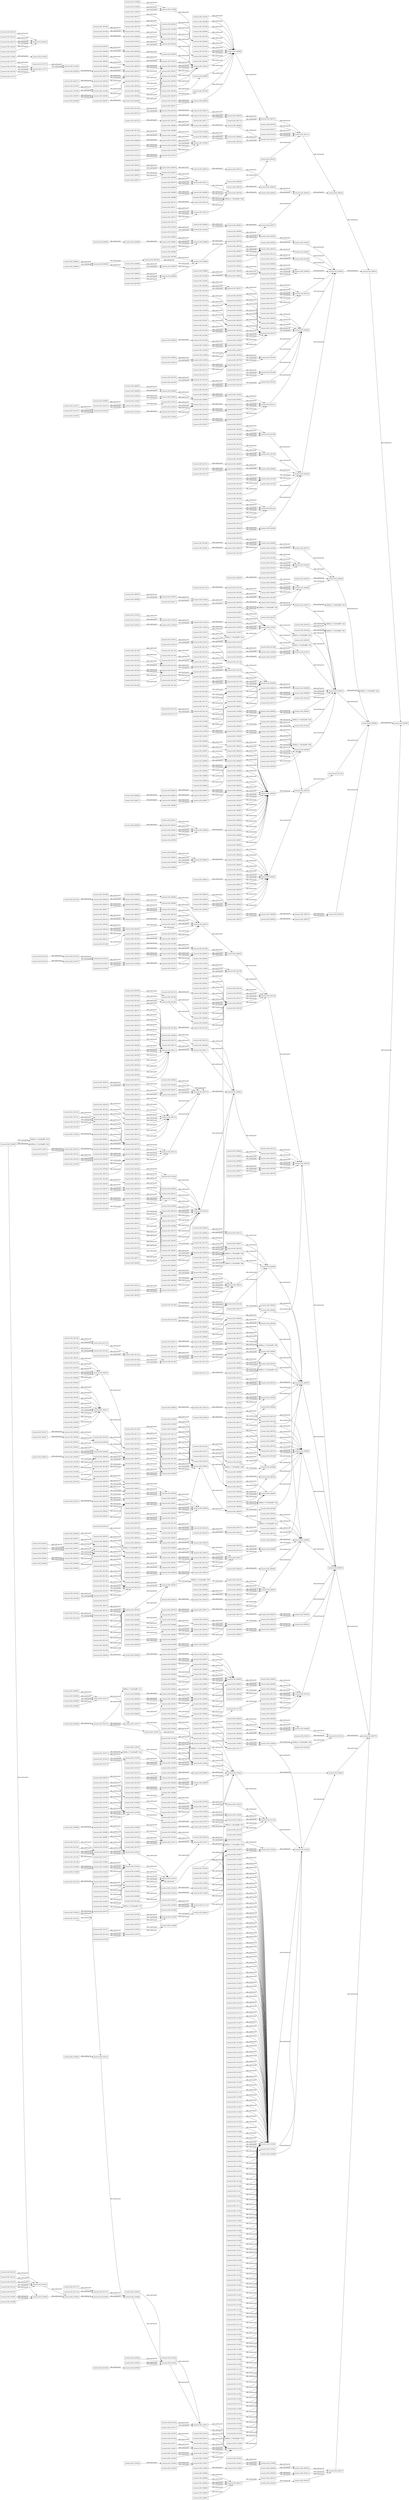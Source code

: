 digraph ar2dtool_diagram { 
rankdir=LR;
size="1000"
node [shape = rectangle, color="black"]; "resource:SIO_001020" "resource:SIO_000511" "resource:SIO_011088" "resource:SIO_000019" "resource:SIO_000419" "resource:SIO_000520" "resource:SIO_001054" "resource:SIO_000904" "resource:SIO_000519" "resource:SIO_001172" "resource:SIO_011020" "resource:SIO_001321" "60f06cc1:174e39aeff9:-7d18" "resource:SIO_001063" "resource:SIO_000528" "resource:SIO_000554" "resource:SIO_000181" "resource:SIO_001355" "resource:SIO_001329" "resource:SIO_000602" "resource:SIO_010417" "resource:SIO_000344" "resource:SIO_010793" "resource:SIO_000846" "resource:SIO_001143" "resource:SIO_011069" "resource:SIO_000590" "resource:SIO_000711" "resource:SIO_001034" "resource:SIO_001265" "resource:SIO_011000" "resource:SIO_000979" "resource:SIO_000383" "resource:SIO_011117" "resource:SIO_000038" "resource:SIO_011008" "resource:SIO_001335" "resource:SIO_000806" "resource:SIO_000492" "resource:SIO_010097" "resource:SIO_000173" "resource:SIO_001070" "resource:SIO_010499" "resource:SIO_000535" "resource:SIO_000766" "resource:SIO_001089" "resource:SIO_000939" "resource:SIO_000112" "60f06cc1:174e39aeff9:-7df0" "resource:SIO_000072" "resource:SIO_010785" "resource:SIO_010525" "resource:SIO_000452" "resource:SIO_001411" "resource:SIO_010001" "resource:SIO_000873" "resource:SIO_010010" "resource:SIO_001272" "resource:SIO_010009" "resource:SIO_010341" "resource:SIO_010018" "resource:SIO_011031" "resource:SIO_010349" "resource:SIO_000045" "resource:SIO_000445" "resource:SIO_000276" "resource:SIO_000676" "resource:SIO_000567" "resource:SIO_000104" "resource:SIO_001001" "resource:SIO_010456" "resource:SIO_000147" "resource:SIO_000750" "resource:SIO_010355" "resource:SIO_000256" "resource:SIO_000431" "resource:SIO_000867" "resource:SIO_000758" "resource:SIO_000391" "resource:SIO_000439" "resource:SIO_000817" "resource:SIO_000304" "resource:SIO_000330" "resource:SIO_001299" "resource:SIO_001192" "resource:SIO_000683" "resource:SIO_000574" "resource:SIO_000692" "resource:SIO_010512" "resource:SIO_011066" "resource:SIO_000402" "resource:SIO_000120" "resource:SIO_001091" "resource:SIO_001028" "resource:SIO_001259" "resource:SIO_000154" "resource:SIO_000742" "resource:SIO_000506" "resource:SIO_001163" "resource:SIO_001394" "resource:SIO_000986" "resource:SIO_010336" "resource:SIO_000663" "resource:SIO_001285" "resource:SIO_001307" "resource:SIO_000776" "resource:SIO_000263" "resource:SIO_000494" "resource:SIO_000894" "resource:SIO_000785" "resource:SIO_000056" "resource:SIO_000824" "resource:SIO_001123" "resource:SIO_010530" "resource:SIO_001012" "resource:SIO_001014" "resource:SIO_000833" "resource:SIO_010674" "resource:SIO_000957" "resource:SIO_001405" "resource:SIO_011073" "resource:SIO_001374" "resource:SIO_000465" "resource:SIO_000016" "resource:SIO_000092" "resource:SIO_000151" "resource:SIO_010077" "resource:SIO_000513" "resource:SIO_000042" "resource:SIO_010368" "resource:SIO_000804" "resource:SIO_001216" "resource:SIO_001103" "resource:SIO_001198" "resource:SIO_010289" "resource:SIO_000792" "resource:SIO_010416" "resource:SIO_000943" "resource:SIO_001137" "resource:SIO_000343" "resource:SIO_000620" "resource:SIO_000851" "resource:SIO_010048" "resource:SIO_001246" "resource:SIO_010057" "resource:SIO_000859" "resource:SIO_000978" "resource:SIO_000595" "resource:SIO_001381" "resource:SIO_000486" "resource:SIO_000423" "resource:SIO_000165" "resource:SIO_000167" "resource:SIO_000314" "resource:SIO_000545" "resource:SIO_010375" "resource:SIO_000280" "resource:SIO_001110" "resource:SIO_001341" "resource:SIO_001075" "resource:SIO_010434" "resource:SIO_001232" "resource:SIO_001349" "resource:SIO_000962" "resource:SIO_000350" "60f06cc1:174e39aeff9:-7d4a" "resource:SIO_000581" "resource:SIO_000138" "resource:SIO_011100" "resource:SIO_010307" "resource:SIO_000996" "resource:SIO_010787" "resource:SIO_000098" "resource:SIO_011108" "resource:SIO_011086" "resource:SIO_010464" "resource:SIO_000909" "resource:SIO_000478" "resource:SIO_010064" "resource:SIO_010295" "resource:SIO_000417" "resource:SIO_001312" "resource:SIO_001203" "resource:SIO_001170" "resource:SIO_000399" "resource:SIO_001061" "resource:SIO_000526" "60f06cc1:174e39aeff9:-7dd4" "resource:SIO_000670" "resource:SIO_000561" "resource:SIO_000447" "resource:SIO_000678" "resource:SIO_001006" "resource:SIO_000569" "resource:SIO_000106" "resource:SIO_000720" "resource:SIO_010450" "resource:SIO_001141" "resource:SIO_001032" "resource:SIO_001263" "resource:SIO_000728" "resource:SIO_000385" "resource:SIO_000532" "resource:SIO_011017" "resource:SIO_000763" "resource:SIO_000885" "resource:SIO_001184" "resource:SIO_000649" "resource:SIO_010022" "resource:SIO_001333" "resource:SIO_010095" "resource:SIO_001293" "resource:SIO_001121" "resource:SIO_011047" "resource:SIO_010429" "resource:SIO_000587" "resource:SIO_010779" "resource:SIO_000708" "resource:SIO_000070" "resource:SIO_001388" "resource:SIO_000404" "resource:SIO_010346" "resource:SIO_000159" "resource:SIO_010075" "resource:SIO_001176" "resource:SIO_001325" "resource:SIO_001067" "resource:SIO_000744" "resource:SIO_000770" "resource:SIO_000917" "resource:SIO_011033" "resource:SIO_000185" "resource:SIO_000778" "60f06cc1:174e39aeff9:-7d2e" "resource:SIO_001224" "resource:SIO_001368" "resource:SIO_010035" "resource:SIO_000464" "resource:SIO_001250" "resource:SIO_000715" "resource:SIO_011113" "resource:SIO_010061" "resource:SIO_011078" "resource:SIO_011004" "resource:SIO_010353" "resource:SIO_000654" "resource:SIO_010471" "resource:SIO_010362" "resource:SIO_001210" "resource:SIO_001197" "resource:SIO_000688" "resource:SIO_000940" "resource:SIO_000116" "resource:SIO_001218" "resource:SIO_000810" "resource:SIO_010521" "resource:SIO_000125" "resource:SIO_000797" "resource:SIO_000701" "resource:SIO_000948" "resource:SIO_000690" "resource:SIO_000076" "60f06cc1:174e39aeff9:-7f82" "resource:SIO_011064" "resource:SIO_000456" "resource:SIO_010042" "resource:SIO_010442" "resource:SIO_000845" "resource:SIO_001168" "resource:SIO_010014" "resource:SIO_001399" "resource:SIO_000377" "resource:SIO_000504" "resource:SIO_000268" "resource:SIO_000499" "resource:SIO_011094" "resource:SIO_000661" "resource:SIO_000783" "resource:SIO_000316" "resource:SIO_000320" "resource:SIO_001128" "resource:SIO_000669" "resource:SIO_010509" "resource:SIO_000611" "resource:SIO_001088" "resource:SIO_001010" "resource:SIO_001237" "resource:SIO_000619" "resource:SIO_010436" "resource:SIO_000955" "resource:SIO_001372" "resource:SIO_000964" "resource:SIO_000863" "resource:SIO_011126" "resource:SIO_011080" "resource:SIO_000518" "resource:SIO_001311" "resource:SIO_000754" "60f06cc1:174e39aeff9:-7e8a" "resource:SIO_000472" "resource:SIO_000872" "resource:SIO_000998" "resource:SIO_010008" "resource:SIO_001319" "resource:SIO_001059" "resource:SIO_000802" "resource:SIO_011025" "resource:SIO_000308" "resource:SIO_010287" "resource:SIO_000935" "resource:SIO_000192" "resource:SIO_001109" "resource:SIO_001135" "resource:SIO_011051" "resource:SIO_000696" "resource:SIO_010516" "resource:SIO_001095" "resource:SIO_001244" "resource:SIO_000089" "resource:SIO_001008" "resource:SIO_001386" "resource:SIO_000982" "resource:SIO_010055" "resource:SIO_010455" "resource:SIO_000722" "resource:SIO_001303" "resource:SIO_001045" "resource:SIO_011011" "resource:SIO_010089" "resource:SIO_000163" "resource:SIO_011019" "resource:SIO_000921" "resource:SIO_001115" "60f06cc1:174e39aeff9:-7e66" "resource:SIO_001346" "resource:SIO_000887" "resource:SIO_010502" "resource:SIO_001081" "resource:SIO_000837" "resource:SIO_000573" "resource:SIO_001409" "resource:SIO_010462" "resource:SIO_000009" "resource:SIO_000409" "60f06cc1:174e39aeff9:-7d16" "resource:SIO_000397" "resource:SIO_010412" "resource:SIO_011038" "resource:SIO_001327" "resource:SIO_001353" "resource:SIO_000198" "resource:SIO_000818" "resource:SIO_000347" "resource:SIO_010791" "resource:SIO_011112" "resource:SIO_010673" "resource:SIO_010101" "resource:SIO_000381" "resource:SIO_000530" "resource:SIO_000761" "resource:SIO_000036" "resource:SIO_001182" "resource:SIO_000647" "resource:SIO_000538" "resource:SIO_000769" "resource:SIO_000171" "resource:SIO_010497" "resource:SIO_001291" "resource:SIO_000110" "resource:SIO_001079" "resource:SIO_011045" "resource:SIO_000791" "resource:SIO_001350" "resource:SIO_000942" "resource:SIO_011104" "resource:SIO_010783" "resource:SIO_001241" "resource:SIO_000118" "resource:SIO_000706" "resource:SIO_000732" "resource:SIO_010523" "resource:SIO_000450" "resource:SIO_000799" "resource:SIO_000413" "resource:SIO_001039" "resource:SIO_000458" "resource:SIO_000522" "resource:SIO_010073" "60f06cc1:174e39aeff9:-7fce" "resource:SIO_001174" "resource:SIO_001065" "resource:SIO_000913" "resource:SIO_000915" "resource:SIO_000443" "resource:SIO_000565" "resource:SIO_000102" "resource:SIO_010374" "resource:SIO_001222" "resource:SIO_000067" "resource:SIO_001366" "resource:SIO_000829" "resource:SIO_010033" "resource:SIO_000613" "resource:SIO_000137" "resource:SIO_000713" "resource:SIO_001239" "resource:SIO_011120" "resource:SIO_000865" "resource:SIO_001188" "resource:SIO_000394" "resource:SIO_010026" "resource:SIO_000756" "resource:SIO_001337" "resource:SIO_000929" "resource:SIO_010360" "resource:SIO_001202" "resource:SIO_000815" "resource:SIO_001297" "resource:SIO_001190" "resource:SIO_010775" "resource:SIO_010047" "resource:SIO_000123" "resource:SIO_000074" "resource:SIO_010040" "resource:SIO_000981" "resource:SIO_010440" "resource:SIO_000083" "resource:SIO_001026" "resource:SIO_001257" "resource:SIO_000740" "resource:SIO_010448" "resource:SIO_000989" "resource:SIO_000375" "resource:SIO_001392" "resource:SIO_000266" "resource:SIO_000666" "resource:SIO_001283" "resource:SIO_001305" "resource:SIO_011092" "resource:SIO_000926" "resource:SIO_000952" "resource:SIO_000285" "resource:SIO_011042" "resource:SIO_010507" "resource:SIO_000822" "resource:SIO_010533" "resource:SIO_001086" "resource:SIO_010428" "resource:SIO_000468" "resource:SIO_000130" "resource:SIO_000014" "resource:SIO_000090" "resource:SIO_000516" "resource:SIO_000470" "resource:SIO_000870" "resource:SIO_000040" "resource:SIO_010366" "resource:SIO_001057" "resource:SIO_000878" "resource:SIO_011023" "resource:SIO_000179" "resource:SIO_000306" "resource:SIO_010414" "resource:SIO_000933" "resource:SIO_001358" "resource:SIO_010514" "resource:SIO_001249" "resource:SIO_000841" "resource:SIO_000349" "resource:SIO_001093" "resource:SIO_000500" "resource:SIO_001384" "resource:SIO_000976" "resource:SIO_000849" "resource:SIO_010051" "resource:SIO_000593" "resource:SIO_001043" "resource:SIO_000884" "resource:SIO_000508" "resource:SIO_011003" "resource:SIO_000543" "resource:SIO_011098" "resource:SIO_000429" "resource:SIO_001113" "resource:SIO_001344" "resource:SIO_000809" "resource:SIO_001073" "resource:SIO_010782" "resource:SIO_000960" "resource:SIO_000835" "resource:SIO_001132" "resource:SIO_011058" "resource:SIO_000700" "resource:SIO_001023" "resource:SIO_001407" "resource:SIO_011106" "resource:SIO_000994" "resource:SIO_000968" "resource:SIO_000141" "resource:SIO_010067" "resource:SIO_010298" "resource:SIO_010004" "60f06cc1:174e39aeff9:-7e35" "resource:SIO_001315" "resource:SIO_011084" "resource:SIO_000907" "resource:SIO_000415" "resource:SIO_001275" "resource:SIO_010086" "resource:SIO_000524" "resource:SIO_000550" "resource:SIO_000101" "resource:SIO_000196" "resource:SIO_000109" "resource:SIO_001004" "resource:SIO_001148" "resource:SIO_001030" "resource:SIO_001261" "resource:SIO_000726" "resource:SIO_011070" "resource:SIO_010020" "resource:SIO_000032" "resource:SIO_000034" "resource:SIO_000434" "resource:SIO_001331" "resource:SIO_000176" "resource:SIO_010093" "resource:SIO_010028" "resource:SIO_001339" "resource:SIO_010301" "resource:SIO_010777" "resource:SIO_000577" "resource:SIO_000005" "resource:SIO_010309" "resource:SIO_010344" "resource:SIO_001160" "resource:SIO_001391" "resource:SIO_000625" "resource:SIO_000856" "resource:SIO_001179" "resource:SIO_000157" "resource:SIO_000747" "resource:SIO_000048" "resource:SIO_000279" "resource:SIO_000911" "resource:SIO_001288" "resource:SIO_000441" "resource:SIO_000183" "resource:SIO_000327" "resource:SIO_010501" "resource:SIO_000954" "resource:SIO_001362" "resource:SIO_000827" "resource:SIO_001080" "resource:SIO_010795" "resource:SIO_011116" "resource:SIO_001017" "resource:SIO_000462" "resource:SIO_000143" "resource:SIO_011076" "resource:SIO_001152" "resource:SIO_000534" "resource:SIO_000765" "resource:SIO_010351" "resource:SIO_001186" "resource:SIO_001051" "resource:SIO_000927" "resource:SIO_001200" "resource:SIO_001195" "resource:SIO_000686" "resource:SIO_000813" "resource:SIO_001295" "resource:SIO_000114" "resource:SIO_001208" "resource:SIO_000079" "60f06cc1:174e39aeff9:-7f85" "resource:SIO_000795" "resource:SIO_000946" "resource:SIO_010045" "resource:SIO_011062" "resource:SIO_010527" "resource:SIO_000454" "resource:SIO_000081" "resource:SIO_000843" "resource:SIO_001255" "resource:SIO_001166" "resource:SIO_001397" "resource:SIO_000502" "resource:SIO_000890" "resource:SIO_001126" "resource:SIO_000052" "resource:SIO_010378" "resource:SIO_000898" "resource:SIO_000789" "resource:SIO_010037" "resource:SIO_001235" "resource:SIO_000617" "resource:SIO_010426" "resource:SIO_000353" "resource:SIO_001370" "resource:SIO_000475" "resource:SIO_001269" "resource:SIO_000861" "60f06cc1:174e39aeff9:-7c82" "resource:SIO_000012" "resource:SIO_000412" "resource:SIO_000752" "resource:SIO_011089" "resource:SIO_001317" "resource:SIO_010364" "resource:SIO_000800" "resource:SIO_010511" "resource:SIO_000938" "resource:SIO_001064" "resource:SIO_000555" "resource:SIO_000297" "resource:SIO_000299" "resource:SIO_010285" "resource:SIO_000190" "resource:SIO_010519" "resource:SIO_001107" "resource:SIO_000127" "resource:SIO_000985" "resource:SIO_010444" "resource:SIO_000087" "resource:SIO_010335" "resource:SIO_010453" "resource:SIO_010053" "resource:SIO_000026" "resource:SIO_001301" "resource:SIO_000591" "resource:SIO_001035" "resource:SIO_001266" "resource:SIO_000882" "resource:SIO_011001" "resource:SIO_000161" "resource:SIO_000388" "resource:SIO_001309" "resource:SIO_000541" "resource:SIO_011096" "resource:SIO_011009" "resource:SIO_000270" "resource:SIO_000318" "resource:SIO_000549" "resource:SIO_000436" "resource:SIO_001071" "resource:SIO_001130" "resource:SIO_000571" "resource:SIO_011056" "resource:SIO_001021" "resource:SIO_000512" "resource:SIO_000579" "resource:SIO_000521" "resource:SIO_010460" "resource:SIO_001173" "resource:SIO_000407" "resource:SIO_000238" "resource:SIO_000638" "resource:SIO_010011" "resource:SIO_001322" "resource:SIO_000529" "resource:SIO_001273" "resource:SIO_010410" "resource:SIO_010084" "resource:SIO_001282" "resource:SIO_010019" "60f06cc1:174e39aeff9:-7cc1" "resource:SIO_011036" "resource:SIO_000201" "resource:SIO_000188" "resource:SIO_010418" "resource:SIO_000345" "resource:SIO_001002" "resource:SIO_000821" "resource:SIO_001144" "resource:SIO_001146" "resource:SIO_000609" "resource:SIO_000712" "resource:SIO_011110" "resource:SIO_001253" "resource:SIO_000148" "resource:SIO_001019" "resource:SIO_011118" "resource:SIO_000039" "resource:SIO_001180" "resource:SIO_000030" "resource:SIO_010098" "resource:SIO_000174" "resource:SIO_000536" "resource:SIO_001348" "resource:SIO_000767" "60f06cc1:174e39aeff9:-7d33" "resource:SIO_001213" "resource:SIO_001077" "resource:SIO_000331" "resource:SIO_010786" "resource:SIO_001412" "resource:SIO_000704" "resource:SIO_000730" "resource:SIO_011102" "resource:SIO_001378" "resource:SIO_011067" "resource:SIO_001037" "resource:SIO_010342" "60f06cc1:174e39aeff9:-7e0c" "resource:SIO_000155" "resource:SIO_010071" "resource:SIO_000046" "resource:SIO_000446" "resource:SIO_000677" "resource:SIO_000105" "resource:SIO_000786" "resource:SIO_010372" "resource:SIO_001220" "resource:SIO_001364" "resource:SIO_010031" "resource:SIO_010431" "resource:SIO_001228" "resource:SIO_000460" "resource:SIO_000860" "resource:SIO_010439" "resource:SIO_000135" "resource:SIO_010039" "resource:SIO_000366" "resource:SIO_011123" "resource:SIO_000257" "resource:SIO_011074" "resource:SIO_000868" "resource:SIO_000993" "resource:SIO_011083" "resource:SIO_000650" "resource:SIO_000392" "resource:SIO_010024" "resource:SIO_001193" "resource:SIO_000805" "resource:SIO_000693" "resource:SIO_010513" "resource:SIO_000121" "resource:SIO_001092" "resource:SIO_000944" "resource:SIO_001138" "resource:SIO_011054" "resource:SIO_011060" "resource:SIO_001029" "resource:SIO_000621" "resource:SIO_000852" "resource:SIO_000129" "resource:SIO_000743" "resource:SIO_001164" "resource:SIO_010446" "resource:SIO_001395" "resource:SIO_000987" "resource:SIO_000373" "resource:SIO_011130" "resource:SIO_010337" "resource:SIO_001308" "resource:SIO_000264" "resource:SIO_001048" "resource:SIO_000664" "60f06cc1:174e39aeff9:-7eae" "resource:SIO_000895" "resource:SIO_011014" "resource:SIO_011090" "resource:SIO_000924" "resource:SIO_000950" "resource:SIO_001124" "resource:SIO_011040" "resource:SIO_010505" "resource:SIO_010531" "resource:SIO_001084" "resource:SIO_001233" "resource:SIO_001375" "resource:SIO_000466" "resource:SIO_001267" "resource:SIO_000152" "resource:SIO_000514" "resource:SIO_001104" "resource:SIO_001055" "resource:SIO_000261" "resource:SIO_000876" "resource:SIO_001199" "resource:SIO_001204" "resource:SIO_011021" "resource:SIO_000295" "resource:SIO_010283" "resource:SIO_000931" "resource:SIO_011029" "resource:SIO_001356" "resource:SIO_010049" "resource:SIO_010058" "resource:SIO_010794" "resource:SIO_000596" "resource:SIO_000085" "resource:SIO_001382" "resource:SIO_000847" "resource:SIO_010451" "resource:SIO_001041" "resource:SIO_010459" "resource:SIO_000386" "resource:SIO_000533" "resource:SIO_001185" "resource:SIO_001111" "resource:SIO_001342" "resource:SIO_000807" "resource:SIO_001076" "resource:SIO_010358" "resource:SIO_001119" "resource:SIO_000963" "resource:SIO_010780" "resource:SIO_000113" "resource:SIO_000004" "resource:SIO_010788" "resource:SIO_000357" "resource:SIO_000588" "resource:SIO_000099" "resource:SIO_011109" "resource:SIO_010465" "resource:SIO_000479" "resource:SIO_010065" "resource:SIO_000370" "resource:SIO_010296" "resource:SIO_010002" "resource:SIO_001313" "resource:SIO_001171" "resource:SIO_000405" "resource:SIO_000527" "resource:SIO_000440" "resource:SIO_000771" "resource:SIO_001068" "resource:SIO_000448" "resource:SIO_011034" "resource:SIO_000194" "resource:SIO_001007" "resource:SIO_000107" "resource:SIO_000779" "resource:SIO_000721" "resource:SIO_011068" "resource:SIO_001142" "resource:SIO_001369" "resource:SIO_000788" "resource:SIO_000729" "resource:SIO_001251" "resource:SIO_000886" "resource:SIO_011005" "resource:SIO_010023" "resource:SIO_000751" "resource:SIO_000902" "resource:SIO_000432" "resource:SIO_010096" "resource:SIO_001294" "resource:SIO_000759" "resource:SIO_001211" "resource:SIO_011048" "resource:SIO_000071" "60f06cc1:174e39aeff9:-7d39" "resource:SIO_001219" "resource:SIO_000575" "resource:SIO_001410" "resource:SIO_000702" "resource:SIO_001376" "resource:SIO_000623" "resource:SIO_010334" "resource:SIO_000854" "resource:SIO_001177" "resource:SIO_010015" "resource:SIO_001326" "resource:SIO_000745" "resource:SIO_000918" "resource:SIO_000269" "resource:SIO_001286" "resource:SIO_001225" "resource:SIO_010370" "resource:SIO_001360" "resource:SIO_000825" "resource:SIO_000716" "resource:SIO_001015" "resource:SIO_011114" "resource:SIO_011079" "resource:SIO_000133" "resource:SIO_010437" "resource:SIO_001150" "resource:SIO_001049" "resource:SIO_000991" "resource:SIO_011081" "resource:SIO_000390" "resource:SIO_000999" "resource:SIO_000941" "resource:SIO_000043" "resource:SIO_000811" "resource:SIO_010522" "resource:SIO_000798" "resource:SIO_000949" "resource:SIO_001206" "resource:SIO_000077" "resource:SIO_010443" "resource:SIO_000457" "resource:SIO_010043" "resource:SIO_001090" "resource:SIO_011052" "resource:SIO_000378" "resource:SIO_000505" "resource:SIO_001387" "resource:SIO_011095" "resource:SIO_001046" "resource:SIO_000487" "resource:SIO_000662" "resource:SIO_000493" "resource:SIO_000893" "resource:SIO_011012" "resource:SIO_000168" "resource:SIO_000321" "resource:SIO_000922" "resource:SIO_001116" "resource:SIO_001347" "resource:SIO_010376" "resource:SIO_000281" "resource:SIO_000329" "resource:SIO_010503" "resource:SIO_001238" "resource:SIO_000830" "resource:SIO_001082" "resource:SIO_000956" "resource:SIO_010424" "resource:SIO_000864" "resource:SIO_001373" "resource:SIO_000838" "resource:SIO_000965" "resource:SIO_000351" "resource:SIO_000582" "resource:SIO_000473" "resource:SIO_000010" "resource:SIO_000410" "resource:SIO_000359" "resource:SIO_000301" "resource:SIO_011087" "resource:SIO_000418" "resource:SIO_011026" "resource:SIO_001102" "resource:SIO_000309" "resource:SIO_001053" "resource:SIO_001062" "resource:SIO_000936" "resource:SIO_010517" "resource:SIO_000180" "resource:SIO_001354" "resource:SIO_000199" "resource:SIO_001245" "resource:SIO_001009" "resource:SIO_000983" "resource:SIO_010056" "resource:SIO_010792" "resource:SIO_001304" "resource:SIO_000723" "resource:SIO_001380" "resource:SIO_001033" "resource:SIO_001264" "resource:SIO_000880" "resource:SIO_000382" "resource:SIO_000888" "resource:SIO_010090" "resource:SIO_011007" "resource:SIO_001334" "resource:SIO_001340" "resource:SIO_000547" "resource:SIO_000111" "resource:SIO_000510" "resource:SIO_000097" "resource:SIO_000119" "resource:SIO_010463" "resource:SIO_001389" "resource:SIO_010000" "resource:SIO_000903" "resource:SIO_001320" "resource:SIO_000398" "resource:SIO_001271" "resource:SIO_010017" "resource:SIO_000057" "resource:SIO_001328" "resource:SIO_011039" "resource:SIO_000819" "resource:SIO_011030" "resource:SIO_000186" "resource:SIO_000566" "resource:SIO_010383" "resource:SIO_000614" "resource:SIO_000640" "resource:SIO_000146" "resource:SIO_000037" "resource:SIO_000648" "resource:SIO_010354" "resource:SIO_000430" "resource:SIO_000172" "resource:SIO_010498" "resource:SIO_001189" "resource:SIO_001292" "resource:SIO_000757" "resource:SIO_000289" "resource:SIO_000438" "resource:SIO_001120" "resource:SIO_011046" "resource:SIO_001351" "resource:SIO_000816" "resource:SIO_010784" "resource:SIO_000707" "resource:SIO_000220" "resource:SIO_011105" "resource:SIO_000451" "resource:SIO_000337" "resource:SIO_011065" "resource:SIO_000401" "resource:SIO_000459" "resource:SIO_000523" "resource:SIO_010340" "resource:SIO_001169" "resource:SIO_010074" "resource:SIO_001175" "resource:SIO_001040" "resource:SIO_000914" "resource:SIO_000916" "resource:SIO_000444" "resource:SIO_000275" "resource:SIO_000675" "resource:SIO_001284" "resource:SIO_000103" "resource:SIO_001223" "resource:SIO_000784" "resource:SIO_010034" "60f06cc1:174e39aeff9:-7e02" "resource:SIO_000823" "resource:SIO_001118" "resource:SIO_000714" "resource:SIO_001011" "resource:SIO_001013" "resource:SIO_000832" "resource:SIO_011121" "resource:SIO_011072" "resource:SIO_000866" "resource:SIO_001298" "resource:SIO_001191" "resource:SIO_000041" "resource:SIO_010367" "resource:SIO_000803" "resource:SIO_001215" "resource:SIO_000075" "resource:SIO_010288" "resource:SIO_000193" "resource:SIO_010415" "resource:SIO_010041" "resource:SIO_001136" "resource:SIO_000342" "resource:SIO_010441" "resource:SIO_001027" "resource:SIO_001258" "resource:SIO_000850" "resource:SIO_000741" "resource:SIO_000376" "resource:SIO_001162" "resource:SIO_001393" "resource:SIO_000858" "resource:SIO_000977" "resource:SIO_001306" "resource:SIO_011093" "resource:SIO_000485" "resource:SIO_010500" "resource:SIO_000164" "resource:SIO_000166" "resource:SIO_000544" "resource:SIO_000055" "resource:SIO_010508" "resource:SIO_001122" "resource:SIO_001087" "resource:SIO_010433" "resource:SIO_001231" "resource:SIO_000015" "resource:SIO_000580" "resource:SIO_000091" "resource:SIO_000368" "resource:SIO_001024" "60f06cc1:174e39aeff9:-7e07" "resource:SIO_000471" "resource:SIO_000871" "resource:SIO_000259" "resource:SIO_000150" "resource:SIO_010076" "resource:SIO_000995" "resource:SIO_001270" "resource:SIO_011085" "resource:SIO_001058" "resource:SIO_000908" "resource:SIO_000879" "resource:SIO_011024" "resource:SIO_000307" "resource:SIO_001060" "resource:SIO_000934" "resource:SIO_000551" "resource:SIO_001359" "resource:SIO_000695" "resource:SIO_010515" "resource:SIO_000842" "resource:SIO_001094" "resource:SIO_000559" "resource:SIO_000501" "resource:SIO_000568" "resource:SIO_001149" "resource:SIO_000594" "resource:SIO_000509" "resource:SIO_000022" "resource:SIO_001031" "resource:SIO_001262" "resource:SIO_011099" "resource:SIO_000384" "resource:SIO_000897" "resource:SIO_000531" "resource:SIO_011016" "resource:SIO_000762" "resource:SIO_001183" "resource:SIO_001332" "resource:SIO_000177" "resource:SIO_001074" "resource:SIO_000539" "resource:SIO_010420" "resource:SIO_000961" "resource:SIO_001133" "resource:SIO_011059" "resource:SIO_000969" "resource:SIO_010778" "resource:SIO_010005" "resource:SIO_011107" "resource:SIO_001276" "resource:SIO_000403" "resource:SIO_010345" "resource:SIO_010087" "resource:SIO_000525" "resource:SIO_001106" "resource:SIO_000049" "resource:SIO_001066" "resource:SIO_011032" "resource:SIO_001005" "resource:SIO_000184" "resource:SIO_000777" "resource:SIO_000328" "resource:SIO_001140" "resource:SIO_001367" "resource:SIO_000605" "resource:SIO_000727" "resource:SIO_011071" "resource:SIO_010100" "60f06cc1:174e39aeff9:-7e7f" "resource:SIO_000463" "resource:SIO_000144" "resource:SIO_010060" "resource:SIO_000035" "resource:SIO_000435" "60f06cc1:174e39aeff9:-7f69" "resource:SIO_010094" "resource:SIO_000395" "resource:SIO_000170" "resource:SIO_010496" "resource:SIO_010029" "resource:SIO_001196" "resource:SIO_000287" "60f06cc1:174e39aeff9:-7ef4" "resource:SIO_000790" "resource:SIO_000578" "resource:SIO_010369" "resource:SIO_000115" "resource:SIO_001217" "resource:SIO_000006" "resource:SIO_000237" "resource:SIO_000124" "resource:SIO_011063" "resource:SIO_000626" "resource:SIO_000857" "resource:SIO_000158" "60f06cc1:174e39aeff9:-7f53" "resource:SIO_010013" "resource:SIO_001167" "resource:SIO_001398" "resource:SIO_001324" "resource:SIO_000912" "resource:SIO_001289" "resource:SIO_000267" "resource:SIO_000442" "resource:SIO_000498" "resource:SIO_000820" "60f06cc1:174e39aeff9:-7ee6" "resource:SIO_000315" "resource:SIO_000828" "resource:SIO_000546" "resource:SIO_001127" "resource:SIO_011043" "resource:SIO_001018" "resource:SIO_000610" "resource:SIO_011077" "resource:SIO_001153" "resource:SIO_000618" "resource:SIO_000131" "resource:SIO_010435" "resource:SIO_000653" "resource:SIO_001310" "resource:SIO_000753" "resource:SIO_001052" "resource:SIO_000517" "resource:SIO_001201" "resource:SIO_000997" "resource:SIO_001296" "resource:SIO_001318" "resource:SIO_010520" "resource:SIO_001209" "resource:SIO_000801" "resource:SIO_000796" "resource:SIO_000947" "resource:SIO_000333" "resource:SIO_010528" "resource:SIO_000298" "resource:SIO_010286" "resource:SIO_000455" "resource:SIO_000191" "resource:SIO_001134" "resource:SIO_011050" "resource:SIO_000082" "60f06cc1:174e39aeff9:-7cda" "resource:SIO_001025" "resource:SIO_000844" "resource:SIO_001256" "resource:SIO_000503" "resource:SIO_001385" "resource:SIO_000027" "resource:SIO_001044" "resource:SIO_000660" "resource:SIO_000891" "resource:SIO_011010" "resource:SIO_000162" "resource:SIO_010088" "resource:SIO_011018" "resource:SIO_010379" "resource:SIO_001227" "resource:SIO_000284" "resource:SIO_000899" "resource:SIO_000920" "resource:SIO_001114" "resource:SIO_001345" "resource:SIO_010038" "resource:SIO_001236" "resource:SIO_010427" "resource:SIO_000354" "resource:SIO_000585" "resource:SIO_001400" "resource:SIO_001371" "resource:SIO_000836" "resource:SIO_000862" "resource:SIO_000013" "resource:SIO_011125" "resource:SIO_001408" "resource:SIO_010068" "resource:SIO_010299" "resource:SIO_010007" "resource:SIO_001100" "resource:SIO_000178" "resource:SIO_000556" "resource:SIO_010347" "resource:SIO_001108" "resource:SIO_010411" "resource:SIO_001352" "resource:SIO_000197" "resource:SIO_010445" "resource:SIO_010419" "resource:SIO_000346" "resource:SIO_001243" "resource:SIO_000088" "resource:SIO_010310" "resource:SIO_010790" "resource:SIO_010054" "resource:SIO_010454" "resource:SIO_001145" "resource:SIO_001302" "resource:SIO_000592" "resource:SIO_001036" "resource:SIO_011111" "resource:SIO_011002" "resource:SIO_000389" "resource:SIO_011097" "resource:SIO_011119" "resource:SIO_000489" "resource:SIO_000380" "resource:SIO_000428" "resource:SIO_000760" "resource:SIO_000437" "resource:SIO_001181" "resource:SIO_010278" "resource:SIO_010099" "resource:SIO_001072" "resource:SIO_000537" "resource:SIO_000768" "resource:SIO_000069" "resource:SIO_000572" "resource:SIO_001131" "resource:SIO_011057" "resource:SIO_000000" "resource:SIO_000689" "resource:SIO_000400" "resource:SIO_000967" "resource:SIO_001240" "resource:SIO_000117" "resource:SIO_000731" "resource:SIO_010461" "resource:SIO_000875" "resource:SIO_000408" "resource:SIO_000239" "resource:SIO_000639" "resource:SIO_001274" "resource:SIO_001161" "resource:SIO_000739" "resource:SIO_010469" "resource:SIO_000396" "resource:SIO_010085" "resource:SIO_000930" "resource:SIO_011028" "resource:SIO_000748" "resource:SIO_011037" "resource:SIO_000189" "resource:SIO_001003" "resource:SIO_000564" "resource:SIO_001363" "resource:SIO_001365" "resource:SIO_001129" "resource:SIO_001254" "resource:SIO_000598" "resource:SIO_000719" "resource:SIO_000725" "resource:SIO_000612" "resource:SIO_000031" "resource:SIO_000258" "resource:SIO_010092" "resource:SIO_001214" "resource:SIO_001187" "resource:SIO_000393" "resource:SIO_001290" "resource:SIO_000755" "resource:SIO_001336" "resource:SIO_000928" "resource:SIO_001078" "resource:SIO_011044" "resource:SIO_000814" "resource:SIO_000705" "resource:SIO_011103" "resource:SIO_000694" "resource:SIO_001379" "resource:SIO_010046" "resource:SIO_000122" "resource:SIO_001038" "resource:SIO_000980" "resource:SIO_000156" "resource:SIO_010072" "resource:SIO_000988" "resource:SIO_010338" "resource:SIO_000265" "resource:SIO_000665" "resource:SIO_000896" "resource:SIO_000787" "resource:SIO_010373" "resource:SIO_001221" "resource:SIO_010032" "resource:SIO_000951" "resource:SIO_011041" "resource:SIO_001229" "resource:SIO_010532" "resource:SIO_000136" "resource:SIO_000959" "resource:SIO_000367" "resource:SIO_011075" "resource:SIO_000467" "60f06cc1:174e39aeff9:-7c88" "resource:SIO_000360" "resource:SIO_000476" "resource:SIO_000651" "resource:SIO_010025" "resource:SIO_001050" "resource:SIO_000515" "resource:SIO_001105" "resource:SIO_010365" "resource:SIO_000794" "resource:SIO_000945" "resource:SIO_001139" "resource:SIO_000073" "resource:SIO_011055" "resource:SIO_010526" "resource:SIO_000453" "resource:SIO_000622" "resource:SIO_000853" "resource:SIO_000340" "resource:SIO_001099" "resource:SIO_001248" "resource:SIO_010447" "resource:SIO_010059" "resource:SIO_000348" "resource:SIO_000374" "resource:SIO_001383" "resource:SIO_011015" "resource:SIO_011091" "resource:SIO_000483" "resource:SIO_001042" "resource:SIO_000883" "resource:SIO_000542" "resource:SIO_010506" "resource:SIO_001112" "resource:SIO_001343" "resource:SIO_001085" "resource:SIO_000319" "resource:SIO_001234" "resource:SIO_010781" "resource:SIO_000834" "resource:SIO_001022" "resource:SIO_010789" "resource:SIO_001406" "resource:SIO_000140" "resource:SIO_010066" "resource:SIO_000371" "resource:SIO_001314" "resource:SIO_001056" "resource:SIO_000906" "resource:SIO_000262" "resource:SIO_000877" "resource:SIO_001205" "resource:SIO_000414" "resource:SIO_011022" "resource:SIO_001323" "resource:SIO_000305" "resource:SIO_000932" "resource:SIO_001357" "resource:SIO_000100" "resource:SIO_000840" "resource:SIO_000449" "resource:SIO_000195" "resource:SIO_000108" "resource:SIO_000848" "resource:SIO_010050" "resource:SIO_001147" "resource:SIO_010052" "resource:SIO_010452" "resource:SIO_001300" "resource:SIO_000507" "resource:SIO_000387" "resource:SIO_001260" "resource:SIO_000808" "resource:SIO_010359" "resource:SIO_001330" "resource:SIO_000175" "resource:SIO_010423" "resource:SIO_001338" "resource:SIO_011049" "resource:SIO_000570" "resource:SIO_000358" "resource:SIO_000589" "resource:SIO_000017" "resource:SIO_010776" "resource:SIO_010003" "resource:SIO_000406" "resource:SIO_000480" "resource:SIO_010343" "resource:SIO_001390" "resource:SIO_001178" "resource:SIO_001281" "resource:SIO_000746" "resource:SIO_001069" "resource:SIO_000919" "resource:SIO_000047" "resource:SIO_011035" "resource:SIO_000200" "resource:SIO_000600" "resource:SIO_000667" "resource:SIO_000182" "resource:SIO_001226" "resource:SIO_000562" "resource:SIO_000608" "resource:SIO_000326" "resource:SIO_001361" "resource:SIO_000953" "resource:SIO_001252" "resource:SIO_000717" "resource:SIO_011115" "resource:SIO_000461" "resource:SIO_011006" "resource:SIO_000142" "resource:SIO_000033" "resource:SIO_000433" "resource:SIO_000869" "resource:SIO_000764" "resource:SIO_001212" "60f06cc1:174e39aeff9:-7d8b" "60f06cc1:174e39aeff9:-7e49" "resource:SIO_001194" "resource:SIO_010300" "resource:SIO_000812" "resource:SIO_000576" "resource:SIO_000703" "resource:SIO_000290" "resource:SIO_001000" "resource:SIO_011101" "resource:SIO_000078" "resource:SIO_010308" "resource:SIO_001377" "resource:SIO_010044" "resource:SIO_011061" "resource:SIO_000624" "resource:SIO_000855" "resource:SIO_010016" "resource:SIO_000379" "resource:SIO_001165" "resource:SIO_010070" "resource:SIO_001396" "resource:SIO_011131" "resource:SIO_000910" "resource:SIO_001287" "resource:SIO_010371" "resource:SIO_010277" "resource:SIO_000826" "resource:SIO_000780" "resource:SIO_001125" "resource:SIO_010030" "resource:SIO_010430" "resource:SIO_001016" "resource:SIO_010438" "resource:SIO_001151" "resource:SIO_000616" "resource:SIO_000966" "resource:SIO_000992" "resource:SIO_000094" "resource:SIO_011082" "resource:SIO_001268" "resource:SIO_000474" "resource:SIO_000153" "resource:SIO_000302" "resource:SIO_000044" "resource:SIO_010468" "resource:SIO_001316" "resource:SIO_011027" "resource:SIO_001207" "resource:SIO_010510" "resource:SIO_000937" "resource:SIO_011053" "resource:SIO_000296" "60f06cc1:174e39aeff9:-7cdd" "resource:SIO_000698" "resource:SIO_010284" "resource:SIO_010518" "resource:SIO_000080" "resource:SIO_000126" "resource:SIO_000372" "resource:SIO_000984" "resource:SIO_000597" "resource:SIO_000724" "resource:SIO_000488" "resource:SIO_001047" "resource:SIO_011013" "resource:SIO_000169" "resource:SIO_000481" "resource:SIO_000881" "resource:SIO_000160" "resource:SIO_000923" "resource:SIO_001117" "resource:SIO_000540" "resource:SIO_000051" "resource:SIO_010377" "resource:SIO_000282" "resource:SIO_010504" "resource:SIO_000889" "resource:SIO_010091" "resource:SIO_000831" "resource:SIO_010036" "resource:SIO_001083" "resource:SIO_000317" "resource:SIO_001230" "resource:SIO_000839" "resource:SIO_010425" "resource:SIO_000583" "resource:SIO_000411" ; /*classes style*/
	"resource:SIO_001110" -> "resource:SIO_001108" [ label = "rdfs:subClassOf" ];
	"resource:SIO_000083" -> "resource:SIO_000904" [ label = "rdfs:subClassOf" ];
	"resource:SIO_000555" -> "resource:SIO_000307" [ label = "rdfs:subClassOf" ];
	"resource:SIO_001376" -> "resource:SIO_001373" [ label = "rdfs:subClassOf" ];
	"resource:SIO_000302" -> "resource:SIO_000148" [ label = "rdfs:subClassOf" ];
	"resource:SIO_001123" -> "resource:SIO_001121" [ label = "rdfs:subClassOf" ];
	"resource:SIO_000390" -> "resource:SIO_000494" [ label = "rdfs:subClassOf" ];
	"resource:SIO_010334" -> "resource:SIO_010071" [ label = "rdfs:subClassOf" ];
	"resource:SIO_000568" -> "resource:SIO_000569" [ label = "rdfs:subClassOf" ];
	"resource:SIO_001389" -> "resource:SIO_001388" [ label = "rdfs:subClassOf" ];
	"resource:SIO_000315" -> "resource:SIO_000090" [ label = "rdfs:subClassOf" ];
	"resource:SIO_000862" -> "resource:SIO_000861" [ label = "rdfs:subClassOf" ];
	"resource:SIO_001136" -> "resource:SIO_000609" [ label = "rdfs:subClassOf" ];
	"resource:SIO_010347" -> "resource:SIO_000343" [ label = "rdfs:subClassOf" ];
	"resource:SIO_000150" -> "resource:SIO_000289" [ label = "rdfs:subClassOf" ];
	"resource:SIO_000328" -> "resource:SIO_000115" [ label = "rdfs:subClassOf" ];
	"resource:SIO_000875" -> "resource:SIO_000711" [ label = "rdfs:subClassOf" ];
	"resource:SIO_001149" -> "resource:SIO_001150" [ label = "rdfs:subClassOf" ];
	"resource:SIO_000622" -> "resource:SIO_000129" [ label = "rdfs:subClassOf" ];
	"resource:SIO_000163" -> "resource:SIO_000162" [ label = "rdfs:subClassOf" ];
	"resource:SIO_000888" -> "resource:SIO_000795" [ label = "rdfs:subClassOf" ];
	"resource:SIO_011051" -> "resource:SIO_010044" [ label = "rdfs:subClassOf" ];
	"resource:SIO_001203" -> "resource:SIO_001128" [ label = "rdfs:subClassOf" ];
	"resource:SIO_000176" -> "resource:SIO_000171" [ label = "rdfs:subClassOf" ];
	"resource:SIO_000470" -> "resource:SIO_000185" [ label = "rdfs:subClassOf" ];
	"resource:SIO_001291" -> "resource:SIO_001288" [ label = "rdfs:subClassOf" ];
	"resource:SIO_010414" -> "resource:SIO_010000" [ label = "rdfs:subClassOf" ];
	"resource:SIO_000648" -> "resource:SIO_000510" [ label = "rdfs:subClassOf" ];
	"resource:SIO_000942" -> "resource:SIO_000179" [ label = "rdfs:subClassOf" ];
	"resource:SIO_011064" -> "resource:SIO_010044" [ label = "rdfs:subClassOf" ];
	"resource:SIO_001216" -> "resource:SIO_001212" [ label = "rdfs:subClassOf" ];
	"resource:SIO_000189" -> "resource:SIO_000111" [ label = "rdfs:subClassOf" ];
	"resource:SIO_000483" -> "resource:SIO_000078" [ label = "rdfs:subClassOf" ];
	"resource:SIO_010427" -> "resource:SIO_010462" [ label = "rdfs:subClassOf" ];
	"resource:SIO_001051" -> "60f06cc1:174e39aeff9:-7e02" [ label = "rdfs:subClassOf" ];
	"resource:SIO_001051" -> "resource:SIO_000649" [ label = "rdfs:subClassOf" ];
	"resource:SIO_000408" -> "resource:SIO_000494" [ label = "rdfs:subClassOf" ];
	"resource:SIO_000955" -> "resource:SIO_000414" [ label = "rdfs:subClassOf" ];
	"resource:SIO_011077" -> "resource:SIO_010044" [ label = "rdfs:subClassOf" ];
	"resource:SIO_001229" -> "resource:SIO_000790" [ label = "rdfs:subClassOf" ];
	"resource:SIO_000702" -> "resource:SIO_000112" [ label = "rdfs:subClassOf" ];
	"resource:SIO_000790" -> "resource:SIO_010035" [ label = "rdfs:subClassOf" ];
	"resource:SIO_001064" -> "resource:SIO_000620" [ label = "rdfs:subClassOf" ];
	"resource:SIO_000968" -> "resource:SIO_000891" [ label = "rdfs:subClassOf" ];
	"resource:SIO_000715" -> "resource:SIO_000712" [ label = "rdfs:subClassOf" ];
	"resource:SIO_011131" -> "resource:SIO_000616" [ label = "rdfs:subClassOf" ];
	"resource:SIO_010022" -> "resource:SIO_011119" [ label = "rdfs:subClassOf" ];
	"resource:SIO_000256" -> "resource:SIO_000136" [ label = "rdfs:subClassOf" ];
	"resource:SIO_001077" -> "resource:SIO_000258" [ label = "rdfs:subClassOf" ];
	"resource:SIO_000550" -> "resource:SIO_000551" [ label = "rdfs:subClassOf" ];
	"resource:SIO_001371" -> "resource:SIO_001373" [ label = "rdfs:subClassOf" ];
	"resource:SIO_000728" -> "resource:SIO_000730" [ label = "rdfs:subClassOf" ];
	"resource:SIO_000091" -> "resource:SIO_000090" [ label = "rdfs:subClassOf" ];
	"resource:SIO_010288" -> "resource:SIO_000611" [ label = "rdfs:subClassOf" ];
	"resource:SIO_010035" -> "resource:SIO_010335" [ label = "rdfs:subClassOf" ];
	"resource:SIO_000269" -> "resource:SIO_000268" [ label = "rdfs:subClassOf" ];
	"resource:SIO_000016" -> "resource:SIO_000340" [ label = "rdfs:subClassOf" ];
	"resource:SIO_001384" -> "resource:SIO_001183" [ label = "rdfs:subClassOf" ];
	"resource:SIO_010507" -> "resource:SIO_010345" [ label = "rdfs:subClassOf" ];
	"resource:SIO_001131" -> "resource:SIO_001126" [ label = "rdfs:subClassOf" ];
	"resource:SIO_001309" -> "resource:SIO_001308" [ label = "rdfs:subClassOf" ];
	"resource:SIO_010048" -> "resource:SIO_010029" [ label = "rdfs:subClassOf" ];
	"resource:SIO_010342" -> "resource:SIO_011126" [ label = "rdfs:subClassOf" ];
	"resource:SIO_000576" -> "resource:SIO_010283" [ label = "rdfs:subClassOf" ];
	"resource:SIO_001397" -> "resource:SIO_001235" [ label = "rdfs:subClassOf" ];
	"resource:SIO_000870" -> "resource:SIO_000831" [ label = "rdfs:subClassOf" ];
	"resource:SIO_001144" -> "resource:SIO_001135" [ label = "rdfs:subClassOf" ];
	"resource:SIO_010355" -> "resource:SIO_010347" [ label = "rdfs:subClassOf" ];
	"resource:SIO_000589" -> "resource:SIO_000593" [ label = "rdfs:subClassOf" ];
	"resource:SIO_000883" -> "resource:SIO_000881" [ label = "rdfs:subClassOf" ];
	"resource:SIO_000808" -> "resource:SIO_000809" [ label = "rdfs:subClassOf" ];
	"resource:SIO_000171" -> "resource:SIO_000651" [ label = "rdfs:subClassOf" ];
	"resource:SIO_010368" -> "resource:SIO_000692" [ label = "rdfs:subClassOf" ];
	"resource:SIO_000896" -> "resource:SIO_000879" [ label = "rdfs:subClassOf" ];
	"resource:SIO_000349" -> "resource:SIO_000343" [ label = "rdfs:subClassOf" ];
	"resource:SIO_001211" -> "resource:SIO_001209" [ label = "rdfs:subClassOf" ];
	"resource:SIO_000184" -> "resource:SIO_000183" [ label = "rdfs:subClassOf" ];
	"resource:SIO_000109" -> "resource:SIO_000087" [ label = "rdfs:subClassOf" ];
	"resource:SIO_000403" -> "resource:SIO_000620" [ label = "rdfs:subClassOf" ];
	"resource:SIO_000950" -> "resource:SIO_000828" [ label = "rdfs:subClassOf" ];
	"resource:SIO_011072" -> "resource:SIO_010044" [ label = "rdfs:subClassOf" ];
	"resource:SIO_001224" -> "resource:SIO_010072" [ label = "rdfs:subClassOf" ];
	"resource:SIO_000197" -> "resource:SIO_000111" [ label = "rdfs:subClassOf" ];
	"resource:SIO_010435" -> "resource:SIO_010436" [ label = "rdfs:subClassOf" ];
	"resource:SIO_000669" -> "resource:SIO_000418" [ label = "rdfs:subClassOf" ];
	"resource:SIO_000963" -> "resource:SIO_000033" [ label = "rdfs:subClassOf" ];
	"resource:SIO_011085" -> "resource:SIO_010044" [ label = "rdfs:subClassOf" ];
	"resource:SIO_001237" -> "resource:SIO_001236" [ label = "rdfs:subClassOf" ];
	"resource:SIO_010448" -> "resource:SIO_010095" [ label = "rdfs:subClassOf" ];
	"resource:SIO_001072" -> "resource:SIO_000953" [ label = "rdfs:subClassOf" ];
	"resource:SIO_000429" -> "resource:SIO_000417" [ label = "rdfs:subClassOf" ];
	"resource:SIO_000976" -> "resource:SIO_000994" [ label = "rdfs:subClassOf" ];
	"resource:SIO_011098" -> "resource:SIO_010044" [ label = "rdfs:subClassOf" ];
	"resource:SIO_000723" -> "resource:SIO_000724" [ label = "rdfs:subClassOf" ];
	"resource:SIO_010283" -> "resource:SIO_000575" [ label = "rdfs:subClassOf" ];
	"resource:SIO_010030" -> "resource:SIO_010072" [ label = "rdfs:subClassOf" ];
	"resource:SIO_000264" -> "resource:SIO_000259" [ label = "rdfs:subClassOf" ];
	"resource:SIO_001085" -> "resource:SIO_010340" [ label = "rdfs:subClassOf" ];
	"resource:SIO_000989" -> "resource:SIO_000030" [ label = "rdfs:subClassOf" ];
	"resource:SIO_010502" -> "resource:SIO_010498" [ label = "rdfs:subClassOf" ];
	"resource:SIO_010296" -> "resource:SIO_000609" [ label = "rdfs:subClassOf" ];
	"resource:SIO_001304" -> "resource:SIO_001299" [ label = "rdfs:subClassOf" ];
	"resource:SIO_010043" -> "resource:SIO_010346" [ label = "rdfs:subClassOf" ];
	"resource:SIO_000571" -> "resource:SIO_000564" [ label = "rdfs:subClassOf" ];
	"resource:SIO_001392" -> "resource:SIO_010038" [ label = "rdfs:subClassOf" ];
	"resource:SIO_010515" -> "resource:SIO_010510" [ label = "rdfs:subClassOf" ];
	"resource:SIO_001317" -> "resource:SIO_000116" [ label = "rdfs:subClassOf" ];
	"resource:SIO_010056" -> "resource:SIO_000475" [ label = "rdfs:subClassOf" ];
	"resource:SIO_000037" -> "resource:SIO_000258" [ label = "rdfs:subClassOf" ];
	"resource:SIO_010528" -> "resource:SIO_010526" [ label = "rdfs:subClassOf" ];
	"resource:SIO_000331" -> "resource:SIO_000129" [ label = "rdfs:subClassOf" ];
	"resource:SIO_001152" -> "resource:SIO_001151" [ label = "rdfs:subClassOf" ];
	"resource:SIO_000509" -> "resource:SIO_000532" [ label = "rdfs:subClassOf" ];
	"resource:SIO_000803" -> "resource:SIO_000880" [ label = "rdfs:subClassOf" ];
	"resource:SIO_000597" -> "resource:SIO_000598" [ label = "rdfs:subClassOf" ];
	"resource:SIO_000891" -> "resource:SIO_000888" [ label = "rdfs:subClassOf" ];
	"resource:SIO_000344" -> "resource:SIO_000494" [ label = "rdfs:subClassOf" ];
	"resource:SIO_001165" -> "resource:SIO_000602" [ label = "rdfs:subClassOf" ];
	"resource:SIO_000816" -> "resource:SIO_000847" [ label = "rdfs:subClassOf" ];
	"resource:SIO_010376" -> "60f06cc1:174e39aeff9:-7cc1" [ label = "rdfs:subClassOf" ];
	"resource:SIO_010376" -> "resource:SIO_010377" [ label = "rdfs:subClassOf" ];
	"resource:SIO_010376" -> "resource:SIO_010001" [ label = "rdfs:subClassOf" ];
	"resource:SIO_000357" -> "resource:SIO_000026" [ label = "rdfs:subClassOf" ];
	"resource:SIO_001178" -> "resource:SIO_001177" [ label = "rdfs:subClassOf" ];
	"resource:SIO_000651" -> "resource:SIO_000079" [ label = "rdfs:subClassOf" ];
	"resource:SIO_000104" -> "resource:SIO_000078" [ label = "rdfs:subClassOf" ];
	"resource:SIO_000829" -> "resource:SIO_000837" [ label = "rdfs:subClassOf" ];
	"resource:SIO_000192" -> "resource:SIO_000111" [ label = "rdfs:subClassOf" ];
	"resource:SIO_010430" -> "resource:SIO_010428" [ label = "rdfs:subClassOf" ];
	"resource:SIO_000664" -> "resource:SIO_000415" [ label = "rdfs:subClassOf" ];
	"resource:SIO_000117" -> "resource:SIO_000116" [ label = "rdfs:subClassOf" ];
	"resource:SIO_000411" -> "resource:SIO_000828" [ label = "rdfs:subClassOf" ];
	"resource:SIO_011080" -> "resource:SIO_010044" [ label = "rdfs:subClassOf" ];
	"resource:SIO_001232" -> "resource:SIO_001235" [ label = "rdfs:subClassOf" ];
	"resource:SIO_011005" -> "resource:SIO_010044" [ label = "rdfs:subClassOf" ];
	"resource:SIO_010443" -> "resource:SIO_010444" [ label = "rdfs:subClassOf" ];
	"resource:SIO_000677" -> "resource:SIO_000016" [ label = "rdfs:subClassOf" ];
	"resource:SIO_011093" -> "resource:SIO_010044" [ label = "rdfs:subClassOf" ];
	"resource:SIO_001245" -> "resource:SIO_000638" [ label = "rdfs:subClassOf" ];
	"resource:SIO_011018" -> "resource:SIO_010044" [ label = "rdfs:subClassOf" ];
	"resource:SIO_010456" -> "resource:SIO_010004" [ label = "rdfs:subClassOf" ];
	"resource:SIO_001080" -> "resource:SIO_000621" [ label = "rdfs:subClassOf" ];
	"resource:SIO_001080" -> "resource:SIO_000315" [ label = "rdfs:subClassOf" ];
	"resource:SIO_000984" -> "resource:SIO_010046" [ label = "rdfs:subClassOf" ];
	"resource:SIO_000437" -> "resource:SIO_000507" [ label = "rdfs:subClassOf" ];
	"resource:SIO_001258" -> "resource:SIO_000075" [ label = "rdfs:subClassOf" ];
	"resource:SIO_000731" -> "resource:SIO_000115" [ label = "rdfs:subClassOf" ];
	"resource:SIO_001005" -> "resource:SIO_010013" [ label = "rdfs:subClassOf" ];
	"resource:SIO_000909" -> "resource:SIO_000447" [ label = "rdfs:subClassOf" ];
	"resource:SIO_010469" -> "resource:SIO_010471" [ label = "rdfs:subClassOf" ];
	"resource:SIO_001093" -> "resource:SIO_001092" [ label = "rdfs:subClassOf" ];
	"resource:SIO_000997" -> "resource:SIO_000033" [ label = "rdfs:subClassOf" ];
	"resource:SIO_010510" -> "resource:SIO_010345" [ label = "rdfs:subClassOf" ];
	"resource:SIO_000744" -> "resource:SIO_000588" [ label = "rdfs:subClassOf" ];
	"resource:SIO_001018" -> "resource:SIO_000257" [ label = "rdfs:subClassOf" ];
	"resource:SIO_001312" -> "resource:SIO_001308" [ label = "rdfs:subClassOf" ];
	"resource:SIO_010051" -> "resource:SIO_010046" [ label = "rdfs:subClassOf" ];
	"resource:SIO_000285" -> "resource:SIO_000012" [ label = "rdfs:subClassOf" ];
	"resource:SIO_010776" -> "resource:SIO_010775" [ label = "rdfs:subClassOf" ];
	"resource:SIO_000032" -> "resource:SIO_000418" [ label = "rdfs:subClassOf" ];
	"resource:SIO_010523" -> "resource:SIO_010519" [ label = "rdfs:subClassOf" ];
	"resource:SIO_000757" -> "resource:SIO_000753" [ label = "rdfs:subClassOf" ];
	"resource:SIO_000504" -> "resource:SIO_000506" [ label = "rdfs:subClassOf" ];
	"resource:SIO_001325" -> "resource:SIO_001319" [ label = "rdfs:subClassOf" ];
	"resource:SIO_010064" -> "resource:SIO_010444" [ label = "rdfs:subClassOf" ];
	"resource:SIO_000298" -> "resource:SIO_000651" [ label = "rdfs:subClassOf" ];
	"resource:SIO_010789" -> "resource:SIO_010786" [ label = "rdfs:subClassOf" ];
	"resource:SIO_000045" -> "resource:SIO_000044" [ label = "rdfs:subClassOf" ];
	"resource:SIO_000592" -> "resource:SIO_000591" [ label = "rdfs:subClassOf" ];
	"resource:SIO_001160" -> "resource:SIO_000794" [ label = "rdfs:subClassOf" ];
	"resource:SIO_000517" -> "resource:SIO_000505" [ label = "rdfs:subClassOf" ];
	"resource:SIO_001338" -> "resource:SIO_000026" [ label = "rdfs:subClassOf" ];
	"resource:SIO_010077" -> "resource:SIO_010338" [ label = "rdfs:subClassOf" ];
	"resource:SIO_000811" -> "resource:SIO_000731" [ label = "rdfs:subClassOf" ];
	"resource:SIO_010371" -> "resource:SIO_010369" [ label = "rdfs:subClassOf" ];
	"resource:SIO_001173" -> "resource:SIO_001177" [ label = "rdfs:subClassOf" ];
	"resource:SIO_000824" -> "resource:SIO_000863" [ label = "rdfs:subClassOf" ];
	"resource:SIO_001186" -> "resource:SIO_000959" [ label = "rdfs:subClassOf" ];
	"resource:SIO_000112" -> "resource:SIO_000340" [ label = "rdfs:subClassOf" ];
	"resource:SIO_010309" -> "resource:SIO_010308" [ label = "rdfs:subClassOf" ];
	"resource:SIO_000837" -> "resource:SIO_000949" [ label = "rdfs:subClassOf" ];
	"resource:SIO_001405" -> "resource:SIO_010029" [ label = "rdfs:subClassOf" ];
	"resource:SIO_011000" -> "resource:SIO_010044" [ label = "rdfs:subClassOf" ];
	"resource:SIO_000378" -> "resource:SIO_000343" [ label = "rdfs:subClassOf" ];
	"resource:SIO_001199" -> "resource:SIO_001129" [ label = "rdfs:subClassOf" ];
	"resource:SIO_000125" -> "resource:SIO_000342" [ label = "rdfs:subClassOf" ];
	"resource:SIO_001240" -> "resource:SIO_001236" [ label = "rdfs:subClassOf" ];
	"resource:SIO_011013" -> "resource:SIO_010044" [ label = "rdfs:subClassOf" ];
	"resource:SIO_010451" -> "resource:SIO_010095" [ label = "rdfs:subClassOf" ];
	"resource:SIO_000138" -> "resource:SIO_000289" [ label = "rdfs:subClassOf" ];
	"resource:SIO_000432" -> "resource:SIO_000417" [ label = "rdfs:subClassOf" ];
	"resource:SIO_001253" -> "resource:SIO_001246" [ label = "rdfs:subClassOf" ];
	"resource:SIO_001000" -> "resource:SIO_001048" [ label = "rdfs:subClassOf" ];
	"resource:SIO_000904" -> "resource:SIO_000080" [ label = "rdfs:subClassOf" ];
	"resource:SIO_011026" -> "resource:SIO_010044" [ label = "rdfs:subClassOf" ];
	"resource:SIO_010464" -> "resource:SIO_000810" [ label = "rdfs:subClassOf" ];
	"resource:SIO_000698" -> "resource:SIO_000376" [ label = "rdfs:subClassOf" ];
	"resource:SIO_000992" -> "resource:SIO_000959" [ label = "rdfs:subClassOf" ];
	"resource:SIO_000445" -> "resource:SIO_000443" [ label = "rdfs:subClassOf" ];
	"resource:SIO_001266" -> "resource:SIO_001263" [ label = "rdfs:subClassOf" ];
	"resource:SIO_001013" -> "resource:SIO_000258" [ label = "rdfs:subClassOf" ];
	"resource:SIO_000917" -> "resource:SIO_000915" [ label = "rdfs:subClassOf" ];
	"resource:SIO_011039" -> "resource:SIO_010044" [ label = "rdfs:subClassOf" ];
	"resource:SIO_000280" -> "resource:SIO_000238" [ label = "rdfs:subClassOf" ];
	"resource:SIO_000458" -> "resource:SIO_000450" [ label = "rdfs:subClassOf" ];
	"resource:SIO_000752" -> "resource:SIO_000602" [ label = "rdfs:subClassOf" ];
	"resource:SIO_001026" -> "resource:SIO_000148" [ label = "rdfs:subClassOf" ];
	"resource:SIO_001320" -> "resource:SIO_001319" [ label = "rdfs:subClassOf" ];
	"resource:SIO_010784" -> "resource:SIO_010674" [ label = "rdfs:subClassOf" ];
	"resource:SIO_000040" -> "resource:SIO_000038" [ label = "rdfs:subClassOf" ];
	"resource:SIO_010531" -> "resource:SIO_000130" [ label = "rdfs:subClassOf" ];
	"resource:SIO_000765" -> "resource:SIO_000638" [ label = "rdfs:subClassOf" ];
	"resource:SIO_001039" -> "resource:SIO_001033" [ label = "rdfs:subClassOf" ];
	"resource:SIO_000512" -> "resource:SIO_000511" [ label = "rdfs:subClassOf" ];
	"resource:SIO_001333" -> "resource:SIO_000608" [ label = "rdfs:subClassOf" ];
	"resource:SIO_010072" -> "60f06cc1:174e39aeff9:-7d33" [ label = "rdfs:subClassOf" ];
	"resource:SIO_010072" -> "resource:SIO_011125" [ label = "rdfs:subClassOf" ];
	"resource:SIO_011106" -> "resource:SIO_010044" [ label = "rdfs:subClassOf" ];
	"resource:SIO_000778" -> "resource:SIO_000378" [ label = "rdfs:subClassOf" ];
	"resource:SIO_000525" -> "resource:SIO_000534" [ label = "rdfs:subClassOf" ];
	"resource:SIO_001346" -> "resource:SIO_001342" [ label = "rdfs:subClassOf" ];
	"resource:SIO_010085" -> "resource:SIO_010444" [ label = "rdfs:subClassOf" ];
	"resource:SIO_011119" -> "resource:SIO_011121" [ label = "rdfs:subClassOf" ];
	"resource:SIO_000360" -> "resource:SIO_000256" [ label = "rdfs:subClassOf" ];
	"resource:SIO_001181" -> "resource:SIO_000967" [ label = "rdfs:subClassOf" ];
	"resource:SIO_000538" -> "resource:SIO_000537" [ label = "rdfs:subClassOf" ];
	"resource:SIO_001359" -> "resource:SIO_000649" [ label = "rdfs:subClassOf" ];
	"resource:SIO_010098" -> "resource:SIO_010099" [ label = "rdfs:subClassOf" ];
	"resource:SIO_000832" -> "resource:SIO_000276" [ label = "rdfs:subClassOf" ];
	"resource:SIO_001106" -> "resource:SIO_000494" [ label = "rdfs:subClassOf" ];
	"resource:SIO_000079" -> "resource:SIO_000078" [ label = "rdfs:subClassOf" ];
	"resource:SIO_001400" -> "resource:SIO_010046" [ label = "rdfs:subClassOf" ];
	"resource:SIO_000373" -> "resource:SIO_000346" [ label = "rdfs:subClassOf" ];
	"resource:SIO_001194" -> "resource:SIO_000015" [ label = "rdfs:subClassOf" ];
	"resource:SIO_000120" -> "resource:SIO_000116" [ label = "rdfs:subClassOf" ];
	"resource:SIO_000845" -> "resource:SIO_000832" [ label = "rdfs:subClassOf" ];
	"resource:SIO_001119" -> "resource:SIO_001122" [ label = "rdfs:subClassOf" ];
	"resource:SIO_000386" -> "resource:SIO_000350" [ label = "rdfs:subClassOf" ];
	"resource:SIO_000133" -> "resource:SIO_000275" [ label = "rdfs:subClassOf" ];
	"resource:SIO_000858" -> "resource:SIO_000840" [ label = "rdfs:subClassOf" ];
	"resource:SIO_000605" -> "resource:SIO_000650" [ label = "rdfs:subClassOf" ];
	"resource:SIO_000399" -> "resource:SIO_000498" [ label = "rdfs:subClassOf" ];
	"resource:SIO_011021" -> "resource:SIO_010044" [ label = "rdfs:subClassOf" ];
	"resource:SIO_000146" -> "resource:SIO_010441" [ label = "rdfs:subClassOf" ];
	"resource:SIO_000693" -> "resource:SIO_000012" [ label = "rdfs:subClassOf" ];
	"resource:SIO_000440" -> "resource:SIO_000507" [ label = "rdfs:subClassOf" ];
	"resource:SIO_001261" -> "60f06cc1:174e39aeff9:-7d8b" [ label = "rdfs:subClassOf" ];
	"resource:SIO_001261" -> "resource:SIO_001260" [ label = "rdfs:subClassOf" ];
	"resource:SIO_000618" -> "resource:SIO_000090" [ label = "rdfs:subClassOf" ];
	"resource:SIO_000912" -> "resource:SIO_000315" [ label = "rdfs:subClassOf" ];
	"resource:SIO_011034" -> "resource:SIO_010044" [ label = "rdfs:subClassOf" ];
	"resource:SIO_000159" -> "resource:SIO_000087" [ label = "rdfs:subClassOf" ];
	"resource:SIO_000453" -> "resource:SIO_000451" [ label = "rdfs:subClassOf" ];
	"resource:SIO_001274" -> "resource:SIO_001271" [ label = "rdfs:subClassOf" ];
	"resource:SIO_000200" -> "resource:SIO_000111" [ label = "rdfs:subClassOf" ];
	"resource:SIO_001021" -> "resource:SIO_000638" [ label = "rdfs:subClassOf" ];
	"resource:SIO_011047" -> "resource:SIO_010044" [ label = "rdfs:subClassOf" ];
	"resource:SIO_000466" -> "resource:SIO_000742" [ label = "rdfs:subClassOf" ];
	"resource:SIO_001287" -> "resource:SIO_000832" [ label = "rdfs:subClassOf" ];
	"resource:SIO_000760" -> "resource:SIO_000755" [ label = "rdfs:subClassOf" ];
	"resource:SIO_001034" -> "resource:SIO_001039" [ label = "rdfs:subClassOf" ];
	"resource:SIO_000938" -> "resource:SIO_000937" [ label = "rdfs:subClassOf" ];
	"resource:SIO_010498" -> "resource:SIO_011118" [ label = "rdfs:subClassOf" ];
	"resource:SIO_010792" -> "resource:SIO_010786" [ label = "rdfs:subClassOf" ];
	"resource:SIO_011101" -> "resource:SIO_010044" [ label = "rdfs:subClassOf" ];
	"resource:SIO_000479" -> "resource:SIO_000721" [ label = "rdfs:subClassOf" ];
	"resource:SIO_001047" -> "resource:SIO_001045" [ label = "rdfs:subClassOf" ];
	"resource:SIO_000520" -> "resource:SIO_000505" [ label = "rdfs:subClassOf" ];
	"resource:SIO_001341" -> "resource:SIO_001338" [ label = "rdfs:subClassOf" ];
	"resource:SIO_011114" -> "resource:SIO_010044" [ label = "rdfs:subClassOf" ];
	"resource:SIO_010005" -> "resource:SIO_010020" [ label = "rdfs:subClassOf" ];
	"resource:SIO_000239" -> "resource:SIO_000238" [ label = "rdfs:subClassOf" ];
	"resource:SIO_000786" -> "resource:SIO_000078" [ label = "rdfs:subClassOf" ];
	"resource:SIO_000533" -> "resource:SIO_000540" [ label = "rdfs:subClassOf" ];
	"resource:SIO_001354" -> "resource:SIO_000417" [ label = "rdfs:subClassOf" ];
	"resource:SIO_010093" -> "resource:SIO_010010" [ label = "rdfs:subClassOf" ];
	"resource:SIO_010093" -> "resource:SIO_000779" [ label = "rdfs:subClassOf" ];
	"resource:SIO_000074" -> "resource:SIO_000052" [ label = "rdfs:subClassOf" ];
	"resource:SIO_010018" -> "resource:SIO_010016" [ label = "rdfs:subClassOf" ];
	"resource:SIO_000799" -> "resource:SIO_000889" [ label = "rdfs:subClassOf" ];
	"resource:SIO_000546" -> "resource:SIO_000616" [ label = "rdfs:subClassOf" ];
	"resource:SIO_000546" -> "resource:SIO_000506" [ label = "rdfs:subClassOf" ];
	"resource:SIO_001367" -> "resource:SIO_001365" [ label = "rdfs:subClassOf" ];
	"resource:SIO_000840" -> "resource:SIO_000831" [ label = "rdfs:subClassOf" ];
	"resource:SIO_001114" -> "resource:SIO_000052" [ label = "rdfs:subClassOf" ];
	"resource:SIO_000087" -> "resource:SIO_000148" [ label = "rdfs:subClassOf" ];
	"resource:SIO_000381" -> "resource:SIO_000380" [ label = "rdfs:subClassOf" ];
	"resource:SIO_000559" -> "resource:SIO_000588" [ label = "rdfs:subClassOf" ];
	"resource:SIO_000853" -> "resource:SIO_000825" [ label = "rdfs:subClassOf" ];
	"resource:SIO_000306" -> "resource:SIO_000148" [ label = "rdfs:subClassOf" ];
	"resource:SIO_001127" -> "resource:SIO_001145" [ label = "rdfs:subClassOf" ];
	"resource:SIO_000600" -> "resource:SIO_000315" [ label = "rdfs:subClassOf" ];
	"resource:SIO_000394" -> "resource:SIO_000716" [ label = "rdfs:subClassOf" ];
	"resource:SIO_000141" -> "resource:SIO_000316" [ label = "rdfs:subClassOf" ];
	"resource:SIO_010338" -> "resource:SIO_011125" [ label = "rdfs:subClassOf" ];
	"resource:SIO_000866" -> "resource:SIO_000832" [ label = "rdfs:subClassOf" ];
	"resource:SIO_000319" -> "resource:SIO_000013" [ label = "rdfs:subClassOf" ];
	"resource:SIO_000613" -> "resource:SIO_000788" [ label = "rdfs:subClassOf" ];
	"resource:SIO_000154" -> "resource:SIO_000087" [ label = "rdfs:subClassOf" ];
	"resource:SIO_000879" -> "resource:SIO_000889" [ label = "rdfs:subClassOf" ];
	"resource:SIO_000626" -> "resource:SIO_000625" [ label = "rdfs:subClassOf" ];
	"resource:SIO_000920" -> "resource:SIO_000367" [ label = "rdfs:subClassOf" ];
	"resource:SIO_011042" -> "resource:SIO_010044" [ label = "rdfs:subClassOf" ];
	"resource:SIO_000167" -> "resource:SIO_000165" [ label = "rdfs:subClassOf" ];
	"resource:SIO_000461" -> "resource:SIO_000458" [ label = "rdfs:subClassOf" ];
	"resource:SIO_001282" -> "resource:SIO_000832" [ label = "rdfs:subClassOf" ];
	"resource:SIO_000639" -> "resource:SIO_000701" [ label = "rdfs:subClassOf" ];
	"resource:SIO_000933" -> "resource:SIO_000904" [ label = "rdfs:subClassOf" ];
	"resource:SIO_011055" -> "resource:SIO_010044" [ label = "rdfs:subClassOf" ];
	"resource:SIO_001207" -> "resource:SIO_000592" [ label = "rdfs:subClassOf" ];
	"resource:SIO_000474" -> "resource:SIO_000470" [ label = "rdfs:subClassOf" ];
	"resource:SIO_001295" -> "resource:SIO_001293" [ label = "rdfs:subClassOf" ];
	"resource:SIO_010418" -> "resource:SIO_010427" [ label = "rdfs:subClassOf" ];
	"resource:SIO_001042" -> "resource:SIO_000091" [ label = "rdfs:subClassOf" ];
	"resource:SIO_000946" -> "resource:SIO_000904" [ label = "rdfs:subClassOf" ];
	"resource:SIO_011068" -> "resource:SIO_010044" [ label = "rdfs:subClassOf" ];
	"resource:SIO_000487" -> "resource:SIO_010375" [ label = "rdfs:subClassOf" ];
	"resource:SIO_010000" -> "resource:SIO_010046" [ label = "rdfs:subClassOf" ];
	"resource:SIO_001055" -> "resource:SIO_000593" [ label = "rdfs:subClassOf" ];
	"resource:SIO_000959" -> "resource:SIO_000005" [ label = "rdfs:subClassOf" ];
	"resource:SIO_000706" -> "resource:SIO_000676" [ label = "rdfs:subClassOf" ];
	"resource:SIO_010013" -> "resource:SIO_000593" [ label = "rdfs:subClassOf" ];
	"resource:SIO_000794" -> "resource:SIO_000257" [ label = "rdfs:subClassOf" ];
	"resource:SIO_001068" -> "resource:SIO_000403" [ label = "rdfs:subClassOf" ];
	"resource:SIO_000541" -> "resource:SIO_000540" [ label = "rdfs:subClassOf" ];
	"resource:SIO_001362" -> "resource:SIO_000494" [ label = "rdfs:subClassOf" ];
	"resource:SIO_000719" -> "resource:SIO_000701" [ label = "rdfs:subClassOf" ];
	"resource:SIO_000082" -> "resource:SIO_000081" [ label = "rdfs:subClassOf" ];
	"resource:SIO_010026" -> "resource:SIO_010335" [ label = "rdfs:subClassOf" ];
	"resource:SIO_000554" -> "resource:SIO_000307" [ label = "rdfs:subClassOf" ];
	"resource:SIO_001375" -> "resource:SIO_000111" [ label = "rdfs:subClassOf" ];
	"resource:SIO_000301" -> "resource:SIO_000082" [ label = "rdfs:subClassOf" ];
	"resource:SIO_001122" -> "resource:SIO_001350" [ label = "rdfs:subClassOf" ];
	"resource:SIO_010039" -> "resource:SIO_010411" [ label = "rdfs:subClassOf" ];
	"resource:SIO_000567" -> "resource:SIO_000569" [ label = "rdfs:subClassOf" ];
	"resource:SIO_001388" -> "resource:SIO_001385" [ label = "rdfs:subClassOf" ];
	"resource:SIO_000314" -> "resource:SIO_011125" [ label = "rdfs:subClassOf" ];
	"resource:SIO_000861" -> "resource:SIO_000873" [ label = "rdfs:subClassOf" ];
	"resource:SIO_001135" -> "resource:SIO_000609" [ label = "rdfs:subClassOf" ];
	"resource:SIO_010346" -> "resource:SIO_010072" [ label = "rdfs:subClassOf" ];
	"resource:SIO_000327" -> "resource:SIO_000320" [ label = "rdfs:subClassOf" ];
	"resource:SIO_001148" -> "resource:SIO_001150" [ label = "rdfs:subClassOf" ];
	"resource:SIO_000621" -> "resource:SIO_000315" [ label = "rdfs:subClassOf" ];
	"resource:SIO_000162" -> "resource:SIO_000295" [ label = "rdfs:subClassOf" ];
	"resource:SIO_010359" -> "resource:SIO_010360" [ label = "rdfs:subClassOf" ];
	"resource:SIO_000887" -> "resource:SIO_000888" [ label = "rdfs:subClassOf" ];
	"resource:SIO_011050" -> "resource:SIO_010044" [ label = "rdfs:subClassOf" ];
	"resource:SIO_001202" -> "resource:SIO_001129" [ label = "rdfs:subClassOf" ];
	"resource:SIO_000175" -> "resource:SIO_000185" [ label = "rdfs:subClassOf" ];
	"resource:SIO_001290" -> "resource:SIO_001288" [ label = "rdfs:subClassOf" ];
	"resource:SIO_000647" -> "resource:SIO_000510" [ label = "rdfs:subClassOf" ];
	"resource:SIO_000941" -> "resource:SIO_000969" [ label = "rdfs:subClassOf" ];
	"resource:SIO_011063" -> "resource:SIO_010044" [ label = "rdfs:subClassOf" ];
	"resource:SIO_001215" -> "resource:SIO_001212" [ label = "rdfs:subClassOf" ];
	"resource:SIO_000188" -> "resource:SIO_000111" [ label = "rdfs:subClassOf" ];
	"resource:SIO_010426" -> "resource:SIO_011126" [ label = "rdfs:subClassOf" ];
	"resource:SIO_001050" -> "60f06cc1:174e39aeff9:-7e07" [ label = "rdfs:subClassOf" ];
	"resource:SIO_001050" -> "resource:SIO_010462" [ label = "rdfs:subClassOf" ];
	"resource:SIO_000954" -> "resource:SIO_010058" [ label = "rdfs:subClassOf" ];
	"resource:SIO_000407" -> "resource:SIO_000536" [ label = "rdfs:subClassOf" ];
	"resource:SIO_011076" -> "resource:SIO_010044" [ label = "rdfs:subClassOf" ];
	"resource:SIO_001228" -> "resource:SIO_000790" [ label = "rdfs:subClassOf" ];
	"resource:SIO_000701" -> "resource:SIO_000112" [ label = "rdfs:subClassOf" ];
	"resource:SIO_010439" -> "resource:SIO_010437" [ label = "rdfs:subClassOf" ];
	"resource:SIO_001063" -> "resource:SIO_000620" [ label = "rdfs:subClassOf" ];
	"resource:SIO_000967" -> "resource:SIO_000965" [ label = "rdfs:subClassOf" ];
	"resource:SIO_011089" -> "resource:SIO_010044" [ label = "rdfs:subClassOf" ];
	"resource:SIO_000714" -> "resource:SIO_000712" [ label = "rdfs:subClassOf" ];
	"resource:SIO_011130" -> "resource:SIO_011120" [ label = "rdfs:subClassOf" ];
	"resource:SIO_001076" -> "resource:SIO_000994" [ label = "rdfs:subClassOf" ];
	"resource:SIO_001370" -> "resource:SIO_001194" [ label = "rdfs:subClassOf" ];
	"resource:SIO_000727" -> "resource:SIO_000726" [ label = "rdfs:subClassOf" ];
	"resource:SIO_000090" -> "resource:SIO_000136" [ label = "rdfs:subClassOf" ];
	"resource:SIO_010287" -> "resource:SIO_000609" [ label = "rdfs:subClassOf" ];
	"resource:SIO_010034" -> "resource:SIO_010496" [ label = "rdfs:subClassOf" ];
	"resource:SIO_000268" -> "resource:SIO_000436" [ label = "rdfs:subClassOf" ];
	"resource:SIO_001089" -> "resource:SIO_000257" [ label = "rdfs:subClassOf" ];
	"resource:SIO_000015" -> "resource:SIO_000776" [ label = "rdfs:subClassOf" ];
	"resource:SIO_000562" -> "resource:SIO_000576" [ label = "rdfs:subClassOf" ];
	"resource:SIO_001383" -> "resource:SIO_000120" [ label = "rdfs:subClassOf" ];
	"resource:SIO_010506" -> "60f06cc1:174e39aeff9:-7c88" [ label = "rdfs:subClassOf" ];
	"resource:SIO_010506" -> "resource:SIO_010004" [ label = "rdfs:subClassOf" ];
	"resource:SIO_001130" -> "resource:SIO_001126" [ label = "rdfs:subClassOf" ];
	"resource:SIO_001308" -> "resource:SIO_000436" [ label = "rdfs:subClassOf" ];
	"resource:SIO_010047" -> "resource:SIO_010020" [ label = "rdfs:subClassOf" ];
	"resource:SIO_010341" -> "resource:SIO_010004" [ label = "rdfs:subClassOf" ];
	"resource:SIO_000575" -> "60f06cc1:174e39aeff9:-7ef4" [ label = "rdfs:subClassOf" ];
	"resource:SIO_000575" -> "resource:SIO_000593" [ label = "rdfs:subClassOf" ];
	"resource:SIO_001396" -> "resource:SIO_001080" [ label = "rdfs:subClassOf" ];
	"resource:SIO_010519" -> "resource:SIO_010518" [ label = "rdfs:subClassOf" ];
	"resource:SIO_001143" -> "resource:SIO_001136" [ label = "rdfs:subClassOf" ];
	"resource:SIO_010354" -> "resource:SIO_010347" [ label = "rdfs:subClassOf" ];
	"resource:SIO_000588" -> "resource:SIO_000593" [ label = "rdfs:subClassOf" ];
	"resource:SIO_010101" -> "resource:SIO_010035" [ label = "rdfs:subClassOf" ];
	"resource:SIO_000882" -> "resource:SIO_000888" [ label = "rdfs:subClassOf" ];
	"resource:SIO_000807" -> "resource:SIO_000809" [ label = "rdfs:subClassOf" ];
	"resource:SIO_000170" -> "resource:SIO_000148" [ label = "rdfs:subClassOf" ];
	"resource:SIO_010367" -> "resource:SIO_010364" [ label = "rdfs:subClassOf" ];
	"resource:SIO_000348" -> "resource:SIO_000347" [ label = "rdfs:subClassOf" ];
	"resource:SIO_000895" -> "resource:SIO_000894" [ label = "rdfs:subClassOf" ];
	"resource:SIO_001169" -> "resource:SIO_000159" [ label = "rdfs:subClassOf" ];
	"resource:SIO_001210" -> "resource:SIO_001209" [ label = "rdfs:subClassOf" ];
	"resource:SIO_000183" -> "resource:SIO_000116" [ label = "rdfs:subClassOf" ];
	"resource:SIO_010674" -> "resource:SIO_011126" [ label = "rdfs:subClassOf" ];
	"resource:SIO_000108" -> "resource:SIO_000078" [ label = "rdfs:subClassOf" ];
	"resource:SIO_000402" -> "resource:SIO_000072" [ label = "rdfs:subClassOf" ];
	"resource:SIO_011071" -> "resource:SIO_010044" [ label = "rdfs:subClassOf" ];
	"resource:SIO_001223" -> "resource:SIO_010451" [ label = "rdfs:subClassOf" ];
	"resource:SIO_000196" -> "resource:SIO_000111" [ label = "rdfs:subClassOf" ];
	"resource:SIO_010434" -> "resource:SIO_010436" [ label = "rdfs:subClassOf" ];
	"resource:SIO_000415" -> "resource:SIO_000413" [ label = "rdfs:subClassOf" ];
	"resource:SIO_000962" -> "resource:SIO_000959" [ label = "rdfs:subClassOf" ];
	"resource:SIO_011084" -> "resource:SIO_010044" [ label = "rdfs:subClassOf" ];
	"resource:SIO_001236" -> "resource:SIO_000956" [ label = "rdfs:subClassOf" ];
	"resource:SIO_011009" -> "resource:SIO_010044" [ label = "rdfs:subClassOf" ];
	"resource:SIO_010447" -> "resource:SIO_010095" [ label = "rdfs:subClassOf" ];
	"resource:SIO_001071" -> "resource:SIO_000943" [ label = "rdfs:subClassOf" ];
	"resource:SIO_000428" -> "resource:SIO_000417" [ label = "rdfs:subClassOf" ];
	"resource:SIO_011097" -> "resource:SIO_010044" [ label = "rdfs:subClassOf" ];
	"resource:SIO_001249" -> "resource:SIO_001254" [ label = "rdfs:subClassOf" ];
	"resource:SIO_001249" -> "resource:SIO_001253" [ label = "rdfs:subClassOf" ];
	"resource:SIO_000722" -> "resource:SIO_000725" [ label = "rdfs:subClassOf" ];
	"resource:SIO_000263" -> "resource:SIO_000259" [ label = "rdfs:subClassOf" ];
	"resource:SIO_001084" -> "resource:SIO_010462" [ label = "rdfs:subClassOf" ];
	"resource:SIO_000010" -> "resource:SIO_000009" [ label = "rdfs:subClassOf" ];
	"resource:SIO_000988" -> "resource:SIO_010335" [ label = "rdfs:subClassOf" ];
	"resource:SIO_010501" -> "resource:SIO_011118" [ label = "rdfs:subClassOf" ];
	"resource:SIO_001009" -> "resource:SIO_001008" [ label = "rdfs:subClassOf" ];
	"resource:SIO_010295" -> "resource:SIO_000609" [ label = "rdfs:subClassOf" ];
	"resource:SIO_001303" -> "resource:SIO_001299" [ label = "rdfs:subClassOf" ];
	"resource:SIO_010042" -> "resource:SIO_001381" [ label = "rdfs:subClassOf" ];
	"resource:SIO_000276" -> "resource:SIO_001195" [ label = "rdfs:subClassOf" ];
	"resource:SIO_000570" -> "resource:SIO_000006" [ label = "rdfs:subClassOf" ];
	"resource:SIO_001391" -> "resource:SIO_000621" [ label = "rdfs:subClassOf" ];
	"resource:SIO_010514" -> "resource:SIO_010512" [ label = "rdfs:subClassOf" ];
	"resource:SIO_000748" -> "resource:SIO_000588" [ label = "rdfs:subClassOf" ];
	"resource:SIO_001316" -> "resource:SIO_000150" [ label = "rdfs:subClassOf" ];
	"resource:SIO_010055" -> "resource:SIO_010000" [ label = "rdfs:subClassOf" ];
	"resource:SIO_000289" -> "resource:SIO_000075" [ label = "rdfs:subClassOf" ];
	"resource:SIO_000036" -> "resource:SIO_001186" [ label = "rdfs:subClassOf" ];
	"resource:SIO_000583" -> "resource:SIO_000591" [ label = "rdfs:subClassOf" ];
	"resource:SIO_000330" -> "resource:SIO_000320" [ label = "rdfs:subClassOf" ];
	"resource:SIO_010527" -> "resource:SIO_010526" [ label = "rdfs:subClassOf" ];
	"resource:SIO_001151" -> "resource:SIO_001145" [ label = "rdfs:subClassOf" ];
	"resource:SIO_000508" -> "resource:SIO_000532" [ label = "rdfs:subClassOf" ];
	"resource:SIO_001329" -> "resource:SIO_010075" [ label = "rdfs:subClassOf" ];
	"resource:SIO_010068" -> "resource:SIO_010066" [ label = "rdfs:subClassOf" ];
	"resource:SIO_000802" -> "resource:SIO_000800" [ label = "rdfs:subClassOf" ];
	"resource:SIO_010362" -> "resource:SIO_010423" [ label = "rdfs:subClassOf" ];
	"resource:SIO_000049" -> "resource:SIO_000048" [ label = "rdfs:subClassOf" ];
	"resource:SIO_000596" -> "resource:SIO_000956" [ label = "rdfs:subClassOf" ];
	"resource:SIO_000343" -> "resource:SIO_000494" [ label = "rdfs:subClassOf" ];
	"resource:SIO_000890" -> "resource:SIO_000968" [ label = "rdfs:subClassOf" ];
	"resource:SIO_001164" -> "resource:SIO_001162" [ label = "rdfs:subClassOf" ];
	"resource:SIO_000815" -> "resource:SIO_000949" [ label = "rdfs:subClassOf" ];
	"resource:SIO_010375" -> "resource:SIO_010377" [ label = "rdfs:subClassOf" ];
	"resource:SIO_001177" -> "resource:SIO_010506" [ label = "rdfs:subClassOf" ];
	"resource:SIO_000103" -> "resource:SIO_000097" [ label = "rdfs:subClassOf" ];
	"resource:SIO_000650" -> "resource:SIO_010462" [ label = "rdfs:subClassOf" ];
	"resource:SIO_000828" -> "resource:SIO_000844" [ label = "rdfs:subClassOf" ];
	"resource:SIO_000191" -> "resource:SIO_000111" [ label = "rdfs:subClassOf" ];
	"resource:SIO_000116" -> "resource:SIO_000179" [ label = "rdfs:subClassOf" ];
	"resource:SIO_000663" -> "resource:SIO_000415" [ label = "rdfs:subClassOf" ];
	"resource:SIO_000410" -> "resource:SIO_000828" [ label = "rdfs:subClassOf" ];
	"resource:SIO_001231" -> "resource:SIO_001235" [ label = "rdfs:subClassOf" ];
	"resource:SIO_001409" -> "resource:SIO_000026" [ label = "rdfs:subClassOf" ];
	"resource:SIO_011004" -> "resource:SIO_010044" [ label = "rdfs:subClassOf" ];
	"resource:SIO_010442" -> "resource:SIO_001011" [ label = "rdfs:subClassOf" ];
	"resource:SIO_000129" -> "resource:SIO_000148" [ label = "rdfs:subClassOf" ];
	"resource:SIO_000676" -> "resource:SIO_000016" [ label = "rdfs:subClassOf" ];
	"resource:SIO_000423" -> "resource:SIO_000083" [ label = "rdfs:subClassOf" ];
	"resource:SIO_011092" -> "resource:SIO_010044" [ label = "rdfs:subClassOf" ];
	"resource:SIO_001244" -> "resource:SIO_001243" [ label = "rdfs:subClassOf" ];
	"resource:SIO_011017" -> "resource:SIO_010044" [ label = "rdfs:subClassOf" ];
	"resource:SIO_000689" -> "resource:SIO_010367" [ label = "rdfs:subClassOf" ];
	"resource:SIO_000436" -> "resource:SIO_000005" [ label = "rdfs:subClassOf" ];
	"resource:SIO_000983" -> "resource:SIO_000897" [ label = "rdfs:subClassOf" ];
	"resource:SIO_001257" -> "resource:SIO_000897" [ label = "rdfs:subClassOf" ];
	"resource:SIO_000730" -> "resource:SIO_000115" [ label = "rdfs:subClassOf" ];
	"resource:SIO_001004" -> "resource:SIO_000360" [ label = "rdfs:subClassOf" ];
	"resource:SIO_000908" -> "resource:SIO_000934" [ label = "rdfs:subClassOf" ];
	"resource:SIO_010468" -> "resource:SIO_010471" [ label = "rdfs:subClassOf" ];
	"resource:SIO_001092" -> "resource:SIO_000026" [ label = "rdfs:subClassOf" ];
	"resource:SIO_000449" -> "resource:SIO_000448" [ label = "rdfs:subClassOf" ];
	"resource:SIO_000996" -> "resource:SIO_000963" [ label = "rdfs:subClassOf" ];
	"resource:SIO_000743" -> "resource:SIO_000741" [ label = "rdfs:subClassOf" ];
	"resource:SIO_001017" -> "resource:SIO_000136" [ label = "rdfs:subClassOf" ];
	"resource:SIO_001311" -> "resource:SIO_001308" [ label = "rdfs:subClassOf" ];
	"resource:SIO_010050" -> "resource:SIO_010040" [ label = "rdfs:subClassOf" ];
	"resource:SIO_000284" -> "resource:SIO_000256" [ label = "rdfs:subClassOf" ];
	"resource:SIO_000031" -> "resource:SIO_000418" [ label = "rdfs:subClassOf" ];
	"resource:SIO_010775" -> "resource:SIO_010455" [ label = "rdfs:subClassOf" ];
	"resource:SIO_010522" -> "resource:SIO_010519" [ label = "rdfs:subClassOf" ];
	"resource:SIO_000756" -> "resource:SIO_000602" [ label = "rdfs:subClassOf" ];
	"resource:SIO_000503" -> "resource:SIO_000506" [ label = "rdfs:subClassOf" ];
	"resource:SIO_001324" -> "resource:SIO_001319" [ label = "rdfs:subClassOf" ];
	"resource:SIO_000297" -> "resource:SIO_001194" [ label = "rdfs:subClassOf" ];
	"resource:SIO_000044" -> "resource:SIO_000037" [ label = "rdfs:subClassOf" ];
	"resource:SIO_000591" -> "resource:SIO_000593" [ label = "rdfs:subClassOf" ];
	"resource:SIO_010788" -> "resource:SIO_010786" [ label = "rdfs:subClassOf" ];
	"resource:SIO_000769" -> "resource:SIO_000052" [ label = "rdfs:subClassOf" ];
	"resource:SIO_000516" -> "resource:SIO_000511" [ label = "rdfs:subClassOf" ];
	"resource:SIO_001337" -> "resource:SIO_000897" [ label = "rdfs:subClassOf" ];
	"resource:SIO_010076" -> "resource:SIO_010038" [ label = "rdfs:subClassOf" ];
	"resource:SIO_000810" -> "resource:SIO_000805" [ label = "rdfs:subClassOf" ];
	"resource:SIO_010370" -> "resource:SIO_010369" [ label = "rdfs:subClassOf" ];
	"resource:SIO_000057" -> "resource:SIO_000056" [ label = "rdfs:subClassOf" ];
	"resource:SIO_000351" -> "resource:SIO_000385" [ label = "rdfs:subClassOf" ];
	"resource:SIO_001172" -> "resource:SIO_001171" [ label = "rdfs:subClassOf" ];
	"resource:SIO_000529" -> "resource:SIO_000527" [ label = "rdfs:subClassOf" ];
	"resource:SIO_010089" -> "resource:SIO_010088" [ label = "rdfs:subClassOf" ];
	"resource:SIO_000823" -> "resource:SIO_000825" [ label = "rdfs:subClassOf" ];
	"resource:SIO_010383" -> "resource:SIO_000619" [ label = "rdfs:subClassOf" ];
	"resource:SIO_001185" -> "resource:SIO_000731" [ label = "rdfs:subClassOf" ];
	"resource:SIO_000111" -> "resource:SIO_000171" [ label = "rdfs:subClassOf" ];
	"resource:SIO_010308" -> "resource:SIO_010013" [ label = "rdfs:subClassOf" ];
	"resource:SIO_000836" -> "resource:SIO_000831" [ label = "rdfs:subClassOf" ];
	"resource:SIO_000377" -> "resource:SIO_000378" [ label = "rdfs:subClassOf" ];
	"resource:SIO_001198" -> "resource:SIO_000966" [ label = "rdfs:subClassOf" ];
	"resource:SIO_000124" -> "resource:SIO_000342" [ label = "rdfs:subClassOf" ];
	"resource:SIO_000849" -> "resource:SIO_000834" [ label = "rdfs:subClassOf" ];
	"resource:SIO_011012" -> "resource:SIO_010044" [ label = "rdfs:subClassOf" ];
	"resource:SIO_010450" -> "resource:SIO_010009" [ label = "rdfs:subClassOf" ];
	"resource:SIO_000137" -> "resource:SIO_000326" [ label = "rdfs:subClassOf" ];
	"resource:SIO_000431" -> "resource:SIO_000417" [ label = "rdfs:subClassOf" ];
	"resource:SIO_001252" -> "resource:SIO_001246" [ label = "rdfs:subClassOf" ];
	"resource:SIO_000609" -> "resource:SIO_000589" [ label = "rdfs:subClassOf" ];
	"resource:SIO_000903" -> "resource:SIO_000458" [ label = "rdfs:subClassOf" ];
	"resource:SIO_011025" -> "resource:SIO_010044" [ label = "rdfs:subClassOf" ];
	"resource:SIO_010463" -> "resource:SIO_011126" [ label = "rdfs:subClassOf" ];
	"resource:SIO_000444" -> "resource:SIO_000443" [ label = "rdfs:subClassOf" ];
	"resource:SIO_000991" -> "resource:SIO_010035" [ label = "rdfs:subClassOf" ];
	"resource:SIO_001265" -> "resource:SIO_001263" [ label = "rdfs:subClassOf" ];
	"resource:SIO_001012" -> "resource:SIO_010058" [ label = "rdfs:subClassOf" ];
	"resource:SIO_000916" -> "resource:SIO_000915" [ label = "rdfs:subClassOf" ];
	"resource:SIO_011038" -> "resource:SIO_010044" [ label = "rdfs:subClassOf" ];
	"resource:SIO_000457" -> "resource:SIO_000455" [ label = "rdfs:subClassOf" ];
	"resource:SIO_000751" -> "resource:SIO_000555" [ label = "rdfs:subClassOf" ];
	"resource:SIO_001025" -> "resource:SIO_000256" [ label = "rdfs:subClassOf" ];
	"resource:SIO_000929" -> "resource:SIO_000940" [ label = "rdfs:subClassOf" ];
	"resource:SIO_010783" -> "resource:SIO_010780" [ label = "rdfs:subClassOf" ];
	"resource:SIO_010530" -> "resource:SIO_010023" [ label = "rdfs:subClassOf" ];
	"resource:SIO_000764" -> "resource:SIO_000762" [ label = "rdfs:subClassOf" ];
	"resource:SIO_001038" -> "resource:SIO_001034" [ label = "rdfs:subClassOf" ];
	"resource:SIO_000511" -> "resource:SIO_000608" [ label = "rdfs:subClassOf" ];
	"resource:SIO_001332" -> "resource:SIO_000931" [ label = "rdfs:subClassOf" ];
	"resource:SIO_010071" -> "60f06cc1:174e39aeff9:-7d39" [ label = "rdfs:subClassOf" ];
	"resource:SIO_010071" -> "resource:SIO_010441" [ label = "rdfs:subClassOf" ];
	"resource:SIO_000052" -> "resource:SIO_000070" [ label = "rdfs:subClassOf" ];
	"resource:SIO_011105" -> "resource:SIO_010044" [ label = "rdfs:subClassOf" ];
	"resource:SIO_000777" -> "resource:SIO_000639" [ label = "rdfs:subClassOf" ];
	"resource:SIO_000524" -> "resource:SIO_000522" [ label = "rdfs:subClassOf" ];
	"resource:SIO_001345" -> "resource:SIO_001119" [ label = "rdfs:subClassOf" ];
	"resource:SIO_010084" -> "resource:SIO_010335" [ label = "rdfs:subClassOf" ];
	"resource:SIO_011118" -> "resource:SIO_010047" [ label = "rdfs:subClassOf" ];
	"resource:SIO_010009" -> "resource:SIO_010008" [ label = "rdfs:subClassOf" ];
	"resource:SIO_001180" -> "resource:SIO_000994" [ label = "rdfs:subClassOf" ];
	"resource:SIO_000537" -> "resource:SIO_000055" [ label = "rdfs:subClassOf" ];
	"resource:SIO_001358" -> "resource:SIO_000494" [ label = "rdfs:subClassOf" ];
	"resource:SIO_010097" -> "resource:SIO_010099" [ label = "rdfs:subClassOf" ];
	"resource:SIO_000831" -> "resource:SIO_000276" [ label = "rdfs:subClassOf" ];
	"resource:SIO_001105" -> "resource:SIO_000492" [ label = "rdfs:subClassOf" ];
	"resource:SIO_000078" -> "resource:SIO_000015" [ label = "rdfs:subClassOf" ];
	"resource:SIO_000372" -> "resource:SIO_000343" [ label = "rdfs:subClassOf" ];
	"resource:SIO_001193" -> "resource:SIO_001192" [ label = "rdfs:subClassOf" ];
	"resource:SIO_000844" -> "resource:SIO_000832" [ label = "rdfs:subClassOf" ];
	"resource:SIO_001118" -> "resource:SIO_000150" [ label = "rdfs:subClassOf" ];
	"resource:SIO_001412" -> "resource:SIO_001409" [ label = "rdfs:subClassOf" ];
	"resource:SIO_000385" -> "resource:SIO_000343" [ label = "rdfs:subClassOf" ];
	"resource:SIO_000857" -> "resource:SIO_000832" [ label = "rdfs:subClassOf" ];
	"resource:SIO_000398" -> "resource:SIO_000716" [ label = "rdfs:subClassOf" ];
	"resource:SIO_011020" -> "resource:SIO_010044" [ label = "rdfs:subClassOf" ];
	"resource:SIO_000692" -> "resource:SIO_000702" [ label = "rdfs:subClassOf" ];
	"resource:SIO_001260" -> "resource:SIO_001258" [ label = "rdfs:subClassOf" ];
	"resource:SIO_000617" -> "resource:SIO_000289" [ label = "rdfs:subClassOf" ];
	"resource:SIO_000911" -> "resource:SIO_000904" [ label = "rdfs:subClassOf" ];
	"resource:SIO_011033" -> "resource:SIO_010044" [ label = "rdfs:subClassOf" ];
	"resource:SIO_010471" -> "resource:SIO_010071" [ label = "rdfs:subClassOf" ];
	"resource:SIO_000158" -> "resource:SIO_000295" [ label = "rdfs:subClassOf" ];
	"resource:SIO_000452" -> "resource:SIO_000451" [ label = "rdfs:subClassOf" ];
	"resource:SIO_001273" -> "resource:SIO_001271" [ label = "rdfs:subClassOf" ];
	"resource:SIO_001020" -> "resource:SIO_001019" [ label = "rdfs:subClassOf" ];
	"resource:SIO_000924" -> "resource:SIO_001194" [ label = "rdfs:subClassOf" ];
	"resource:SIO_011046" -> "resource:SIO_010044" [ label = "rdfs:subClassOf" ];
	"resource:SIO_000465" -> "resource:SIO_000507" [ label = "rdfs:subClassOf" ];
	"resource:SIO_001286" -> "resource:SIO_000832" [ label = "rdfs:subClassOf" ];
	"resource:SIO_001033" -> "resource:SIO_000026" [ label = "rdfs:subClassOf" ];
	"resource:SIO_000937" -> "resource:SIO_000904" [ label = "rdfs:subClassOf" ];
	"resource:SIO_011059" -> "resource:SIO_010044" [ label = "rdfs:subClassOf" ];
	"resource:SIO_010497" -> "resource:SIO_010506" [ label = "rdfs:subClassOf" ];
	"resource:SIO_010791" -> "resource:SIO_010786" [ label = "rdfs:subClassOf" ];
	"resource:SIO_000478" -> "resource:SIO_000479" [ label = "rdfs:subClassOf" ];
	"resource:SIO_011100" -> "resource:SIO_010044" [ label = "rdfs:subClassOf" ];
	"resource:SIO_001299" -> "resource:SIO_000436" [ label = "rdfs:subClassOf" ];
	"resource:SIO_001046" -> "resource:SIO_001045" [ label = "rdfs:subClassOf" ];
	"resource:SIO_001340" -> "resource:SIO_001341" [ label = "rdfs:subClassOf" ];
	"resource:SIO_011113" -> "resource:SIO_010044" [ label = "rdfs:subClassOf" ];
	"resource:SIO_010004" -> "resource:SIO_000004" [ label = "rdfs:subClassOf" ];
	"resource:SIO_000238" -> "resource:SIO_000075" [ label = "rdfs:subClassOf" ];
	"resource:SIO_000785" -> "resource:SIO_000136" [ label = "rdfs:subClassOf" ];
	"resource:SIO_001059" -> "resource:SIO_000969" [ label = "rdfs:subClassOf" ];
	"resource:SIO_000532" -> "resource:SIO_000507" [ label = "rdfs:subClassOf" ];
	"resource:SIO_001353" -> "resource:SIO_000776" [ label = "rdfs:subClassOf" ];
	"resource:SIO_010092" -> "resource:SIO_010010" [ label = "rdfs:subClassOf" ];
	"resource:SIO_001100" -> "resource:SIO_000626" [ label = "rdfs:subClassOf" ];
	"resource:SIO_000073" -> "resource:SIO_000071" [ label = "rdfs:subClassOf" ];
	"resource:SIO_011126" -> "resource:SIO_010004" [ label = "rdfs:subClassOf" ];
	"resource:SIO_010017" -> "resource:SIO_010016" [ label = "rdfs:subClassOf" ];
	"resource:SIO_000798" -> "resource:SIO_000889" [ label = "rdfs:subClassOf" ];
	"resource:SIO_000545" -> "resource:SIO_000506" [ label = "rdfs:subClassOf" ];
	"resource:SIO_001366" -> "resource:SIO_001132" [ label = "rdfs:subClassOf" ];
	"resource:SIO_001113" -> "resource:SIO_000052" [ label = "rdfs:subClassOf" ];
	"resource:SIO_000380" -> "resource:SIO_000392" [ label = "rdfs:subClassOf" ];
	"resource:SIO_001379" -> "resource:SIO_010471" [ label = "rdfs:subClassOf" ];
	"resource:SIO_000305" -> "resource:SIO_000613" [ label = "rdfs:subClassOf" ];
	"resource:SIO_000852" -> "resource:SIO_000832" [ label = "rdfs:subClassOf" ];
	"resource:SIO_001126" -> "resource:SIO_010287" [ label = "rdfs:subClassOf" ];
	"resource:SIO_000099" -> "resource:SIO_000097" [ label = "rdfs:subClassOf" ];
	"resource:SIO_000393" -> "resource:SIO_000498" [ label = "rdfs:subClassOf" ];
	"resource:SIO_000140" -> "resource:SIO_000101" [ label = "rdfs:subClassOf" ];
	"resource:SIO_010337" -> "resource:SIO_010075" [ label = "rdfs:subClassOf" ];
	"resource:SIO_000318" -> "resource:SIO_000013" [ label = "rdfs:subClassOf" ];
	"resource:SIO_000865" -> "resource:SIO_000832" [ label = "rdfs:subClassOf" ];
	"resource:SIO_001139" -> "resource:SIO_000609" [ label = "rdfs:subClassOf" ];
	"resource:SIO_000612" -> "resource:SIO_000015" [ label = "rdfs:subClassOf" ];
	"resource:SIO_000153" -> "resource:SIO_001373" [ label = "rdfs:subClassOf" ];
	"resource:SIO_000878" -> "resource:SIO_000876" [ label = "rdfs:subClassOf" ];
	"resource:SIO_000625" -> "resource:SIO_000600" [ label = "rdfs:subClassOf" ];
	"resource:SIO_011041" -> "resource:SIO_010044" [ label = "rdfs:subClassOf" ];
	"resource:SIO_000166" -> "resource:SIO_000165" [ label = "rdfs:subClassOf" ];
	"resource:SIO_000460" -> "resource:SIO_000458" [ label = "rdfs:subClassOf" ];
	"resource:SIO_001281" -> "resource:SIO_000845" [ label = "rdfs:subClassOf" ];
	"resource:SIO_000638" -> "resource:SIO_000257" [ label = "rdfs:subClassOf" ];
	"resource:SIO_000932" -> "resource:SIO_000911" [ label = "rdfs:subClassOf" ];
	"resource:SIO_011054" -> "resource:SIO_010044" [ label = "rdfs:subClassOf" ];
	"resource:SIO_001206" -> "resource:SIO_001128" [ label = "rdfs:subClassOf" ];
	"resource:SIO_000179" -> "resource:SIO_000651" [ label = "rdfs:subClassOf" ];
	"resource:SIO_000179" -> "resource:SIO_000179" [ label = "rdfs:subClassOf" ];
	"resource:SIO_000473" -> "resource:SIO_000470" [ label = "rdfs:subClassOf" ];
	"resource:SIO_001294" -> "resource:SIO_001293" [ label = "rdfs:subClassOf" ];
	"resource:SIO_000220" -> "resource:SIO_000238" [ label = "rdfs:subClassOf" ];
	"resource:SIO_010417" -> "resource:SIO_010427" [ label = "rdfs:subClassOf" ];
	"resource:SIO_001041" -> "resource:SIO_001043" [ label = "rdfs:subClassOf" ];
	"resource:SIO_000945" -> "resource:SIO_001332" [ label = "rdfs:subClassOf" ];
	"resource:SIO_011067" -> "resource:SIO_010044" [ label = "rdfs:subClassOf" ];
	"resource:SIO_001219" -> "resource:SIO_000724" [ label = "rdfs:subClassOf" ];
	"resource:SIO_000486" -> "resource:SIO_010375" [ label = "rdfs:subClassOf" ];
	"resource:SIO_000780" -> "resource:SIO_000690" [ label = "rdfs:subClassOf" ];
	"resource:SIO_001054" -> "resource:SIO_000593" [ label = "rdfs:subClassOf" ];
	"resource:SIO_000705" -> "resource:SIO_000315" [ label = "rdfs:subClassOf" ];
	"resource:SIO_000499" -> "resource:SIO_000536" [ label = "rdfs:subClassOf" ];
	"resource:SIO_011121" -> "resource:SIO_001011" [ label = "rdfs:subClassOf" ];
	"resource:SIO_001067" -> "resource:SIO_000976" [ label = "rdfs:subClassOf" ];
	"resource:SIO_000540" -> "resource:SIO_000516" [ label = "rdfs:subClassOf" ];
	"resource:SIO_001361" -> "resource:SIO_000494" [ label = "rdfs:subClassOf" ];
	"resource:SIO_010278" -> "resource:SIO_000476" [ label = "rdfs:subClassOf" ];
	"resource:SIO_000081" -> "resource:SIO_000080" [ label = "rdfs:subClassOf" ];
	"resource:SIO_010025" -> "resource:SIO_010346" [ label = "rdfs:subClassOf" ];
	"resource:SIO_000259" -> "60f06cc1:174e39aeff9:-7f82" [ label = "rdfs:subClassOf" ];
	"resource:SIO_000259" -> "resource:SIO_000256" [ label = "rdfs:subClassOf" ];
	"resource:SIO_000006" -> "resource:SIO_000000" [ label = "rdfs:subClassOf" ];
	"resource:SIO_001374" -> "resource:SIO_001373" [ label = "rdfs:subClassOf" ];
	"resource:SIO_001121" -> "resource:SIO_000983" [ label = "rdfs:subClassOf" ];
	"resource:SIO_000094" -> "resource:SIO_000075" [ label = "rdfs:subClassOf" ];
	"resource:SIO_010038" -> "resource:SIO_011125" [ label = "rdfs:subClassOf" ];
	"resource:SIO_000019" -> "resource:SIO_000370" [ label = "rdfs:subClassOf" ];
	"resource:SIO_000566" -> "resource:SIO_000368" [ label = "rdfs:subClassOf" ];
	"resource:SIO_001387" -> "resource:SIO_001386" [ label = "rdfs:subClassOf" ];
	"resource:SIO_000860" -> "resource:SIO_000410" [ label = "rdfs:subClassOf" ];
	"resource:SIO_001134" -> "resource:SIO_001135" [ label = "rdfs:subClassOf" ];
	"resource:SIO_010345" -> "60f06cc1:174e39aeff9:-7cda" [ label = "rdfs:subClassOf" ];
	"resource:SIO_010345" -> "resource:SIO_010013" [ label = "rdfs:subClassOf" ];
	"resource:SIO_000579" -> "resource:SIO_000578" [ label = "rdfs:subClassOf" ];
	"resource:SIO_000326" -> "resource:SIO_000275" [ label = "rdfs:subClassOf" ];
	"resource:SIO_000873" -> "resource:SIO_000949" [ label = "rdfs:subClassOf" ];
	"resource:SIO_001147" -> "resource:SIO_001151" [ label = "rdfs:subClassOf" ];
	"resource:SIO_000620" -> "resource:SIO_000010" [ label = "rdfs:subClassOf" ];
	"resource:SIO_000161" -> "resource:SIO_000087" [ label = "rdfs:subClassOf" ];
	"resource:SIO_010358" -> "resource:SIO_010360" [ label = "rdfs:subClassOf" ];
	"resource:SIO_000886" -> "resource:SIO_000884" [ label = "rdfs:subClassOf" ];
	"resource:SIO_001201" -> "resource:SIO_001129" [ label = "rdfs:subClassOf" ];
	"resource:SIO_000174" -> "resource:SIO_000171" [ label = "rdfs:subClassOf" ];
	"resource:SIO_000899" -> "resource:SIO_010506" [ label = "rdfs:subClassOf" ];
	"resource:SIO_010412" -> "resource:SIO_001050" [ label = "rdfs:subClassOf" ];
	"resource:SIO_000940" -> "resource:SIO_000904" [ label = "rdfs:subClassOf" ];
	"resource:SIO_011062" -> "resource:SIO_010044" [ label = "rdfs:subClassOf" ];
	"resource:SIO_001214" -> "resource:SIO_001212" [ label = "rdfs:subClassOf" ];
	"resource:SIO_000481" -> "resource:SIO_000478" [ label = "rdfs:subClassOf" ];
	"resource:SIO_010425" -> "resource:SIO_010426" [ label = "rdfs:subClassOf" ];
	"resource:SIO_000406" -> "resource:SIO_000498" [ label = "rdfs:subClassOf" ];
	"resource:SIO_000953" -> "resource:SIO_000788" [ label = "rdfs:subClassOf" ];
	"resource:SIO_011075" -> "resource:SIO_010044" [ label = "rdfs:subClassOf" ];
	"resource:SIO_001227" -> "resource:SIO_000790" [ label = "rdfs:subClassOf" ];
	"resource:SIO_000700" -> "resource:SIO_000343" [ label = "rdfs:subClassOf" ];
	"resource:SIO_000494" -> "resource:SIO_000701" [ label = "rdfs:subClassOf" ];
	"resource:SIO_010438" -> "resource:SIO_011125" [ label = "rdfs:subClassOf" ];
	"resource:SIO_001062" -> "resource:SIO_001061" [ label = "rdfs:subClassOf" ];
	"resource:SIO_000419" -> "resource:SIO_000080" [ label = "rdfs:subClassOf" ];
	"resource:SIO_000966" -> "resource:SIO_000965" [ label = "rdfs:subClassOf" ];
	"resource:SIO_011088" -> "resource:SIO_010044" [ label = "rdfs:subClassOf" ];
	"resource:SIO_000713" -> "resource:SIO_000712" [ label = "rdfs:subClassOf" ];
	"resource:SIO_010020" -> "resource:SIO_010004" [ label = "rdfs:subClassOf" ];
	"resource:SIO_001075" -> "resource:SIO_000732" [ label = "rdfs:subClassOf" ];
	"resource:SIO_000979" -> "resource:SIO_000786" [ label = "rdfs:subClassOf" ];
	"resource:SIO_000726" -> "resource:SIO_000706" [ label = "rdfs:subClassOf" ];
	"resource:SIO_010286" -> "resource:SIO_000592" [ label = "rdfs:subClassOf" ];
	"resource:SIO_010033" -> "resource:SIO_010005" [ label = "rdfs:subClassOf" ];
	"resource:SIO_000267" -> "resource:SIO_000259" [ label = "rdfs:subClassOf" ];
	"resource:SIO_001088" -> "resource:SIO_000048" [ label = "rdfs:subClassOf" ];
	"resource:SIO_000014" -> "resource:SIO_000112" [ label = "rdfs:subClassOf" ];
	"resource:SIO_000561" -> "resource:SIO_001011" [ label = "rdfs:subClassOf" ];
	"resource:SIO_001382" -> "resource:SIO_000616" [ label = "rdfs:subClassOf" ];
	"resource:SIO_010505" -> "resource:SIO_010005" [ label = "rdfs:subClassOf" ];
	"resource:SIO_000739" -> "resource:SIO_000588" [ label = "rdfs:subClassOf" ];
	"resource:SIO_010299" -> "resource:SIO_000475" [ label = "rdfs:subClassOf" ];
	"resource:SIO_001307" -> "resource:SIO_001299" [ label = "rdfs:subClassOf" ];
	"resource:SIO_010046" -> "resource:SIO_010462" [ label = "rdfs:subClassOf" ];
	"resource:SIO_010340" -> "resource:SIO_000376" [ label = "rdfs:subClassOf" ];
	"resource:SIO_000574" -> "resource:SIO_000570" [ label = "rdfs:subClassOf" ];
	"resource:SIO_000027" -> "resource:SIO_000005" [ label = "rdfs:subClassOf" ];
	"resource:SIO_001395" -> "resource:SIO_000092" [ label = "rdfs:subClassOf" ];
	"resource:SIO_000321" -> "resource:SIO_000320" [ label = "rdfs:subClassOf" ];
	"resource:SIO_010518" -> "resource:SIO_010516" [ label = "rdfs:subClassOf" ];
	"resource:SIO_001142" -> "resource:SIO_001139" [ label = "rdfs:subClassOf" ];
	"resource:SIO_010059" -> "resource:SIO_010057" [ label = "rdfs:subClassOf" ];
	"resource:SIO_010353" -> "resource:SIO_000112" [ label = "rdfs:subClassOf" ];
	"resource:SIO_000587" -> "resource:SIO_000919" [ label = "rdfs:subClassOf" ];
	"resource:SIO_010100" -> "resource:SIO_010035" [ label = "rdfs:subClassOf" ];
	"resource:SIO_000881" -> "resource:SIO_000677" [ label = "rdfs:subClassOf" ];
	"resource:SIO_000806" -> "resource:SIO_010442" [ label = "rdfs:subClassOf" ];
	"resource:SIO_010366" -> "resource:SIO_010364" [ label = "rdfs:subClassOf" ];
	"resource:SIO_000347" -> "resource:SIO_000374" [ label = "rdfs:subClassOf" ];
	"resource:SIO_000894" -> "resource:SIO_000692" [ label = "rdfs:subClassOf" ];
	"resource:SIO_001168" -> "resource:SIO_001194" [ label = "rdfs:subClassOf" ];
	"resource:SIO_000819" -> "resource:SIO_000831" [ label = "rdfs:subClassOf" ];
	"resource:SIO_010379" -> "resource:SIO_010378" [ label = "rdfs:subClassOf" ];
	"resource:SIO_000182" -> "resource:SIO_000116" [ label = "rdfs:subClassOf" ];
	"resource:SIO_010673" -> "resource:SIO_001196" [ label = "rdfs:subClassOf" ];
	"resource:SIO_010420" -> "resource:SIO_010437" [ label = "rdfs:subClassOf" ];
	"resource:SIO_000107" -> "resource:SIO_000111" [ label = "rdfs:subClassOf" ];
	"resource:SIO_000654" -> "resource:SIO_000653" [ label = "rdfs:subClassOf" ];
	"resource:SIO_000401" -> "resource:SIO_000072" [ label = "rdfs:subClassOf" ];
	"resource:SIO_011070" -> "resource:SIO_010044" [ label = "rdfs:subClassOf" ];
	"resource:SIO_001222" -> "resource:SIO_010451" [ label = "rdfs:subClassOf" ];
	"resource:SIO_000195" -> "resource:SIO_000111" [ label = "rdfs:subClassOf" ];
	"resource:SIO_010433" -> "resource:SIO_010033" [ label = "rdfs:subClassOf" ];
	"resource:SIO_000667" -> "resource:SIO_000649" [ label = "rdfs:subClassOf" ];
	"resource:SIO_000414" -> "resource:SIO_000370" [ label = "rdfs:subClassOf" ];
	"resource:SIO_000961" -> "resource:SIO_001186" [ label = "rdfs:subClassOf" ];
	"resource:SIO_011083" -> "resource:SIO_010044" [ label = "rdfs:subClassOf" ];
	"resource:SIO_001235" -> "resource:SIO_010450" [ label = "rdfs:subClassOf" ];
	"resource:SIO_011008" -> "resource:SIO_010044" [ label = "rdfs:subClassOf" ];
	"resource:SIO_010446" -> "resource:SIO_010085" [ label = "rdfs:subClassOf" ];
	"resource:SIO_001070" -> "resource:SIO_000367" [ label = "rdfs:subClassOf" ];
	"resource:SIO_011096" -> "resource:SIO_010044" [ label = "rdfs:subClassOf" ];
	"resource:SIO_001248" -> "resource:SIO_001252" [ label = "rdfs:subClassOf" ];
	"resource:SIO_001248" -> "resource:SIO_001251" [ label = "rdfs:subClassOf" ];
	"resource:SIO_000721" -> "resource:SIO_000678" [ label = "rdfs:subClassOf" ];
	"resource:SIO_010459" -> "resource:SIO_010417" [ label = "rdfs:subClassOf" ];
	"resource:SIO_000262" -> "resource:SIO_000256" [ label = "rdfs:subClassOf" ];
	"resource:SIO_001083" -> "resource:SIO_000418" [ label = "rdfs:subClassOf" ];
	"resource:SIO_000987" -> "resource:SIO_010035" [ label = "rdfs:subClassOf" ];
	"resource:SIO_010500" -> "resource:SIO_011118" [ label = "rdfs:subClassOf" ];
	"resource:SIO_001008" -> "resource:SIO_001011" [ label = "rdfs:subClassOf" ];
	"resource:SIO_001302" -> "resource:SIO_001300" [ label = "rdfs:subClassOf" ];
	"resource:SIO_010041" -> "resource:SIO_010049" [ label = "rdfs:subClassOf" ];
	"resource:SIO_000275" -> "60f06cc1:174e39aeff9:-7f69" [ label = "rdfs:subClassOf" ];
	"resource:SIO_000275" -> "resource:SIO_000483" [ label = "rdfs:subClassOf" ];
	"resource:SIO_000022" -> "resource:SIO_000783" [ label = "rdfs:subClassOf" ];
	"resource:SIO_001390" -> "resource:SIO_010444" [ label = "rdfs:subClassOf" ];
	"resource:SIO_010513" -> "resource:SIO_010512" [ label = "rdfs:subClassOf" ];
	"resource:SIO_000747" -> "resource:SIO_000999" [ label = "rdfs:subClassOf" ];
	"resource:SIO_001315" -> "resource:SIO_001316" [ label = "rdfs:subClassOf" ];
	"resource:SIO_010054" -> "resource:SIO_010046" [ label = "rdfs:subClassOf" ];
	"resource:SIO_000582" -> "resource:SIO_000588" [ label = "rdfs:subClassOf" ];
	"resource:SIO_010779" -> "resource:SIO_010455" [ label = "rdfs:subClassOf" ];
	"resource:SIO_000035" -> "resource:SIO_000033" [ label = "rdfs:subClassOf" ];
	"resource:SIO_010526" -> "resource:SIO_001107" [ label = "rdfs:subClassOf" ];
	"resource:SIO_001150" -> "resource:SIO_001145" [ label = "rdfs:subClassOf" ];
	"resource:SIO_000507" -> "resource:SIO_000506" [ label = "rdfs:subClassOf" ];
	"resource:SIO_001328" -> "resource:SIO_000794" [ label = "rdfs:subClassOf" ];
	"resource:SIO_010067" -> "resource:SIO_010066" [ label = "rdfs:subClassOf" ];
	"resource:SIO_000801" -> "resource:SIO_000800" [ label = "rdfs:subClassOf" ];
	"resource:SIO_000595" -> "resource:SIO_000594" [ label = "rdfs:subClassOf" ];
	"resource:SIO_000048" -> "resource:SIO_000037" [ label = "rdfs:subClassOf" ];
	"resource:SIO_001163" -> "resource:SIO_001162" [ label = "rdfs:subClassOf" ];
	"resource:SIO_000814" -> "resource:SIO_000832" [ label = "rdfs:subClassOf" ];
	"resource:SIO_010374" -> "resource:SIO_010364" [ label = "rdfs:subClassOf" ];
	"resource:SIO_001176" -> "resource:SIO_001174" [ label = "rdfs:subClassOf" ];
	"resource:SIO_000102" -> "resource:SIO_000101" [ label = "rdfs:subClassOf" ];
	"resource:SIO_000827" -> "resource:SIO_000832" [ label = "rdfs:subClassOf" ];
	"resource:SIO_000190" -> "resource:SIO_000111" [ label = "rdfs:subClassOf" ];
	"resource:SIO_000368" -> "resource:SIO_000075" [ label = "rdfs:subClassOf" ];
	"resource:SIO_001189" -> "resource:SIO_000140" [ label = "rdfs:subClassOf" ];
	"resource:SIO_000115" -> "resource:SIO_000179" [ label = "rdfs:subClassOf" ];
	"resource:SIO_000662" -> "resource:SIO_000415" [ label = "rdfs:subClassOf" ];
	"resource:SIO_001230" -> "resource:SIO_000790" [ label = "rdfs:subClassOf" ];
	"resource:SIO_001408" -> "resource:SIO_001018" [ label = "rdfs:subClassOf" ];
	"resource:SIO_011003" -> "resource:SIO_010044" [ label = "rdfs:subClassOf" ];
	"resource:SIO_010441" -> "resource:SIO_010020" [ label = "rdfs:subClassOf" ];
	"resource:SIO_000675" -> "resource:SIO_000115" [ label = "rdfs:subClassOf" ];
	"resource:SIO_011091" -> "resource:SIO_010044" [ label = "rdfs:subClassOf" ];
	"resource:SIO_001243" -> "resource:SIO_000052" [ label = "rdfs:subClassOf" ];
	"resource:SIO_011016" -> "resource:SIO_010044" [ label = "rdfs:subClassOf" ];
	"resource:SIO_010454" -> "resource:SIO_010427" [ label = "rdfs:subClassOf" ];
	"resource:SIO_000688" -> "resource:SIO_000012" [ label = "rdfs:subClassOf" ];
	"resource:SIO_000435" -> "resource:SIO_000417" [ label = "rdfs:subClassOf" ];
	"resource:SIO_000982" -> "resource:SIO_000104" [ label = "rdfs:subClassOf" ];
	"resource:SIO_001256" -> "resource:SIO_010533" [ label = "rdfs:subClassOf" ];
	"resource:SIO_001003" -> "resource:SIO_001004" [ label = "rdfs:subClassOf" ];
	"resource:SIO_000907" -> "resource:SIO_000904" [ label = "rdfs:subClassOf" ];
	"resource:SIO_011029" -> "resource:SIO_010044" [ label = "rdfs:subClassOf" ];
	"resource:SIO_000270" -> "resource:SIO_000268" [ label = "rdfs:subClassOf" ];
	"resource:SIO_001091" -> "resource:SIO_000051" [ label = "rdfs:subClassOf" ];
	"resource:SIO_000448" -> "resource:SIO_001194" [ label = "rdfs:subClassOf" ];
	"resource:SIO_000995" -> "resource:SIO_000033" [ label = "rdfs:subClassOf" ];
	"resource:SIO_001269" -> "resource:SIO_001268" [ label = "rdfs:subClassOf" ];
	"resource:SIO_000742" -> "resource:SIO_000741" [ label = "rdfs:subClassOf" ];
	"resource:SIO_001016" -> "resource:SIO_001062" [ label = "rdfs:subClassOf" ];
	"resource:SIO_001310" -> "resource:SIO_001308" [ label = "rdfs:subClassOf" ];
	"resource:SIO_000030" -> "resource:SIO_010014" [ label = "rdfs:subClassOf" ];
	"resource:SIO_010521" -> "resource:SIO_010520" [ label = "rdfs:subClassOf" ];
	"resource:SIO_000755" -> "resource:SIO_000602" [ label = "rdfs:subClassOf" ];
	"resource:SIO_001029" -> "resource:SIO_000154" [ label = "rdfs:subClassOf" ];
	"resource:SIO_000502" -> "resource:SIO_000506" [ label = "rdfs:subClassOf" ];
	"resource:SIO_001323" -> "resource:SIO_000731" [ label = "rdfs:subClassOf" ];
	"resource:SIO_000296" -> "resource:SIO_000295" [ label = "rdfs:subClassOf" ];
	"resource:SIO_000590" -> "resource:SIO_000559" [ label = "rdfs:subClassOf" ];
	"resource:SIO_010787" -> "resource:SIO_010786" [ label = "rdfs:subClassOf" ];
	"resource:SIO_000043" -> "resource:SIO_000039" [ label = "rdfs:subClassOf" ];
	"resource:SIO_000768" -> "resource:SIO_000328" [ label = "rdfs:subClassOf" ];
	"resource:SIO_000515" -> "resource:SIO_000513" [ label = "rdfs:subClassOf" ];
	"resource:SIO_001336" -> "resource:SIO_010775" [ label = "rdfs:subClassOf" ];
	"resource:SIO_010075" -> "resource:SIO_010335" [ label = "rdfs:subClassOf" ];
	"resource:SIO_000056" -> "resource:SIO_000070" [ label = "rdfs:subClassOf" ];
	"resource:SIO_011109" -> "resource:SIO_010044" [ label = "rdfs:subClassOf" ];
	"resource:SIO_000350" -> "resource:SIO_001087" [ label = "rdfs:subClassOf" ];
	"resource:SIO_001171" -> "resource:SIO_000897" [ label = "rdfs:subClassOf" ];
	"resource:SIO_000528" -> "resource:SIO_000527" [ label = "rdfs:subClassOf" ];
	"resource:SIO_001349" -> "resource:SIO_001350" [ label = "rdfs:subClassOf" ];
	"resource:SIO_010088" -> "resource:SIO_000542" [ label = "rdfs:subClassOf" ];
	"resource:SIO_000822" -> "resource:SIO_000840" [ label = "rdfs:subClassOf" ];
	"resource:SIO_000069" -> "resource:SIO_000602" [ label = "rdfs:subClassOf" ];
	"resource:SIO_001184" -> "resource:SIO_001018" [ label = "rdfs:subClassOf" ];
	"resource:SIO_010307" -> "resource:SIO_010345" [ label = "rdfs:subClassOf" ];
	"resource:SIO_000110" -> "resource:SIO_000651" [ label = "rdfs:subClassOf" ];
	"resource:SIO_000835" -> "resource:SIO_000840" [ label = "rdfs:subClassOf" ];
	"resource:SIO_001109" -> "resource:SIO_001108" [ label = "rdfs:subClassOf" ];
	"resource:SIO_000376" -> "resource:SIO_000343" [ label = "rdfs:subClassOf" ];
	"resource:SIO_001197" -> "resource:SIO_000130" [ label = "rdfs:subClassOf" ];
	"resource:SIO_000670" -> "resource:SIO_000418" [ label = "rdfs:subClassOf" ];
	"resource:SIO_000123" -> "resource:SIO_000342" [ label = "rdfs:subClassOf" ];
	"resource:SIO_000848" -> "resource:SIO_000831" [ label = "rdfs:subClassOf" ];
	"resource:SIO_011011" -> "resource:SIO_010044" [ label = "rdfs:subClassOf" ];
	"resource:SIO_000389" -> "resource:SIO_000349" [ label = "rdfs:subClassOf" ];
	"resource:SIO_000683" -> "resource:SIO_000256" [ label = "rdfs:subClassOf" ];
	"resource:SIO_000136" -> "resource:SIO_000078" [ label = "rdfs:subClassOf" ];
	"resource:SIO_000430" -> "resource:SIO_000417" [ label = "rdfs:subClassOf" ];
	"resource:SIO_001251" -> "resource:SIO_001246" [ label = "rdfs:subClassOf" ];
	"resource:SIO_000608" -> "resource:SIO_000506" [ label = "rdfs:subClassOf" ];
	"resource:SIO_000902" -> "resource:SIO_000458" [ label = "rdfs:subClassOf" ];
	"resource:SIO_011024" -> "resource:SIO_010044" [ label = "rdfs:subClassOf" ];
	"resource:SIO_010462" -> "resource:SIO_011126" [ label = "rdfs:subClassOf" ];
	"resource:SIO_010462" -> "resource:SIO_000004" [ label = "rdfs:subClassOf" ];
	"resource:SIO_000696" -> "resource:SIO_000694" [ label = "rdfs:subClassOf" ];
	"resource:SIO_000443" -> "resource:SIO_000083" [ label = "rdfs:subClassOf" ];
	"resource:SIO_001264" -> "resource:SIO_001263" [ label = "rdfs:subClassOf" ];
	"resource:SIO_001011" -> "resource:SIO_000026" [ label = "rdfs:subClassOf" ];
	"resource:SIO_000915" -> "resource:SIO_000912" [ label = "rdfs:subClassOf" ];
	"resource:SIO_011037" -> "resource:SIO_010044" [ label = "rdfs:subClassOf" ];
	"resource:SIO_000456" -> "resource:SIO_000455" [ label = "rdfs:subClassOf" ];
	"resource:SIO_000750" -> "resource:SIO_000602" [ label = "rdfs:subClassOf" ];
	"resource:SIO_001024" -> "resource:SIO_000999" [ label = "rdfs:subClassOf" ];
	"resource:SIO_000928" -> "resource:SIO_000956" [ label = "rdfs:subClassOf" ];
	"resource:SIO_010782" -> "resource:SIO_010780" [ label = "rdfs:subClassOf" ];
	"resource:SIO_000763" -> "60f06cc1:174e39aeff9:-7e8a" [ label = "rdfs:subClassOf" ];
	"resource:SIO_000763" -> "resource:SIO_000762" [ label = "rdfs:subClassOf" ];
	"resource:SIO_001037" -> "resource:SIO_001039" [ label = "rdfs:subClassOf" ];
	"resource:SIO_000510" -> "resource:SIO_000612" [ label = "rdfs:subClassOf" ];
	"resource:SIO_001331" -> "resource:SIO_000262" [ label = "rdfs:subClassOf" ];
	"resource:SIO_010070" -> "resource:SIO_010444" [ label = "rdfs:subClassOf" ];
	"resource:SIO_010795" -> "resource:SIO_010786" [ label = "rdfs:subClassOf" ];
	"resource:SIO_000051" -> "resource:SIO_000026" [ label = "rdfs:subClassOf" ];
	"resource:SIO_011104" -> "resource:SIO_010044" [ label = "rdfs:subClassOf" ];
	"resource:SIO_000776" -> "resource:SIO_000000" [ label = "rdfs:subClassOf" ];
	"resource:SIO_000523" -> "resource:SIO_000522" [ label = "rdfs:subClassOf" ];
	"resource:SIO_001344" -> "resource:SIO_001119" [ label = "rdfs:subClassOf" ];
	"resource:SIO_011117" -> "resource:SIO_010044" [ label = "rdfs:subClassOf" ];
	"resource:SIO_010008" -> "resource:SIO_010346" [ label = "rdfs:subClassOf" ];
	"resource:SIO_000789" -> "resource:SIO_000788" [ label = "rdfs:subClassOf" ];
	"resource:SIO_000536" -> "resource:SIO_000395" [ label = "rdfs:subClassOf" ];
	"resource:SIO_001357" -> "resource:SIO_000969" [ label = "rdfs:subClassOf" ];
	"resource:SIO_010096" -> "60f06cc1:174e39aeff9:-7d16" [ label = "rdfs:subClassOf" ];
	"resource:SIO_010096" -> "60f06cc1:174e39aeff9:-7d18" [ label = "rdfs:subClassOf" ];
	"resource:SIO_010096" -> "resource:SIO_010099" [ label = "rdfs:subClassOf" ];
	"resource:SIO_000830" -> "resource:SIO_000831" [ label = "rdfs:subClassOf" ];
	"resource:SIO_001104" -> "resource:SIO_010366" [ label = "rdfs:subClassOf" ];
	"resource:SIO_000077" -> "resource:SIO_000116" [ label = "rdfs:subClassOf" ];
	"resource:SIO_000371" -> "resource:SIO_000408" [ label = "rdfs:subClassOf" ];
	"resource:SIO_001192" -> "resource:SIO_000667" [ label = "rdfs:subClassOf" ];
	"resource:SIO_000549" -> "resource:SIO_000551" [ label = "rdfs:subClassOf" ];
	"resource:SIO_000843" -> "resource:SIO_000831" [ label = "rdfs:subClassOf" ];
	"resource:SIO_001117" -> "resource:SIO_000150" [ label = "rdfs:subClassOf" ];
	"resource:SIO_001411" -> "resource:SIO_001409" [ label = "rdfs:subClassOf" ];
	"resource:SIO_000384" -> "resource:SIO_000374" [ label = "rdfs:subClassOf" ];
	"resource:SIO_000131" -> "resource:SIO_000130" [ label = "rdfs:subClassOf" ];
	"resource:SIO_000309" -> "resource:SIO_000794" [ label = "rdfs:subClassOf" ];
	"resource:SIO_000856" -> "resource:SIO_000825" [ label = "rdfs:subClassOf" ];
	"resource:SIO_000397" -> "resource:SIO_001358" [ label = "rdfs:subClassOf" ];
	"resource:SIO_000144" -> "resource:SIO_000920" [ label = "rdfs:subClassOf" ];
	"resource:SIO_000869" -> "resource:SIO_000845" [ label = "rdfs:subClassOf" ];
	"resource:SIO_000616" -> "resource:SIO_000289" [ label = "rdfs:subClassOf" ];
	"resource:SIO_000910" -> "resource:SIO_000907" [ label = "rdfs:subClassOf" ];
	"resource:SIO_011032" -> "resource:SIO_010044" [ label = "rdfs:subClassOf" ];
	"resource:SIO_000157" -> "resource:SIO_000106" [ label = "rdfs:subClassOf" ];
	"resource:SIO_000451" -> "resource:SIO_000458" [ label = "rdfs:subClassOf" ];
	"resource:SIO_001272" -> "resource:SIO_001271" [ label = "rdfs:subClassOf" ];
	"resource:SIO_000923" -> "resource:SIO_000898" [ label = "rdfs:subClassOf" ];
	"resource:SIO_011045" -> "resource:SIO_010044" [ label = "rdfs:subClassOf" ];
	"resource:SIO_000464" -> "resource:SIO_000150" [ label = "rdfs:subClassOf" ];
	"resource:SIO_001285" -> "resource:SIO_000832" [ label = "rdfs:subClassOf" ];
	"resource:SIO_001032" -> "resource:SIO_000654" [ label = "rdfs:subClassOf" ];
	"resource:SIO_000936" -> "resource:SIO_000937" [ label = "rdfs:subClassOf" ];
	"resource:SIO_011058" -> "resource:SIO_010044" [ label = "rdfs:subClassOf" ];
	"resource:SIO_010496" -> "resource:SIO_010005" [ label = "rdfs:subClassOf" ];
	"resource:SIO_010790" -> "resource:SIO_010786" [ label = "rdfs:subClassOf" ];
	"resource:SIO_001298" -> "resource:SIO_001293" [ label = "rdfs:subClassOf" ];
	"resource:SIO_000771" -> "resource:SIO_000088" [ label = "rdfs:subClassOf" ];
	"resource:SIO_001045" -> "resource:SIO_001011" [ label = "rdfs:subClassOf" ];
	"resource:SIO_000949" -> "resource:SIO_000832" [ label = "rdfs:subClassOf" ];
	"resource:SIO_011112" -> "resource:SIO_010044" [ label = "rdfs:subClassOf" ];
	"resource:SIO_010003" -> "resource:SIO_010046" [ label = "rdfs:subClassOf" ];
	"resource:SIO_000784" -> "resource:SIO_001405" [ label = "rdfs:subClassOf" ];
	"resource:SIO_000237" -> "resource:SIO_000179" [ label = "rdfs:subClassOf" ];
	"resource:SIO_001058" -> "resource:SIO_001072" [ label = "rdfs:subClassOf" ];
	"resource:SIO_000531" -> "resource:SIO_000535" [ label = "rdfs:subClassOf" ];
	"resource:SIO_001352" -> "resource:SIO_001018" [ label = "rdfs:subClassOf" ];
	"resource:SIO_010091" -> "resource:SIO_010088" [ label = "rdfs:subClassOf" ];
	"resource:SIO_000072" -> "resource:SIO_000071" [ label = "rdfs:subClassOf" ];
	"resource:SIO_011125" -> "resource:SIO_010341" [ label = "rdfs:subClassOf" ];
	"resource:SIO_010016" -> "resource:SIO_000030" [ label = "rdfs:subClassOf" ];
	"resource:SIO_000797" -> "resource:SIO_000879" [ label = "rdfs:subClassOf" ];
	"resource:SIO_010310" -> "resource:SIO_010308" [ label = "rdfs:subClassOf" ];
	"resource:SIO_000544" -> "resource:SIO_000372" [ label = "rdfs:subClassOf" ];
	"resource:SIO_001365" -> "resource:SIO_000258" [ label = "rdfs:subClassOf" ];
	"resource:SIO_001112" -> "resource:SIO_000052" [ label = "rdfs:subClassOf" ];
	"resource:SIO_000085" -> "resource:SIO_000113" [ label = "rdfs:subClassOf" ];
	"resource:SIO_010029" -> "resource:SIO_000475" [ label = "rdfs:subClassOf" ];
	"resource:SIO_001378" -> "resource:SIO_011126" [ label = "rdfs:subClassOf" ];
	"resource:SIO_000851" -> "resource:SIO_000828" [ label = "rdfs:subClassOf" ];
	"resource:SIO_000304" -> "resource:SIO_000148" [ label = "rdfs:subClassOf" ];
	"resource:SIO_001125" -> "resource:SIO_010287" [ label = "rdfs:subClassOf" ];
	"resource:SIO_000098" -> "resource:SIO_000097" [ label = "rdfs:subClassOf" ];
	"resource:SIO_000392" -> "resource:SIO_000343" [ label = "rdfs:subClassOf" ];
	"resource:SIO_010336" -> "resource:SIO_010075" [ label = "rdfs:subClassOf" ];
	"resource:SIO_000864" -> "resource:SIO_000822" [ label = "rdfs:subClassOf" ];
	"resource:SIO_000317" -> "resource:SIO_000315" [ label = "rdfs:subClassOf" ];
	"resource:SIO_001138" -> "resource:SIO_001136" [ label = "rdfs:subClassOf" ];
	"resource:SIO_000611" -> "resource:SIO_000610" [ label = "rdfs:subClassOf" ];
	"resource:SIO_000152" -> "resource:SIO_000148" [ label = "rdfs:subClassOf" ];
	"resource:SIO_010349" -> "resource:SIO_000698" [ label = "rdfs:subClassOf" ];
	"resource:SIO_000877" -> "resource:SIO_000876" [ label = "rdfs:subClassOf" ];
	"resource:SIO_000624" -> "resource:SIO_010441" [ label = "rdfs:subClassOf" ];
	"resource:SIO_011040" -> "resource:SIO_010044" [ label = "rdfs:subClassOf" ];
	"resource:SIO_000165" -> "resource:SIO_000087" [ label = "rdfs:subClassOf" ];
	"resource:SIO_000931" -> "resource:SIO_000904" [ label = "rdfs:subClassOf" ];
	"resource:SIO_011053" -> "resource:SIO_010044" [ label = "rdfs:subClassOf" ];
	"resource:SIO_001205" -> "resource:SIO_001128" [ label = "rdfs:subClassOf" ];
	"resource:SIO_000178" -> "resource:SIO_000794" [ label = "rdfs:subClassOf" ];
	"resource:SIO_000472" -> "resource:SIO_000069" [ label = "rdfs:subClassOf" ];
	"resource:SIO_001293" -> "resource:SIO_000436" [ label = "rdfs:subClassOf" ];
	"resource:SIO_010416" -> "resource:SIO_010427" [ label = "rdfs:subClassOf" ];
	"resource:SIO_001040" -> "resource:SIO_000078" [ label = "rdfs:subClassOf" ];
	"resource:SIO_000944" -> "resource:SIO_000075" [ label = "rdfs:subClassOf" ];
	"resource:SIO_011066" -> "resource:SIO_010044" [ label = "rdfs:subClassOf" ];
	"resource:SIO_001218" -> "resource:SIO_001212" [ label = "rdfs:subClassOf" ];
	"resource:SIO_000485" -> "resource:SIO_010375" [ label = "rdfs:subClassOf" ];
	"resource:SIO_010429" -> "resource:SIO_010462" [ label = "rdfs:subClassOf" ];
	"resource:SIO_001053" -> "resource:SIO_000683" [ label = "rdfs:subClassOf" ];
	"resource:SIO_000957" -> "resource:SIO_000956" [ label = "rdfs:subClassOf" ];
	"resource:SIO_011079" -> "resource:SIO_010044" [ label = "rdfs:subClassOf" ];
	"resource:SIO_000704" -> "resource:SIO_000678" [ label = "rdfs:subClassOf" ];
	"resource:SIO_011120" -> "resource:SIO_000396" [ label = "rdfs:subClassOf" ];
	"resource:SIO_000498" -> "resource:SIO_001353" [ label = "rdfs:subClassOf" ];
	"resource:SIO_010011" -> "resource:SIO_010072" [ label = "rdfs:subClassOf" ];
	"resource:SIO_000792" -> "resource:SIO_000953" [ label = "rdfs:subClassOf" ];
	"resource:SIO_000792" -> "resource:SIO_000789" [ label = "rdfs:subClassOf" ];
	"resource:SIO_001066" -> "resource:SIO_000747" [ label = "rdfs:subClassOf" ];
	"resource:SIO_001360" -> "resource:SIO_001359" [ label = "rdfs:subClassOf" ];
	"resource:SIO_000717" -> "resource:SIO_000712" [ label = "rdfs:subClassOf" ];
	"resource:SIO_000080" -> "resource:SIO_001194" [ label = "rdfs:subClassOf" ];
	"resource:SIO_010277" -> "resource:SIO_010035" [ label = "rdfs:subClassOf" ];
	"resource:SIO_010024" -> "resource:SIO_011119" [ label = "rdfs:subClassOf" ];
	"resource:SIO_000258" -> "resource:SIO_000052" [ label = "rdfs:subClassOf" ];
	"resource:SIO_001079" -> "resource:SIO_000315" [ label = "rdfs:subClassOf" ];
	"resource:SIO_000005" -> "resource:SIO_000614" [ label = "rdfs:subClassOf" ];
	"resource:SIO_001373" -> "resource:SIO_000148" [ label = "rdfs:subClassOf" ];
	"resource:SIO_001120" -> "resource:SIO_000983" [ label = "rdfs:subClassOf" ];
	"resource:SIO_010037" -> "resource:SIO_010463" [ label = "rdfs:subClassOf" ];
	"resource:SIO_000565" -> "resource:SIO_000566" [ label = "rdfs:subClassOf" ];
	"resource:SIO_001386" -> "resource:SIO_001385" [ label = "rdfs:subClassOf" ];
	"resource:SIO_010509" -> "60f06cc1:174e39aeff9:-7c82" [ label = "rdfs:subClassOf" ];
	"resource:SIO_010509" -> "resource:SIO_010345" [ label = "rdfs:subClassOf" ];
	"resource:SIO_001133" -> "resource:SIO_001135" [ label = "rdfs:subClassOf" ];
	"resource:SIO_010344" -> "resource:SIO_011125" [ label = "rdfs:subClassOf" ];
	"resource:SIO_000578" -> "resource:SIO_010284" [ label = "rdfs:subClassOf" ];
	"resource:SIO_001399" -> "resource:SIO_010013" [ label = "rdfs:subClassOf" ];
	"resource:SIO_000872" -> "resource:SIO_000870" [ label = "rdfs:subClassOf" ];
	"resource:SIO_001146" -> "resource:SIO_001151" [ label = "rdfs:subClassOf" ];
	"resource:SIO_000160" -> "resource:SIO_000162" [ label = "rdfs:subClassOf" ];
	"resource:SIO_000885" -> "resource:SIO_000884" [ label = "rdfs:subClassOf" ];
	"resource:SIO_001200" -> "resource:SIO_001129" [ label = "rdfs:subClassOf" ];
	"resource:SIO_000173" -> "resource:SIO_000287" [ label = "rdfs:subClassOf" ];
	"resource:SIO_000898" -> "resource:SIO_000897" [ label = "rdfs:subClassOf" ];
	"resource:SIO_010411" -> "resource:SIO_010462" [ label = "rdfs:subClassOf" ];
	"resource:SIO_011061" -> "resource:SIO_010044" [ label = "rdfs:subClassOf" ];
	"resource:SIO_001213" -> "resource:SIO_001212" [ label = "rdfs:subClassOf" ];
	"resource:SIO_000186" -> "resource:SIO_000653" [ label = "rdfs:subClassOf" ];
	"resource:SIO_000480" -> "resource:SIO_000478" [ label = "rdfs:subClassOf" ];
	"resource:SIO_010424" -> "resource:SIO_010426" [ label = "rdfs:subClassOf" ];
	"resource:SIO_000952" -> "resource:SIO_000144" [ label = "rdfs:subClassOf" ];
	"resource:SIO_000405" -> "resource:SIO_000406" [ label = "rdfs:subClassOf" ];
	"resource:SIO_011074" -> "resource:SIO_010044" [ label = "rdfs:subClassOf" ];
	"resource:SIO_001226" -> "resource:SIO_010335" [ label = "rdfs:subClassOf" ];
	"resource:SIO_000199" -> "resource:SIO_000111" [ label = "rdfs:subClassOf" ];
	"resource:SIO_000493" -> "resource:SIO_000113" [ label = "rdfs:subClassOf" ];
	"resource:SIO_010437" -> "resource:SIO_011125" [ label = "rdfs:subClassOf" ];
	"resource:SIO_001061" -> "resource:SIO_000620" [ label = "rdfs:subClassOf" ];
	"resource:SIO_000965" -> "resource:SIO_000436" [ label = "rdfs:subClassOf" ];
	"resource:SIO_000418" -> "resource:SIO_000391" [ label = "rdfs:subClassOf" ];
	"resource:SIO_011087" -> "resource:SIO_010044" [ label = "rdfs:subClassOf" ];
	"resource:SIO_001239" -> "resource:SIO_000408" [ label = "rdfs:subClassOf" ];
	"resource:SIO_000712" -> "resource:SIO_000706" [ label = "rdfs:subClassOf" ];
	"resource:SIO_001074" -> "resource:SIO_001018" [ label = "rdfs:subClassOf" ];
	"resource:SIO_000978" -> "resource:SIO_000786" [ label = "rdfs:subClassOf" ];
	"resource:SIO_000725" -> "resource:SIO_000696" [ label = "rdfs:subClassOf" ];
	"resource:SIO_010285" -> "resource:SIO_000559" [ label = "rdfs:subClassOf" ];
	"resource:SIO_010032" -> "resource:SIO_000729" [ label = "rdfs:subClassOf" ];
	"resource:SIO_000266" -> "resource:SIO_000259" [ label = "rdfs:subClassOf" ];
	"resource:SIO_001087" -> "resource:SIO_000385" [ label = "rdfs:subClassOf" ];
	"resource:SIO_000013" -> "resource:SIO_000056" [ label = "rdfs:subClassOf" ];
	"resource:SIO_001381" -> "resource:SIO_010335" [ label = "rdfs:subClassOf" ];
	"resource:SIO_010504" -> "resource:SIO_010005" [ label = "rdfs:subClassOf" ];
	"resource:SIO_010298" -> "resource:SIO_010019" [ label = "rdfs:subClassOf" ];
	"resource:SIO_001306" -> "resource:SIO_001299" [ label = "rdfs:subClassOf" ];
	"resource:SIO_010045" -> "resource:SIO_010005" [ label = "rdfs:subClassOf" ];
	"resource:SIO_000279" -> "resource:SIO_000037" [ label = "rdfs:subClassOf" ];
	"resource:SIO_000026" -> "resource:SIO_000005" [ label = "rdfs:subClassOf" ];
	"resource:SIO_000573" -> "resource:SIO_000570" [ label = "rdfs:subClassOf" ];
	"resource:SIO_001394" -> "resource:SIO_000256" [ label = "rdfs:subClassOf" ];
	"resource:SIO_010517" -> "resource:SIO_010345" [ label = "rdfs:subClassOf" ];
	"resource:SIO_000320" -> "resource:SIO_000317" [ label = "rdfs:subClassOf" ];
	"resource:SIO_001141" -> "resource:SIO_001139" [ label = "rdfs:subClassOf" ];
	"resource:SIO_001319" -> "resource:SIO_000731" [ label = "rdfs:subClassOf" ];
	"resource:SIO_010058" -> "resource:SIO_010057" [ label = "rdfs:subClassOf" ];
	"resource:SIO_000039" -> "resource:SIO_000038" [ label = "rdfs:subClassOf" ];
	"resource:SIO_000880" -> "resource:SIO_000889" [ label = "rdfs:subClassOf" ];
	"resource:SIO_000333" -> "60f06cc1:174e39aeff9:-7f53" [ label = "rdfs:subClassOf" ];
	"resource:SIO_000333" -> "resource:SIO_000072" [ label = "rdfs:subClassOf" ];
	"resource:SIO_000805" -> "resource:SIO_010442" [ label = "rdfs:subClassOf" ];
	"resource:SIO_010365" -> "resource:SIO_010364" [ label = "rdfs:subClassOf" ];
	"resource:SIO_000346" -> "resource:SIO_000351" [ label = "rdfs:subClassOf" ];
	"resource:SIO_000893" -> "resource:SIO_000888" [ label = "rdfs:subClassOf" ];
	"resource:SIO_001167" -> "resource:SIO_000256" [ label = "rdfs:subClassOf" ];
	"resource:SIO_000640" -> "resource:SIO_000555" [ label = "rdfs:subClassOf" ];
	"resource:SIO_000818" -> "resource:SIO_000831" [ label = "rdfs:subClassOf" ];
	"resource:SIO_000181" -> "resource:SIO_000116" [ label = "rdfs:subClassOf" ];
	"resource:SIO_010378" -> "resource:SIO_010000" [ label = "rdfs:subClassOf" ];
	"resource:SIO_000359" -> "resource:SIO_001053" [ label = "rdfs:subClassOf" ];
	"resource:SIO_000106" -> "resource:SIO_000087" [ label = "rdfs:subClassOf" ];
	"resource:SIO_000653" -> "resource:SIO_000115" [ label = "rdfs:subClassOf" ];
	"resource:SIO_000400" -> "resource:SIO_000072" [ label = "rdfs:subClassOf" ];
	"resource:SIO_001221" -> "resource:SIO_000639" [ label = "rdfs:subClassOf" ];
	"resource:SIO_000194" -> "resource:SIO_000111" [ label = "rdfs:subClassOf" ];
	"resource:SIO_000119" -> "resource:SIO_000116" [ label = "rdfs:subClassOf" ];
	"resource:SIO_000666" -> "resource:SIO_000415" [ label = "rdfs:subClassOf" ];
	"resource:SIO_000960" -> "resource:SIO_000959" [ label = "rdfs:subClassOf" ];
	"resource:SIO_000413" -> "resource:SIO_000414" [ label = "rdfs:subClassOf" ];
	"resource:SIO_011082" -> "resource:SIO_010044" [ label = "rdfs:subClassOf" ];
	"resource:SIO_001234" -> "resource:SIO_001235" [ label = "rdfs:subClassOf" ];
	"resource:SIO_011007" -> "resource:SIO_010044" [ label = "rdfs:subClassOf" ];
	"resource:SIO_010445" -> "resource:SIO_010444" [ label = "rdfs:subClassOf" ];
	"resource:SIO_011095" -> "resource:SIO_010044" [ label = "rdfs:subClassOf" ];
	"resource:SIO_000720" -> "resource:SIO_000702" [ label = "rdfs:subClassOf" ];
	"resource:SIO_000261" -> "resource:SIO_000256" [ label = "rdfs:subClassOf" ];
	"resource:SIO_001082" -> "resource:SIO_001078" [ label = "rdfs:subClassOf" ];
	"resource:SIO_000986" -> "resource:SIO_010101" [ label = "rdfs:subClassOf" ];
	"resource:SIO_000439" -> "resource:SIO_000056" [ label = "rdfs:subClassOf" ];
	"resource:SIO_001007" -> "resource:SIO_000999" [ label = "rdfs:subClassOf" ];
	"resource:SIO_001301" -> "resource:SIO_001300" [ label = "rdfs:subClassOf" ];
	"resource:SIO_010040" -> "resource:SIO_010049" [ label = "rdfs:subClassOf" ];
	"resource:SIO_001095" -> "resource:SIO_000537" [ label = "rdfs:subClassOf" ];
	"resource:SIO_000999" -> "resource:SIO_000006" [ label = "rdfs:subClassOf" ];
	"resource:SIO_010512" -> "resource:SIO_010510" [ label = "rdfs:subClassOf" ];
	"resource:SIO_000746" -> "resource:SIO_000588" [ label = "rdfs:subClassOf" ];
	"resource:SIO_001314" -> "resource:SIO_000418" [ label = "rdfs:subClassOf" ];
	"resource:SIO_010053" -> "resource:SIO_001196" [ label = "rdfs:subClassOf" ];
	"resource:SIO_000287" -> "resource:SIO_000009" [ label = "rdfs:subClassOf" ];
	"resource:SIO_000034" -> "resource:SIO_000033" [ label = "rdfs:subClassOf" ];
	"resource:SIO_000581" -> "resource:SIO_000574" [ label = "rdfs:subClassOf" ];
	"resource:SIO_010778" -> "resource:SIO_010775" [ label = "rdfs:subClassOf" ];
	"resource:SIO_010525" -> "resource:SIO_010526" [ label = "rdfs:subClassOf" ];
	"resource:SIO_000759" -> "resource:SIO_000755" [ label = "rdfs:subClassOf" ];
	"resource:SIO_000506" -> "resource:SIO_000015" [ label = "rdfs:subClassOf" ];
	"resource:SIO_001327" -> "resource:SIO_000258" [ label = "rdfs:subClassOf" ];
	"resource:SIO_010066" -> "resource:SIO_000616" [ label = "rdfs:subClassOf" ];
	"resource:SIO_000800" -> "resource:SIO_000799" [ label = "rdfs:subClassOf" ];
	"resource:SIO_000800" -> "resource:SIO_000797" [ label = "rdfs:subClassOf" ];
	"resource:SIO_010360" -> "resource:SIO_001087" [ label = "rdfs:subClassOf" ];
	"resource:SIO_000047" -> "resource:SIO_000046" [ label = "rdfs:subClassOf" ];
	"resource:SIO_000594" -> "resource:SIO_000649" [ label = "rdfs:subClassOf" ];
	"resource:SIO_001162" -> "resource:SIO_000794" [ label = "rdfs:subClassOf" ];
	"resource:SIO_000519" -> "resource:SIO_000518" [ label = "rdfs:subClassOf" ];
	"resource:SIO_000813" -> "resource:SIO_000815" [ label = "rdfs:subClassOf" ];
	"resource:SIO_010373" -> "resource:SIO_010374" [ label = "rdfs:subClassOf" ];
	"resource:SIO_000354" -> "resource:SIO_000112" [ label = "rdfs:subClassOf" ];
	"resource:SIO_001175" -> "resource:SIO_001174" [ label = "rdfs:subClassOf" ];
	"resource:SIO_000101" -> "resource:SIO_000097" [ label = "rdfs:subClassOf" ];
	"resource:SIO_000826" -> "resource:SIO_000863" [ label = "rdfs:subClassOf" ];
	"resource:SIO_000367" -> "resource:SIO_000075" [ label = "rdfs:subClassOf" ];
	"resource:SIO_001188" -> "resource:SIO_001189" [ label = "rdfs:subClassOf" ];
	"resource:SIO_000114" -> "resource:SIO_000078" [ label = "rdfs:subClassOf" ];
	"resource:SIO_000661" -> "resource:SIO_000415" [ label = "rdfs:subClassOf" ];
	"resource:SIO_000839" -> "resource:SIO_000831" [ label = "rdfs:subClassOf" ];
	"resource:SIO_001407" -> "resource:SIO_000045" [ label = "rdfs:subClassOf" ];
	"resource:SIO_011002" -> "resource:SIO_010044" [ label = "rdfs:subClassOf" ];
	"resource:SIO_010440" -> "resource:SIO_010439" [ label = "rdfs:subClassOf" ];
	"resource:SIO_000127" -> "resource:SIO_000094" [ label = "rdfs:subClassOf" ];
	"resource:SIO_011090" -> "resource:SIO_010044" [ label = "rdfs:subClassOf" ];
	"resource:SIO_011015" -> "resource:SIO_010044" [ label = "rdfs:subClassOf" ];
	"resource:SIO_010453" -> "resource:SIO_010427" [ label = "rdfs:subClassOf" ];
	"resource:SIO_000434" -> "resource:SIO_000417" [ label = "rdfs:subClassOf" ];
	"resource:SIO_000981" -> "resource:SIO_000104" [ label = "rdfs:subClassOf" ];
	"resource:SIO_001255" -> "resource:SIO_010532" [ label = "rdfs:subClassOf" ];
	"resource:SIO_001002" -> "resource:SIO_001024" [ label = "rdfs:subClassOf" ];
	"resource:SIO_000906" -> "resource:SIO_000904" [ label = "rdfs:subClassOf" ];
	"resource:SIO_011028" -> "resource:SIO_010044" [ label = "rdfs:subClassOf" ];
	"resource:SIO_001090" -> "resource:SIO_000051" [ label = "rdfs:subClassOf" ];
	"resource:SIO_000447" -> "resource:SIO_000083" [ label = "rdfs:subClassOf" ];
	"resource:SIO_000994" -> "resource:SIO_000747" [ label = "rdfs:subClassOf" ];
	"resource:SIO_001268" -> "resource:SIO_000475" [ label = "rdfs:subClassOf" ];
	"resource:SIO_000741" -> "resource:SIO_000465" [ label = "rdfs:subClassOf" ];
	"resource:SIO_001015" -> "resource:SIO_000475" [ label = "rdfs:subClassOf" ];
	"resource:SIO_000919" -> "60f06cc1:174e39aeff9:-7e49" [ label = "rdfs:subClassOf" ];
	"resource:SIO_000919" -> "resource:SIO_000588" [ label = "rdfs:subClassOf" ];
	"resource:SIO_000282" -> "resource:SIO_000280" [ label = "rdfs:subClassOf" ];
	"resource:SIO_010520" -> "resource:SIO_010518" [ label = "rdfs:subClassOf" ];
	"resource:SIO_000754" -> "resource:SIO_000602" [ label = "rdfs:subClassOf" ];
	"resource:SIO_001028" -> "resource:SIO_001026" [ label = "rdfs:subClassOf" ];
	"resource:SIO_000501" -> "resource:SIO_000512" [ label = "rdfs:subClassOf" ];
	"resource:SIO_001322" -> "resource:SIO_000731" [ label = "rdfs:subClassOf" ];
	"resource:SIO_010061" -> "resource:SIO_000794" [ label = "rdfs:subClassOf" ];
	"resource:SIO_000295" -> "resource:SIO_000616" [ label = "rdfs:subClassOf" ];
	"resource:SIO_000042" -> "resource:SIO_000038" [ label = "rdfs:subClassOf" ];
	"resource:SIO_010786" -> "resource:SIO_010785" [ label = "rdfs:subClassOf" ];
	"resource:SIO_010533" -> "resource:SIO_010525" [ label = "rdfs:subClassOf" ];
	"resource:SIO_000767" -> "resource:SIO_000013" [ label = "rdfs:subClassOf" ];
	"resource:SIO_000514" -> "resource:SIO_000513" [ label = "rdfs:subClassOf" ];
	"resource:SIO_001335" -> "resource:SIO_000507" [ label = "rdfs:subClassOf" ];
	"resource:SIO_010074" -> "resource:SIO_010471" [ label = "rdfs:subClassOf" ];
	"resource:SIO_000055" -> "resource:SIO_000026" [ label = "rdfs:subClassOf" ];
	"resource:SIO_011108" -> "resource:SIO_010044" [ label = "rdfs:subClassOf" ];
	"resource:SIO_001170" -> "resource:SIO_001194" [ label = "rdfs:subClassOf" ];
	"resource:SIO_000527" -> "resource:SIO_000535" [ label = "rdfs:subClassOf" ];
	"resource:SIO_001348" -> "resource:SIO_001350" [ label = "rdfs:subClassOf" ];
	"resource:SIO_010087" -> "resource:SIO_010338" [ label = "rdfs:subClassOf" ];
	"resource:SIO_000821" -> "resource:SIO_000828" [ label = "rdfs:subClassOf" ];
	"resource:SIO_001183" -> "resource:SIO_000256" [ label = "rdfs:subClassOf" ];
	"resource:SIO_000834" -> "resource:SIO_000832" [ label = "rdfs:subClassOf" ];
	"resource:SIO_001108" -> "resource:SIO_000052" [ label = "rdfs:subClassOf" ];
	"resource:SIO_000375" -> "resource:SIO_000351" [ label = "rdfs:subClassOf" ];
	"resource:SIO_001196" -> "resource:SIO_000136" [ label = "rdfs:subClassOf" ];
	"resource:SIO_000122" -> "resource:SIO_000342" [ label = "rdfs:subClassOf" ];
	"resource:SIO_000847" -> "60f06cc1:174e39aeff9:-7e66" [ label = "rdfs:subClassOf" ];
	"resource:SIO_000847" -> "resource:SIO_000276" [ label = "rdfs:subClassOf" ];
	"resource:SIO_000388" -> "resource:SIO_000494" [ label = "rdfs:subClassOf" ];
	"resource:SIO_011010" -> "resource:SIO_010044" [ label = "rdfs:subClassOf" ];
	"resource:SIO_000135" -> "resource:SIO_000136" [ label = "rdfs:subClassOf" ];
	"resource:SIO_001250" -> "resource:SIO_000897" [ label = "rdfs:subClassOf" ];
	"resource:SIO_011023" -> "resource:SIO_010044" [ label = "rdfs:subClassOf" ];
	"resource:SIO_010461" -> "resource:SIO_000810" [ label = "rdfs:subClassOf" ];
	"resource:SIO_000148" -> "resource:SIO_000651" [ label = "rdfs:subClassOf" ];
	"resource:SIO_000695" -> "resource:SIO_000696" [ label = "rdfs:subClassOf" ];
	"resource:SIO_000442" -> "resource:SIO_000083" [ label = "rdfs:subClassOf" ];
	"resource:SIO_001263" -> "resource:SIO_000475" [ label = "rdfs:subClassOf" ];
	"resource:SIO_001010" -> "resource:SIO_001008" [ label = "rdfs:subClassOf" ];
	"resource:SIO_000914" -> "resource:SIO_000912" [ label = "rdfs:subClassOf" ];
	"resource:SIO_011036" -> "resource:SIO_010044" [ label = "rdfs:subClassOf" ];
	"resource:SIO_000455" -> "resource:SIO_000450" [ label = "rdfs:subClassOf" ];
	"resource:SIO_001276" -> "resource:SIO_010016" [ label = "rdfs:subClassOf" ];
	"resource:SIO_001023" -> "resource:SIO_001024" [ label = "rdfs:subClassOf" ];
	"resource:SIO_000927" -> "resource:SIO_000957" [ label = "rdfs:subClassOf" ];
	"resource:SIO_011049" -> "resource:SIO_010044" [ label = "rdfs:subClassOf" ];
	"resource:SIO_000290" -> "resource:SIO_000285" [ label = "rdfs:subClassOf" ];
	"resource:SIO_010781" -> "resource:SIO_010780" [ label = "rdfs:subClassOf" ];
	"resource:SIO_000468" -> "resource:SIO_000448" [ label = "rdfs:subClassOf" ];
	"resource:SIO_001289" -> "resource:SIO_001288" [ label = "rdfs:subClassOf" ];
	"resource:SIO_000762" -> "resource:SIO_000602" [ label = "rdfs:subClassOf" ];
	"resource:SIO_001036" -> "resource:SIO_001039" [ label = "rdfs:subClassOf" ];
	"resource:SIO_001330" -> "resource:SIO_000069" [ label = "rdfs:subClassOf" ];
	"resource:SIO_010794" -> "resource:SIO_010786" [ label = "rdfs:subClassOf" ];
	"resource:SIO_011103" -> "resource:SIO_010044" [ label = "rdfs:subClassOf" ];
	"resource:SIO_001049" -> "60f06cc1:174e39aeff9:-7e0c" [ label = "rdfs:subClassOf" ];
	"resource:SIO_001049" -> "resource:SIO_000593" [ label = "rdfs:subClassOf" ];
	"resource:SIO_000522" -> "resource:SIO_000521" [ label = "rdfs:subClassOf" ];
	"resource:SIO_001343" -> "resource:SIO_001122" [ label = "rdfs:subClassOf" ];
	"resource:SIO_011116" -> "resource:SIO_010044" [ label = "rdfs:subClassOf" ];
	"resource:SIO_010007" -> "resource:SIO_010346" [ label = "rdfs:subClassOf" ];
	"resource:SIO_000788" -> "resource:SIO_000056" [ label = "rdfs:subClassOf" ];
	"resource:SIO_010301" -> "resource:SIO_000590" [ label = "rdfs:subClassOf" ];
	"resource:SIO_000535" -> "resource:SIO_000511" [ label = "rdfs:subClassOf" ];
	"resource:SIO_001356" -> "resource:SIO_001359" [ label = "rdfs:subClassOf" ];
	"resource:SIO_010095" -> "resource:SIO_010335" [ label = "rdfs:subClassOf" ];
	"resource:SIO_001103" -> "resource:SIO_010366" [ label = "rdfs:subClassOf" ];
	"resource:SIO_000076" -> "resource:SIO_000091" [ label = "rdfs:subClassOf" ];
	"resource:SIO_000370" -> "resource:SIO_000776" [ label = "rdfs:subClassOf" ];
	"resource:SIO_001191" -> "resource:SIO_000140" [ label = "rdfs:subClassOf" ];
	"resource:SIO_001369" -> "resource:SIO_001368" [ label = "rdfs:subClassOf" ];
	"resource:SIO_000842" -> "resource:SIO_000863" [ label = "rdfs:subClassOf" ];
	"resource:SIO_001116" -> "resource:SIO_000150" [ label = "rdfs:subClassOf" ];
	"resource:SIO_000089" -> "resource:SIO_000069" [ label = "rdfs:subClassOf" ];
	"resource:SIO_001410" -> "resource:SIO_001409" [ label = "rdfs:subClassOf" ];
	"resource:SIO_000383" -> "resource:SIO_000351" [ label = "rdfs:subClassOf" ];
	"resource:SIO_000130" -> "resource:SIO_000075" [ label = "rdfs:subClassOf" ];
	"resource:SIO_000308" -> "resource:SIO_000794" [ label = "rdfs:subClassOf" ];
	"resource:SIO_000855" -> "resource:SIO_000837" [ label = "rdfs:subClassOf" ];
	"resource:SIO_001129" -> "resource:SIO_001127" [ label = "rdfs:subClassOf" ];
	"resource:SIO_000602" -> "resource:SIO_000015" [ label = "rdfs:subClassOf" ];
	"resource:SIO_000396" -> "resource:SIO_001194" [ label = "rdfs:subClassOf" ];
	"resource:SIO_000143" -> "resource:SIO_000141" [ label = "rdfs:subClassOf" ];
	"resource:SIO_000690" -> "resource:SIO_000494" [ label = "rdfs:subClassOf" ];
	"resource:SIO_000868" -> "resource:SIO_000863" [ label = "rdfs:subClassOf" ];
	"resource:SIO_011031" -> "resource:SIO_010044" [ label = "rdfs:subClassOf" ];
	"resource:SIO_000156" -> "resource:SIO_000106" [ label = "rdfs:subClassOf" ];
	"resource:SIO_000450" -> "resource:SIO_000521" [ label = "rdfs:subClassOf" ];
	"resource:SIO_001271" -> "resource:SIO_001092" [ label = "rdfs:subClassOf" ];
	"resource:SIO_000922" -> "resource:SIO_000904" [ label = "rdfs:subClassOf" ];
	"resource:SIO_011044" -> "resource:SIO_010044" [ label = "rdfs:subClassOf" ];
	"resource:SIO_000169" -> "resource:SIO_000148" [ label = "rdfs:subClassOf" ];
	"resource:SIO_000463" -> "resource:SIO_000461" [ label = "rdfs:subClassOf" ];
	"resource:SIO_001284" -> "resource:SIO_000831" [ label = "rdfs:subClassOf" ];
	"resource:SIO_001031" -> "resource:SIO_000654" [ label = "rdfs:subClassOf" ];
	"resource:SIO_000935" -> "resource:SIO_000940" [ label = "rdfs:subClassOf" ];
	"resource:SIO_011057" -> "resource:SIO_010044" [ label = "rdfs:subClassOf" ];
	"resource:SIO_001209" -> "resource:SIO_000005" [ label = "rdfs:subClassOf" ];
	"resource:SIO_000476" -> "resource:SIO_000475" [ label = "rdfs:subClassOf" ];
	"resource:SIO_001297" -> "resource:SIO_001293" [ label = "rdfs:subClassOf" ];
	"resource:SIO_000770" -> "resource:SIO_000052" [ label = "rdfs:subClassOf" ];
	"resource:SIO_001044" -> "resource:SIO_010378" [ label = "rdfs:subClassOf" ];
	"resource:SIO_000948" -> "resource:SIO_000945" [ label = "rdfs:subClassOf" ];
	"resource:SIO_000489" -> "resource:SIO_010376" [ label = "rdfs:subClassOf" ];
	"resource:SIO_011111" -> "resource:SIO_010044" [ label = "rdfs:subClassOf" ];
	"resource:SIO_010002" -> "resource:SIO_010046" [ label = "rdfs:subClassOf" ];
	"resource:SIO_000783" -> "resource:SIO_000370" [ label = "rdfs:subClassOf" ];
	"resource:SIO_001057" -> "resource:SIO_001071" [ label = "rdfs:subClassOf" ];
	"resource:SIO_000530" -> "resource:SIO_000527" [ label = "rdfs:subClassOf" ];
	"resource:SIO_001351" -> "resource:SIO_001018" [ label = "rdfs:subClassOf" ];
	"resource:SIO_010090" -> "resource:SIO_010088" [ label = "rdfs:subClassOf" ];
	"resource:SIO_000708" -> "resource:SIO_000711" [ label = "rdfs:subClassOf" ];
	"resource:SIO_000071" -> "resource:SIO_000056" [ label = "rdfs:subClassOf" ];
	"resource:SIO_010015" -> "resource:SIO_000030" [ label = "rdfs:subClassOf" ];
	"resource:SIO_000796" -> "resource:SIO_000880" [ label = "rdfs:subClassOf" ];
	"resource:SIO_000543" -> "resource:SIO_000542" [ label = "rdfs:subClassOf" ];
	"resource:SIO_001364" -> "resource:SIO_000494" [ label = "rdfs:subClassOf" ];
	"resource:SIO_001111" -> "resource:SIO_001108" [ label = "rdfs:subClassOf" ];
	"resource:SIO_010028" -> "resource:SIO_010019" [ label = "rdfs:subClassOf" ];
	"resource:SIO_000009" -> "resource:SIO_000015" [ label = "rdfs:subClassOf" ];
	"resource:SIO_000556" -> "resource:SIO_010071" [ label = "rdfs:subClassOf" ];
	"resource:SIO_001377" -> "resource:SIO_000089" [ label = "rdfs:subClassOf" ];
	"resource:SIO_000850" -> "resource:SIO_000840" [ label = "rdfs:subClassOf" ];
	"resource:SIO_001124" -> "resource:SIO_001121" [ label = "rdfs:subClassOf" ];
	"resource:SIO_000097" -> "resource:SIO_000602" [ label = "rdfs:subClassOf" ];
	"resource:SIO_000391" -> "resource:SIO_000258" [ label = "rdfs:subClassOf" ];
	"resource:SIO_010335" -> "resource:SIO_010071" [ label = "rdfs:subClassOf" ];
	"resource:SIO_000569" -> "resource:SIO_000368" [ label = "rdfs:subClassOf" ];
	"resource:SIO_000316" -> "resource:SIO_000315" [ label = "rdfs:subClassOf" ];
	"resource:SIO_000863" -> "resource:SIO_000832" [ label = "rdfs:subClassOf" ];
	"resource:SIO_001137" -> "resource:SIO_001136" [ label = "rdfs:subClassOf" ];
	"resource:SIO_000610" -> "resource:SIO_000589" [ label = "rdfs:subClassOf" ];
	"resource:SIO_000151" -> "resource:SIO_000148" [ label = "rdfs:subClassOf" ];
	"resource:SIO_000876" -> "resource:SIO_000711" [ label = "rdfs:subClassOf" ];
	"resource:SIO_000329" -> "resource:SIO_000320" [ label = "rdfs:subClassOf" ];
	"resource:SIO_000623" -> "resource:SIO_000129" [ label = "rdfs:subClassOf" ];
	"resource:SIO_000164" -> "resource:SIO_000087" [ label = "rdfs:subClassOf" ];
	"resource:SIO_000889" -> "resource:SIO_000795" [ label = "rdfs:subClassOf" ];
	"resource:SIO_000930" -> "resource:SIO_000904" [ label = "rdfs:subClassOf" ];
	"resource:SIO_011052" -> "resource:SIO_010044" [ label = "rdfs:subClassOf" ];
	"resource:SIO_001204" -> "resource:SIO_001128" [ label = "rdfs:subClassOf" ];
	"resource:SIO_000177" -> "resource:SIO_000944" [ label = "rdfs:subClassOf" ];
	"resource:SIO_000471" -> "resource:SIO_000185" [ label = "rdfs:subClassOf" ];
	"resource:SIO_001292" -> "resource:SIO_001288" [ label = "rdfs:subClassOf" ];
	"resource:SIO_010415" -> "resource:SIO_010000" [ label = "rdfs:subClassOf" ];
	"resource:SIO_000649" -> "resource:SIO_000999" [ label = "rdfs:subClassOf" ];
	"resource:SIO_000943" -> "resource:SIO_000788" [ label = "rdfs:subClassOf" ];
	"resource:SIO_011065" -> "resource:SIO_010044" [ label = "rdfs:subClassOf" ];
	"resource:SIO_001217" -> "resource:SIO_001212" [ label = "rdfs:subClassOf" ];
	"resource:SIO_010428" -> "resource:SIO_000881" [ label = "rdfs:subClassOf" ];
	"resource:SIO_001052" -> "resource:SIO_000649" [ label = "rdfs:subClassOf" ];
	"resource:SIO_000956" -> "resource:SIO_010462" [ label = "rdfs:subClassOf" ];
	"resource:SIO_000409" -> "resource:SIO_000014" [ label = "rdfs:subClassOf" ];
	"resource:SIO_011078" -> "resource:SIO_010044" [ label = "rdfs:subClassOf" ];
	"resource:SIO_000703" -> "resource:SIO_000588" [ label = "rdfs:subClassOf" ];
	"resource:SIO_010010" -> "resource:SIO_010008" [ label = "rdfs:subClassOf" ];
	"resource:SIO_000791" -> "resource:SIO_000943" [ label = "rdfs:subClassOf" ];
	"resource:SIO_000791" -> "resource:SIO_000789" [ label = "rdfs:subClassOf" ];
	"resource:SIO_001065" -> "resource:SIO_001004" [ label = "rdfs:subClassOf" ];
	"resource:SIO_000969" -> "resource:SIO_000593" [ label = "rdfs:subClassOf" ];
	"resource:SIO_000716" -> "resource:SIO_000498" [ label = "rdfs:subClassOf" ];
	"resource:SIO_010023" -> "resource:SIO_011119" [ label = "rdfs:subClassOf" ];
	"resource:SIO_000257" -> "60f06cc1:174e39aeff9:-7f85" [ label = "rdfs:subClassOf" ];
	"resource:SIO_000257" -> "resource:SIO_000052" [ label = "rdfs:subClassOf" ];
	"resource:SIO_001078" -> "resource:SIO_001018" [ label = "rdfs:subClassOf" ];
	"resource:SIO_000004" -> "resource:SIO_000776" [ label = "rdfs:subClassOf" ];
	"resource:SIO_000551" -> "resource:SIO_000385" [ label = "rdfs:subClassOf" ];
	"resource:SIO_001372" -> "resource:SIO_001373" [ label = "rdfs:subClassOf" ];
	"resource:SIO_000729" -> "resource:SIO_000731" [ label = "rdfs:subClassOf" ];
	"resource:SIO_010289" -> "resource:SIO_000611" [ label = "rdfs:subClassOf" ];
	"resource:SIO_000092" -> "resource:SIO_010346" [ label = "rdfs:subClassOf" ];
	"resource:SIO_010036" -> "60f06cc1:174e39aeff9:-7d4a" [ label = "rdfs:subClassOf" ];
	"resource:SIO_010036" -> "resource:SIO_010508" [ label = "rdfs:subClassOf" ];
	"resource:SIO_000564" -> "resource:SIO_000573" [ label = "rdfs:subClassOf" ];
	"resource:SIO_000017" -> "resource:SIO_000112" [ label = "rdfs:subClassOf" ];
	"resource:SIO_001385" -> "resource:SIO_000090" [ label = "rdfs:subClassOf" ];
	"resource:SIO_010508" -> "resource:SIO_010345" [ label = "rdfs:subClassOf" ];
	"resource:SIO_001132" -> "resource:SIO_000609" [ label = "rdfs:subClassOf" ];
	"resource:SIO_010049" -> "resource:SIO_000019" [ label = "rdfs:subClassOf" ];
	"resource:SIO_010343" -> "60f06cc1:174e39aeff9:-7cdd" [ label = "rdfs:subClassOf" ];
	"resource:SIO_010343" -> "resource:SIO_010344" [ label = "rdfs:subClassOf" ];
	"resource:SIO_000577" -> "resource:SIO_010284" [ label = "rdfs:subClassOf" ];
	"resource:SIO_001398" -> "resource:SIO_001024" [ label = "rdfs:subClassOf" ];
	"resource:SIO_000871" -> "resource:SIO_000829" [ label = "rdfs:subClassOf" ];
	"resource:SIO_001145" -> "resource:SIO_000609" [ label = "rdfs:subClassOf" ];
	"resource:SIO_000337" -> "resource:SIO_000256" [ label = "rdfs:subClassOf" ];
	"resource:SIO_000884" -> "resource:SIO_000706" [ label = "rdfs:subClassOf" ];
	"resource:SIO_000809" -> "resource:SIO_000805" [ label = "rdfs:subClassOf" ];
	"resource:SIO_000172" -> "resource:SIO_000328" [ label = "rdfs:subClassOf" ];
	"resource:SIO_010369" -> "resource:SIO_010364" [ label = "rdfs:subClassOf" ];
	"resource:SIO_000897" -> "resource:SIO_000075" [ label = "rdfs:subClassOf" ];
	"resource:SIO_010410" -> "resource:SIO_001353" [ label = "rdfs:subClassOf" ];
	"resource:SIO_011060" -> "resource:SIO_010044" [ label = "rdfs:subClassOf" ];
	"resource:SIO_001212" -> "resource:SIO_000005" [ label = "rdfs:subClassOf" ];
	"resource:SIO_000185" -> "resource:SIO_000179" [ label = "rdfs:subClassOf" ];
	"resource:SIO_000951" -> "resource:SIO_000845" [ label = "rdfs:subClassOf" ];
	"resource:SIO_000404" -> "resource:SIO_000406" [ label = "rdfs:subClassOf" ];
	"resource:SIO_011073" -> "resource:SIO_010044" [ label = "rdfs:subClassOf" ];
	"resource:SIO_001225" -> "resource:SIO_010335" [ label = "rdfs:subClassOf" ];
	"resource:SIO_000198" -> "resource:SIO_000111" [ label = "rdfs:subClassOf" ];
	"resource:SIO_000492" -> "resource:SIO_000494" [ label = "rdfs:subClassOf" ];
	"resource:SIO_010436" -> "resource:SIO_011125" [ label = "rdfs:subClassOf" ];
	"resource:SIO_001060" -> "resource:SIO_000963" [ label = "rdfs:subClassOf" ];
	"resource:SIO_000964" -> "resource:SIO_001043" [ label = "rdfs:subClassOf" ];
	"resource:SIO_000417" -> "resource:SIO_000391" [ label = "rdfs:subClassOf" ];
	"resource:SIO_011086" -> "resource:SIO_010044" [ label = "rdfs:subClassOf" ];
	"resource:SIO_001238" -> "resource:SIO_001236" [ label = "rdfs:subClassOf" ];
	"resource:SIO_000711" -> "resource:SIO_000706" [ label = "rdfs:subClassOf" ];
	"resource:SIO_001073" -> "60f06cc1:174e39aeff9:-7df0" [ label = "rdfs:subClassOf" ];
	"resource:SIO_001073" -> "resource:SIO_000651" [ label = "rdfs:subClassOf" ];
	"resource:SIO_000977" -> "resource:SIO_000786" [ label = "rdfs:subClassOf" ];
	"resource:SIO_011099" -> "resource:SIO_010044" [ label = "rdfs:subClassOf" ];
	"resource:SIO_000724" -> "resource:SIO_000353" [ label = "rdfs:subClassOf" ];
	"resource:SIO_010284" -> "resource:SIO_000576" [ label = "rdfs:subClassOf" ];
	"resource:SIO_010031" -> "resource:SIO_000732" [ label = "rdfs:subClassOf" ];
	"resource:SIO_000265" -> "resource:SIO_000266" [ label = "rdfs:subClassOf" ];
	"resource:SIO_001086" -> "resource:SIO_010340" [ label = "rdfs:subClassOf" ];
	"resource:SIO_000012" -> "resource:SIO_000620" [ label = "rdfs:subClassOf" ];
	"resource:SIO_001380" -> "resource:SIO_000616" [ label = "rdfs:subClassOf" ];
	"resource:SIO_010503" -> "resource:SIO_010005" [ label = "rdfs:subClassOf" ];
	"resource:SIO_001305" -> "resource:SIO_001299" [ label = "rdfs:subClassOf" ];
	"resource:SIO_010044" -> "resource:SIO_010004" [ label = "rdfs:subClassOf" ];
	"resource:SIO_001099" -> "resource:SIO_000625" [ label = "rdfs:subClassOf" ];
	"resource:SIO_000572" -> "resource:SIO_000564" [ label = "rdfs:subClassOf" ];
	"resource:SIO_001393" -> "resource:SIO_010471" [ label = "rdfs:subClassOf" ];
	"resource:SIO_010516" -> "resource:SIO_010345" [ label = "rdfs:subClassOf" ];
	"resource:SIO_001140" -> "resource:SIO_001139" [ label = "rdfs:subClassOf" ];
	"resource:SIO_001318" -> "resource:SIO_001317" [ label = "rdfs:subClassOf" ];
	"resource:SIO_010057" -> "resource:SIO_000475" [ label = "rdfs:subClassOf" ];
	"resource:SIO_010351" -> "resource:SIO_000376" [ label = "rdfs:subClassOf" ];
	"resource:SIO_000585" -> "resource:SIO_000256" [ label = "rdfs:subClassOf" ];
	"resource:SIO_000038" -> "resource:SIO_000037" [ label = "rdfs:subClassOf" ];
	"resource:SIO_001153" -> "resource:SIO_001150" [ label = "rdfs:subClassOf" ];
	"resource:SIO_000804" -> "resource:SIO_000880" [ label = "rdfs:subClassOf" ];
	"resource:SIO_010364" -> "resource:SIO_000692" [ label = "rdfs:subClassOf" ];
	"resource:SIO_000598" -> "resource:SIO_000596" [ label = "rdfs:subClassOf" ];
	"resource:SIO_000345" -> "resource:SIO_000378" [ label = "rdfs:subClassOf" ];
	"resource:SIO_001166" -> "resource:SIO_000136" [ label = "rdfs:subClassOf" ];
	"resource:SIO_000817" -> "resource:SIO_000831" [ label = "rdfs:subClassOf" ];
	"resource:SIO_010377" -> "resource:SIO_010000" [ label = "rdfs:subClassOf" ];
	"resource:SIO_000180" -> "resource:SIO_000179" [ label = "rdfs:subClassOf" ];
	"resource:SIO_000358" -> "resource:SIO_000825" [ label = "rdfs:subClassOf" ];
	"resource:SIO_001179" -> "resource:SIO_000966" [ label = "rdfs:subClassOf" ];
	"resource:SIO_000105" -> "resource:SIO_000612" [ label = "rdfs:subClassOf" ];
	"resource:SIO_001220" -> "resource:SIO_001221" [ label = "rdfs:subClassOf" ];
	"resource:SIO_000193" -> "resource:SIO_000111" [ label = "rdfs:subClassOf" ];
	"resource:SIO_010431" -> "resource:SIO_010428" [ label = "rdfs:subClassOf" ];
	"resource:SIO_000665" -> "resource:SIO_000415" [ label = "rdfs:subClassOf" ];
	"resource:SIO_000118" -> "resource:SIO_000116" [ label = "rdfs:subClassOf" ];
	"resource:SIO_000412" -> "resource:SIO_000831" [ label = "rdfs:subClassOf" ];
	"resource:SIO_011081" -> "resource:SIO_010044" [ label = "rdfs:subClassOf" ];
	"resource:SIO_001233" -> "resource:SIO_001235" [ label = "rdfs:subClassOf" ];
	"resource:SIO_011006" -> "resource:SIO_010044" [ label = "rdfs:subClassOf" ];
	"resource:SIO_010444" -> "resource:SIO_010335" [ label = "rdfs:subClassOf" ];
	"resource:SIO_000678" -> "resource:SIO_000016" [ label = "rdfs:subClassOf" ];
	"resource:SIO_011094" -> "resource:SIO_010044" [ label = "rdfs:subClassOf" ];
	"resource:SIO_001246" -> "resource:SIO_000289" [ label = "rdfs:subClassOf" ];
	"resource:SIO_011019" -> "resource:SIO_010044" [ label = "rdfs:subClassOf" ];
	"resource:SIO_001081" -> "resource:SIO_001078" [ label = "rdfs:subClassOf" ];
	"resource:SIO_000985" -> "resource:SIO_010035" [ label = "rdfs:subClassOf" ];
	"resource:SIO_000438" -> "resource:SIO_000056" [ label = "rdfs:subClassOf" ];
	"resource:SIO_001259" -> "resource:SIO_001258" [ label = "rdfs:subClassOf" ];
	"resource:SIO_000732" -> "resource:SIO_000728" [ label = "rdfs:subClassOf" ];
	"resource:SIO_001006" -> "resource:SIO_001005" [ label = "rdfs:subClassOf" ];
	"resource:SIO_001300" -> "resource:SIO_000602" [ label = "rdfs:subClassOf" ];
	"resource:SIO_001094" -> "resource:SIO_000537" [ label = "rdfs:subClassOf" ];
	"resource:SIO_000998" -> "resource:SIO_000649" [ label = "rdfs:subClassOf" ];
	"resource:SIO_010511" -> "resource:SIO_010510" [ label = "rdfs:subClassOf" ];
	"resource:SIO_000745" -> "60f06cc1:174e39aeff9:-7eae" [ label = "rdfs:subClassOf" ];
	"resource:SIO_000745" -> "resource:SIO_000593" [ label = "rdfs:subClassOf" ];
	"resource:SIO_001019" -> "resource:SIO_000258" [ label = "rdfs:subClassOf" ];
	"resource:SIO_001313" -> "resource:SIO_001293" [ label = "rdfs:subClassOf" ];
	"resource:SIO_010052" -> "resource:SIO_010029" [ label = "rdfs:subClassOf" ];
	"resource:SIO_010777" -> "resource:SIO_010775" [ label = "rdfs:subClassOf" ];
	"resource:SIO_000580" -> "resource:SIO_000578" [ label = "rdfs:subClassOf" ];
	"resource:SIO_000033" -> "resource:SIO_000027" [ label = "rdfs:subClassOf" ];
	"resource:SIO_000758" -> "resource:SIO_001092" [ label = "rdfs:subClassOf" ];
	"resource:SIO_000505" -> "resource:SIO_000506" [ label = "rdfs:subClassOf" ];
	"resource:SIO_001326" -> "resource:SIO_000436" [ label = "rdfs:subClassOf" ];
	"resource:SIO_010065" -> "resource:SIO_010019" [ label = "rdfs:subClassOf" ];
	"resource:SIO_000299" -> "resource:SIO_000298" [ label = "rdfs:subClassOf" ];
	"resource:SIO_000046" -> "resource:SIO_000044" [ label = "rdfs:subClassOf" ];
	"resource:SIO_000593" -> "60f06cc1:174e39aeff9:-7ee6" [ label = "rdfs:subClassOf" ];
	"resource:SIO_000593" -> "resource:SIO_000006" [ label = "rdfs:subClassOf" ];
	"resource:SIO_000340" -> "resource:SIO_000614" [ label = "rdfs:subClassOf" ];
	"resource:SIO_001161" -> "resource:SIO_000794" [ label = "rdfs:subClassOf" ];
	"resource:SIO_000518" -> "resource:SIO_000517" [ label = "rdfs:subClassOf" ];
	"resource:SIO_001339" -> "resource:SIO_001341" [ label = "rdfs:subClassOf" ];
	"resource:SIO_000812" -> "resource:SIO_000831" [ label = "rdfs:subClassOf" ];
	"resource:SIO_010372" -> "resource:SIO_010374" [ label = "rdfs:subClassOf" ];
	"resource:SIO_000353" -> "resource:SIO_000639" [ label = "rdfs:subClassOf" ];
	"resource:SIO_001174" -> "resource:SIO_010008" [ label = "rdfs:subClassOf" ];
	"resource:SIO_000100" -> "resource:SIO_000097" [ label = "rdfs:subClassOf" ];
	"resource:SIO_000825" -> "resource:SIO_000848" [ label = "rdfs:subClassOf" ];
	"resource:SIO_000366" -> "resource:SIO_000075" [ label = "rdfs:subClassOf" ];
	"resource:SIO_001187" -> "resource:SIO_000752" [ label = "rdfs:subClassOf" ];
	"resource:SIO_000660" -> "resource:SIO_000019" [ label = "rdfs:subClassOf" ];
	"resource:SIO_000113" -> "resource:SIO_000483" [ label = "rdfs:subClassOf" ];
	"resource:SIO_000838" -> "resource:SIO_000814" [ label = "rdfs:subClassOf" ];
	"resource:SIO_001406" -> "resource:SIO_000048" [ label = "rdfs:subClassOf" ];
	"resource:SIO_011001" -> "resource:SIO_010044" [ label = "rdfs:subClassOf" ];
	"resource:SIO_000379" -> "resource:SIO_001055" [ label = "rdfs:subClassOf" ];
	"resource:SIO_000126" -> "resource:SIO_000342" [ label = "rdfs:subClassOf" ];
	"resource:SIO_001241" -> "resource:SIO_000616" [ label = "rdfs:subClassOf" ];
	"resource:SIO_011014" -> "resource:SIO_010044" [ label = "rdfs:subClassOf" ];
	"resource:SIO_010452" -> "resource:SIO_010049" [ label = "rdfs:subClassOf" ];
	"resource:SIO_000686" -> "resource:SIO_000285" [ label = "rdfs:subClassOf" ];
	"resource:SIO_000980" -> "resource:SIO_000104" [ label = "rdfs:subClassOf" ];
	"resource:SIO_000433" -> "resource:SIO_000417" [ label = "rdfs:subClassOf" ];
	"resource:SIO_001254" -> "resource:SIO_001246" [ label = "rdfs:subClassOf" ];
	"resource:SIO_001001" -> "resource:SIO_001024" [ label = "rdfs:subClassOf" ];
	"resource:SIO_011027" -> "resource:SIO_010044" [ label = "rdfs:subClassOf" ];
	"resource:SIO_010465" -> "resource:SIO_010497" [ label = "rdfs:subClassOf" ];
	"resource:SIO_000993" -> "60f06cc1:174e39aeff9:-7e35" [ label = "rdfs:subClassOf" ];
	"resource:SIO_000993" -> "resource:SIO_000897" [ label = "rdfs:subClassOf" ];
	"resource:SIO_000446" -> "resource:SIO_000443" [ label = "rdfs:subClassOf" ];
	"resource:SIO_001267" -> "resource:SIO_001263" [ label = "rdfs:subClassOf" ];
	"resource:SIO_000740" -> "resource:SIO_000608" [ label = "rdfs:subClassOf" ];
	"resource:SIO_001014" -> "resource:SIO_000475" [ label = "rdfs:subClassOf" ];
	"resource:SIO_000918" -> "resource:SIO_000593" [ label = "rdfs:subClassOf" ];
	"resource:SIO_000281" -> "resource:SIO_000238" [ label = "rdfs:subClassOf" ];
	"resource:SIO_000459" -> "resource:SIO_000458" [ label = "rdfs:subClassOf" ];
	"resource:SIO_000753" -> "resource:SIO_000602" [ label = "rdfs:subClassOf" ];
	"resource:SIO_001027" -> "resource:SIO_000088" [ label = "rdfs:subClassOf" ];
	"resource:SIO_000500" -> "resource:SIO_001335" [ label = "rdfs:subClassOf" ];
	"resource:SIO_001321" -> "resource:SIO_001319" [ label = "rdfs:subClassOf" ];
	"resource:SIO_010060" -> "resource:SIO_001196" [ label = "rdfs:subClassOf" ];
	"resource:SIO_000041" -> "resource:SIO_000038" [ label = "rdfs:subClassOf" ];
	"resource:SIO_010785" -> "resource:SIO_010037" [ label = "rdfs:subClassOf" ];
	"resource:SIO_010532" -> "resource:SIO_010525" [ label = "rdfs:subClassOf" ];
	"resource:SIO_000766" -> "resource:SIO_000328" [ label = "rdfs:subClassOf" ];
	"resource:SIO_000513" -> "resource:SIO_000512" [ label = "rdfs:subClassOf" ];
	"resource:SIO_001334" -> "resource:SIO_000511" [ label = "rdfs:subClassOf" ];
	"resource:SIO_010073" -> "60f06cc1:174e39aeff9:-7d2e" [ label = "rdfs:subClassOf" ];
	"resource:SIO_010073" -> "resource:SIO_010444" [ label = "rdfs:subClassOf" ];
	"resource:SIO_011107" -> "resource:SIO_010044" [ label = "rdfs:subClassOf" ];
	"resource:SIO_000779" -> "60f06cc1:174e39aeff9:-7e7f" [ label = "rdfs:subClassOf" ];
	"resource:SIO_000779" -> "resource:SIO_011125" [ label = "rdfs:subClassOf" ];
	"resource:SIO_000526" -> "resource:SIO_000534" [ label = "rdfs:subClassOf" ];
	"resource:SIO_001347" -> "resource:SIO_001342" [ label = "rdfs:subClassOf" ];
	"resource:SIO_010086" -> "resource:SIO_010085" [ label = "rdfs:subClassOf" ];
	"resource:SIO_000820" -> "resource:SIO_000832" [ label = "rdfs:subClassOf" ];
	"resource:SIO_000067" -> "resource:SIO_000602" [ label = "rdfs:subClassOf" ];
	"resource:SIO_001182" -> "resource:SIO_000790" [ label = "rdfs:subClassOf" ];
	"resource:SIO_000539" -> "resource:SIO_000511" [ label = "rdfs:subClassOf" ];
	"resource:SIO_010099" -> "resource:SIO_010450" [ label = "rdfs:subClassOf" ];
	"resource:SIO_000833" -> "resource:SIO_000832" [ label = "rdfs:subClassOf" ];
	"resource:SIO_001107" -> "resource:SIO_000091" [ label = "rdfs:subClassOf" ];
	"resource:SIO_000374" -> "resource:SIO_000385" [ label = "rdfs:subClassOf" ];
	"resource:SIO_001195" -> "resource:SIO_000006" [ label = "rdfs:subClassOf" ];
	"resource:SIO_000121" -> "resource:SIO_000162" [ label = "rdfs:subClassOf" ];
	"resource:SIO_000846" -> "resource:SIO_000832" [ label = "rdfs:subClassOf" ];
	"resource:SIO_000387" -> "resource:SIO_000350" [ label = "rdfs:subClassOf" ];
	"resource:SIO_000859" -> "resource:SIO_000864" [ label = "rdfs:subClassOf" ];
	"resource:SIO_011022" -> "resource:SIO_010044" [ label = "rdfs:subClassOf" ];
	"resource:SIO_010460" -> "resource:SIO_010417" [ label = "rdfs:subClassOf" ];
	"resource:SIO_000694" -> "resource:SIO_000702" [ label = "rdfs:subClassOf" ];
	"resource:SIO_000147" -> "resource:SIO_000133" [ label = "rdfs:subClassOf" ];
	"resource:SIO_000441" -> "resource:SIO_000507" [ label = "rdfs:subClassOf" ];
	"resource:SIO_001262" -> "resource:SIO_001353" [ label = "rdfs:subClassOf" ];
	"resource:SIO_000619" -> "resource:SIO_000012" [ label = "rdfs:subClassOf" ];
	"resource:SIO_000913" -> "resource:SIO_000912" [ label = "rdfs:subClassOf" ];
	"resource:SIO_011035" -> "resource:SIO_010044" [ label = "rdfs:subClassOf" ];
	"resource:SIO_000454" -> "resource:SIO_000451" [ label = "rdfs:subClassOf" ];
	"resource:SIO_001275" -> "resource:SIO_001011" [ label = "rdfs:subClassOf" ];
	"resource:SIO_000201" -> "resource:SIO_000111" [ label = "rdfs:subClassOf" ];
	"resource:SIO_001022" -> "resource:SIO_001024" [ label = "rdfs:subClassOf" ];
	"resource:SIO_000926" -> "resource:SIO_000957" [ label = "rdfs:subClassOf" ];
	"resource:SIO_011048" -> "resource:SIO_010044" [ label = "rdfs:subClassOf" ];
	"resource:SIO_010780" -> "resource:SIO_000624" [ label = "rdfs:subClassOf" ];
	"resource:SIO_000467" -> "resource:SIO_000743" [ label = "rdfs:subClassOf" ];
	"resource:SIO_001288" -> "resource:SIO_000436" [ label = "rdfs:subClassOf" ];
	"resource:SIO_000761" -> "resource:SIO_000755" [ label = "rdfs:subClassOf" ];
	"resource:SIO_001035" -> "resource:SIO_001034" [ label = "rdfs:subClassOf" ];
	"resource:SIO_000939" -> "resource:SIO_000937" [ label = "rdfs:subClassOf" ];
	"resource:SIO_010499" -> "resource:SIO_011118" [ label = "rdfs:subClassOf" ];
	"resource:SIO_010793" -> "resource:SIO_010786" [ label = "rdfs:subClassOf" ];
	"resource:SIO_011102" -> "resource:SIO_010044" [ label = "rdfs:subClassOf" ];
	"resource:SIO_001048" -> "resource:SIO_000994" [ label = "rdfs:subClassOf" ];
	"resource:SIO_000521" -> "resource:SIO_000512" [ label = "rdfs:subClassOf" ];
	"resource:SIO_001342" -> "resource:SIO_001122" [ label = "rdfs:subClassOf" ];
	"resource:SIO_011115" -> "resource:SIO_010044" [ label = "rdfs:subClassOf" ];
	"resource:SIO_000787" -> "resource:SIO_000794" [ label = "rdfs:subClassOf" ];
	"resource:SIO_010300" -> "resource:SIO_000590" [ label = "rdfs:subClassOf" ];
	"resource:SIO_000534" -> "resource:SIO_000511" [ label = "rdfs:subClassOf" ];
	"resource:SIO_001355" -> "resource:SIO_001018" [ label = "rdfs:subClassOf" ];
	"resource:SIO_010094" -> "resource:SIO_000542" [ label = "rdfs:subClassOf" ];
	"resource:SIO_001102" -> "60f06cc1:174e39aeff9:-7dd4" [ label = "rdfs:subClassOf" ];
	"resource:SIO_001102" -> "resource:SIO_000409" [ label = "rdfs:subClassOf" ];
	"resource:SIO_000075" -> "resource:SIO_000015" [ label = "rdfs:subClassOf" ];
	"resource:SIO_010019" -> "resource:SIO_000472" [ label = "rdfs:subClassOf" ];
	"resource:SIO_001190" -> "resource:SIO_000140" [ label = "rdfs:subClassOf" ];
	"resource:SIO_000547" -> "resource:SIO_000376" [ label = "rdfs:subClassOf" ];
	"resource:SIO_001368" -> "resource:SIO_001365" [ label = "rdfs:subClassOf" ];
	"resource:SIO_000841" -> "resource:SIO_000832" [ label = "rdfs:subClassOf" ];
	"resource:SIO_001115" -> "resource:SIO_000794" [ label = "rdfs:subClassOf" ];
	"resource:SIO_000088" -> "resource:SIO_000148" [ label = "rdfs:subClassOf" ];
	"resource:SIO_000382" -> "resource:SIO_000349" [ label = "rdfs:subClassOf" ];
	"resource:SIO_000307" -> "resource:SIO_000005" [ label = "rdfs:subClassOf" ];
	"resource:SIO_000854" -> "resource:SIO_000863" [ label = "rdfs:subClassOf" ];
	"resource:SIO_001128" -> "resource:SIO_001127" [ label = "rdfs:subClassOf" ];
	"resource:SIO_000395" -> "resource:SIO_000343" [ label = "rdfs:subClassOf" ];
	"resource:SIO_000142" -> "resource:SIO_000141" [ label = "rdfs:subClassOf" ];
	"resource:SIO_000867" -> "resource:SIO_000832" [ label = "rdfs:subClassOf" ];
	"resource:SIO_000614" -> "resource:SIO_000000" [ label = "rdfs:subClassOf" ];
	"resource:SIO_011030" -> "resource:SIO_010044" [ label = "rdfs:subClassOf" ];
	"resource:SIO_000155" -> "resource:SIO_000087" [ label = "rdfs:subClassOf" ];
	"resource:SIO_001270" -> "resource:SIO_001268" [ label = "rdfs:subClassOf" ];
	"resource:SIO_000921" -> "resource:SIO_000367" [ label = "rdfs:subClassOf" ];
	"resource:SIO_011043" -> "resource:SIO_010044" [ label = "rdfs:subClassOf" ];
	"resource:SIO_000168" -> "resource:SIO_000165" [ label = "rdfs:subClassOf" ];
	"resource:SIO_000462" -> "resource:SIO_000461" [ label = "rdfs:subClassOf" ];
	"resource:SIO_001283" -> "resource:SIO_000832" [ label = "rdfs:subClassOf" ];
	"resource:SIO_001030" -> "resource:SIO_000654" [ label = "rdfs:subClassOf" ];
	"resource:SIO_000934" -> "resource:SIO_000083" [ label = "rdfs:subClassOf" ];
	"resource:SIO_011056" -> "resource:SIO_010044" [ label = "rdfs:subClassOf" ];
	"resource:SIO_001208" -> "resource:SIO_000592" [ label = "rdfs:subClassOf" ];
	"resource:SIO_000475" -> "resource:SIO_000026" [ label = "rdfs:subClassOf" ];
	"resource:SIO_001296" -> "resource:SIO_001293" [ label = "rdfs:subClassOf" ];
	"resource:SIO_010419" -> "resource:SIO_011125" [ label = "rdfs:subClassOf" ];
	"resource:SIO_001043" -> "resource:SIO_000091" [ label = "rdfs:subClassOf" ];
	"resource:SIO_000947" -> "resource:SIO_000904" [ label = "rdfs:subClassOf" ];
	"resource:SIO_011069" -> "resource:SIO_010044" [ label = "rdfs:subClassOf" ];
	"resource:SIO_000488" -> "resource:SIO_010375" [ label = "rdfs:subClassOf" ];
	"resource:SIO_011110" -> "resource:SIO_010044" [ label = "rdfs:subClassOf" ];
	"resource:SIO_010001" -> "resource:SIO_010046" [ label = "rdfs:subClassOf" ];
	"resource:SIO_001056" -> "resource:SIO_000613" [ label = "rdfs:subClassOf" ];
	"resource:SIO_001350" -> "resource:SIO_001121" [ label = "rdfs:subClassOf" ];
	"resource:SIO_000707" -> "resource:SIO_000711" [ label = "rdfs:subClassOf" ];
	"resource:SIO_000070" -> "60f06cc1:174e39aeff9:-7fce" [ label = "rdfs:subClassOf" ];
	"resource:SIO_000070" -> "resource:SIO_000366" [ label = "rdfs:subClassOf" ];
	"resource:SIO_011123" -> "resource:SIO_000472" [ label = "rdfs:subClassOf" ];
	"resource:SIO_010014" -> "resource:SIO_011119" [ label = "rdfs:subClassOf" ];
	"resource:SIO_000795" -> "resource:SIO_000677" [ label = "rdfs:subClassOf" ];
	"resource:SIO_001069" -> "resource:SIO_000403" [ label = "rdfs:subClassOf" ];
	"resource:SIO_000542" -> "resource:SIO_000494" [ label = "rdfs:subClassOf" ];
	"resource:SIO_001363" -> "resource:SIO_000494" [ label = "rdfs:subClassOf" ];

}
